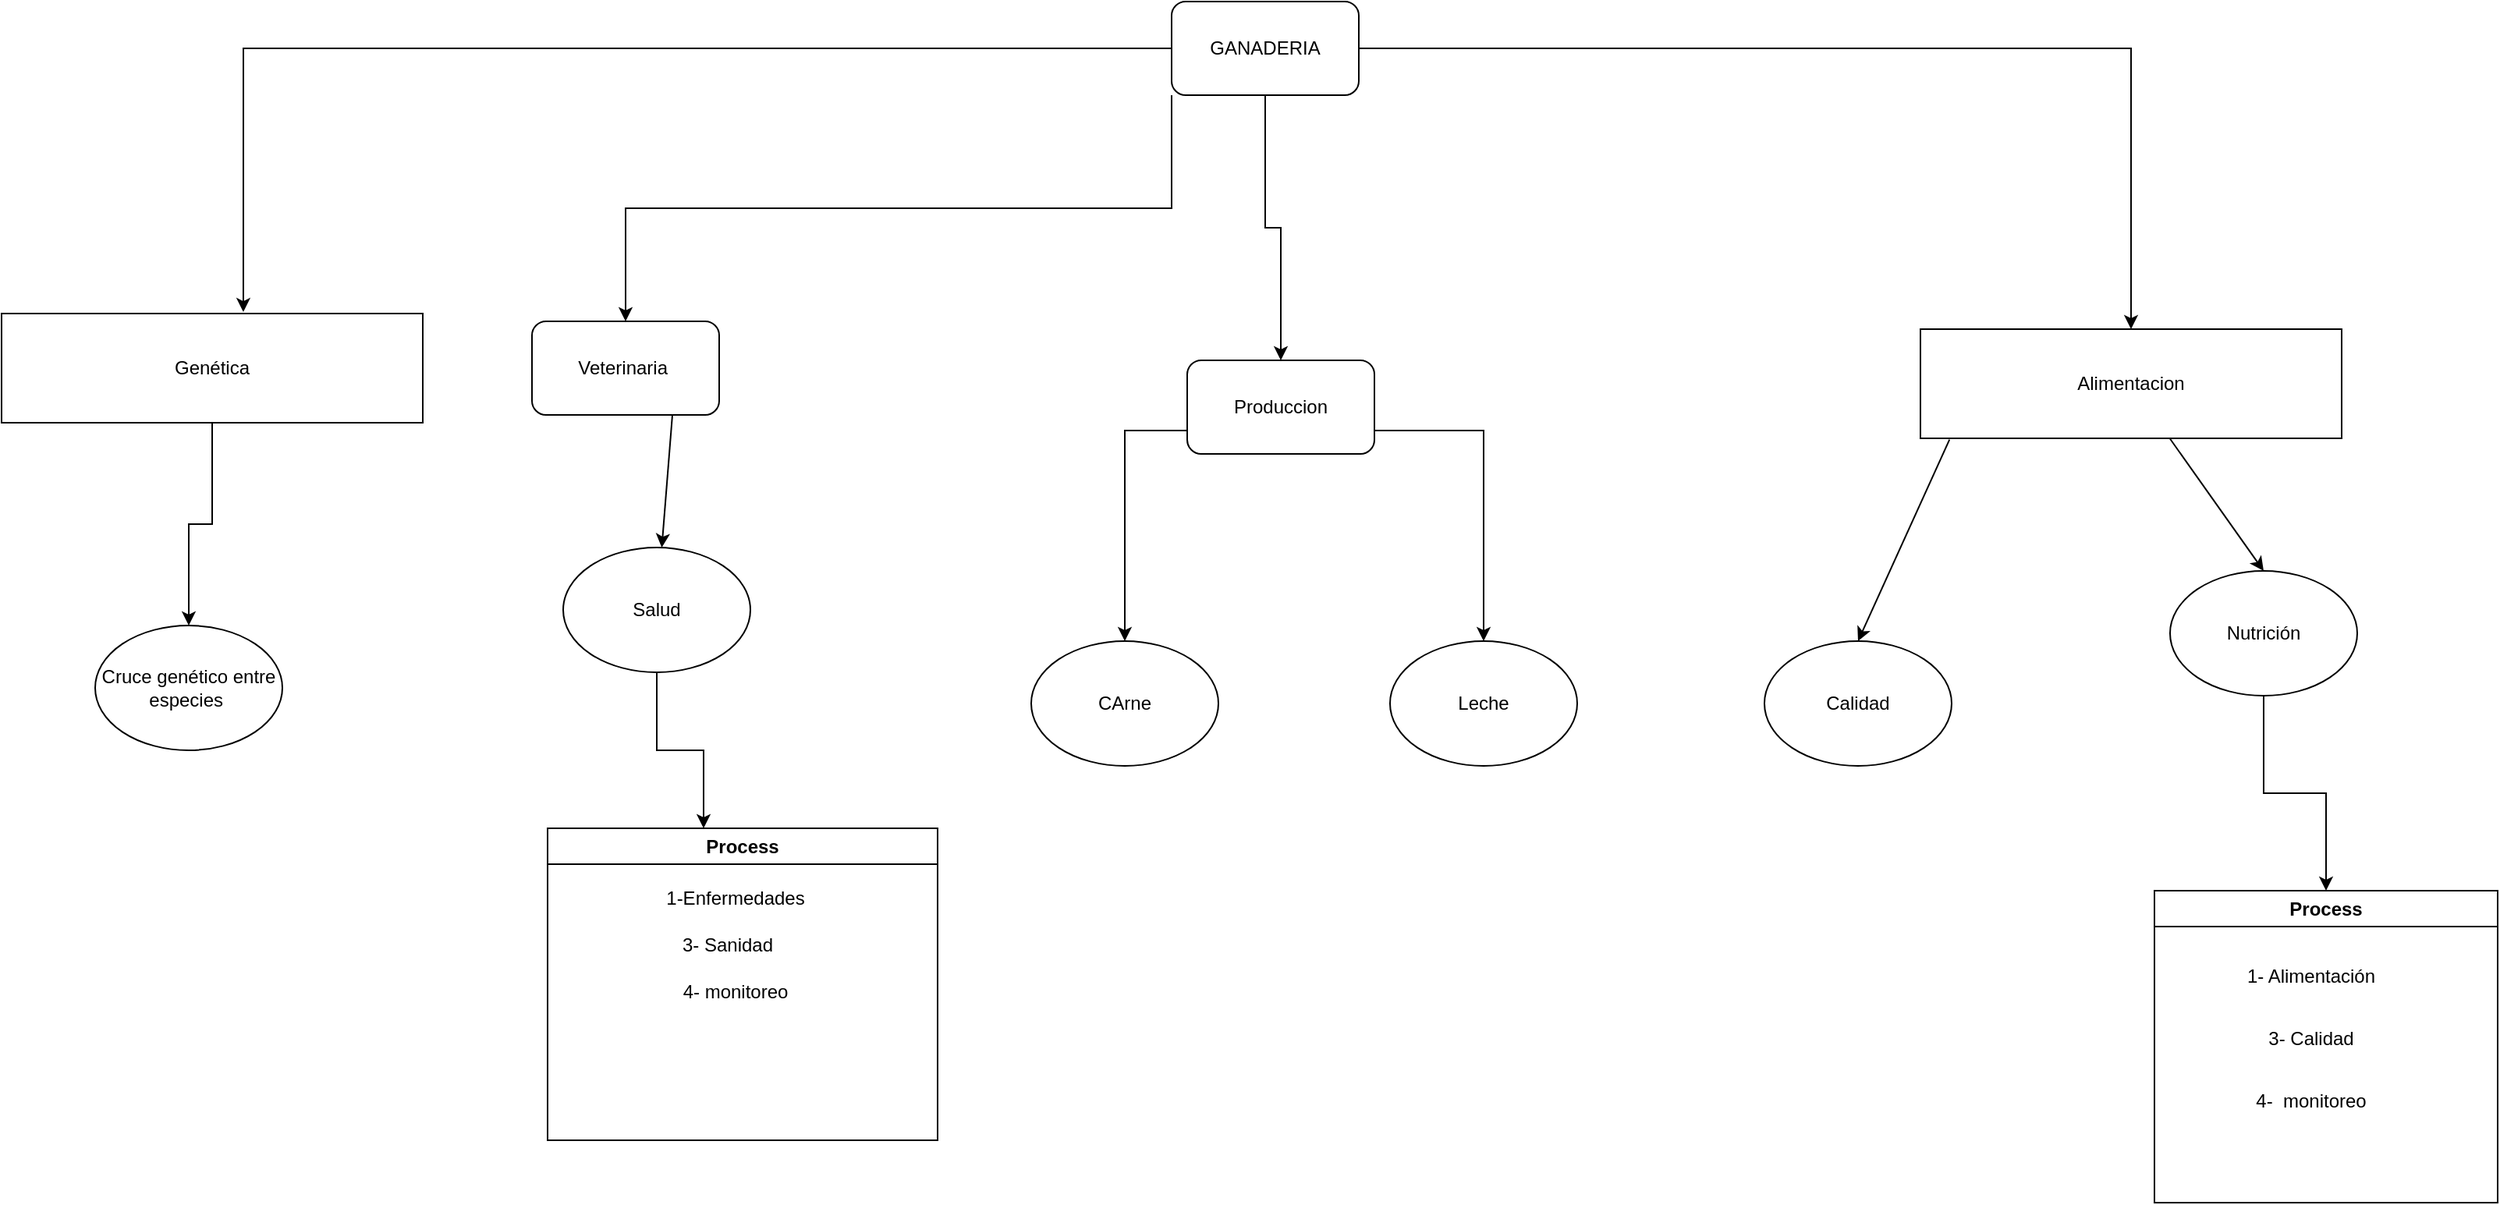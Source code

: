 <mxfile pages="9">
    <diagram name="Página-1" id="kw6LGrllEttydATpZXre">
        <mxGraphModel dx="1840" dy="791" grid="1" gridSize="10" guides="1" tooltips="1" connect="1" arrows="1" fold="1" page="1" pageScale="1" pageWidth="827" pageHeight="1169" math="0" shadow="0">
            <root>
                <mxCell id="0"/>
                <mxCell id="1" parent="0"/>
                <mxCell id="DS5F3lI7mvh-98hqH6DW-27" style="edgeStyle=orthogonalEdgeStyle;rounded=0;orthogonalLoop=1;jettySize=auto;html=1;exitX=0.5;exitY=1;exitDx=0;exitDy=0;entryX=0.5;entryY=0;entryDx=0;entryDy=0;" parent="1" source="DS5F3lI7mvh-98hqH6DW-1" target="DS5F3lI7mvh-98hqH6DW-25" edge="1">
                    <mxGeometry relative="1" as="geometry"/>
                </mxCell>
                <mxCell id="DS5F3lI7mvh-98hqH6DW-1" value="Nutrición" style="ellipse;whiteSpace=wrap;html=1;" parent="1" vertex="1">
                    <mxGeometry x="750" y="405" width="120" height="80" as="geometry"/>
                </mxCell>
                <mxCell id="DS5F3lI7mvh-98hqH6DW-28" style="edgeStyle=orthogonalEdgeStyle;rounded=0;orthogonalLoop=1;jettySize=auto;html=1;entryX=0.4;entryY=0;entryDx=0;entryDy=0;entryPerimeter=0;" parent="1" source="DS5F3lI7mvh-98hqH6DW-2" target="DS5F3lI7mvh-98hqH6DW-24" edge="1">
                    <mxGeometry relative="1" as="geometry"/>
                </mxCell>
                <mxCell id="DS5F3lI7mvh-98hqH6DW-2" value="Salud" style="ellipse;whiteSpace=wrap;html=1;" parent="1" vertex="1">
                    <mxGeometry x="-280" y="390" width="120" height="80" as="geometry"/>
                </mxCell>
                <mxCell id="DS5F3lI7mvh-98hqH6DW-3" value="Cruce genético entre especies&amp;nbsp;" style="ellipse;whiteSpace=wrap;html=1;" parent="1" vertex="1">
                    <mxGeometry x="-580" y="440" width="120" height="80" as="geometry"/>
                </mxCell>
                <mxCell id="DS5F3lI7mvh-98hqH6DW-4" value="Calidad" style="ellipse;whiteSpace=wrap;html=1;" parent="1" vertex="1">
                    <mxGeometry x="490" y="450" width="120" height="80" as="geometry"/>
                </mxCell>
                <mxCell id="DS5F3lI7mvh-98hqH6DW-15" value="" style="edgeStyle=orthogonalEdgeStyle;rounded=0;orthogonalLoop=1;jettySize=auto;html=1;" parent="1" source="DS5F3lI7mvh-98hqH6DW-5" target="DS5F3lI7mvh-98hqH6DW-3" edge="1">
                    <mxGeometry relative="1" as="geometry">
                        <mxPoint x="-460" y="360" as="sourcePoint"/>
                    </mxGeometry>
                </mxCell>
                <mxCell id="DS5F3lI7mvh-98hqH6DW-5" value="Genética" style="rounded=0;whiteSpace=wrap;html=1;" parent="1" vertex="1">
                    <mxGeometry x="-640" y="240" width="270" height="70" as="geometry"/>
                </mxCell>
                <mxCell id="jU2--9B7SyIbQsxuPHgM-12" style="edgeStyle=orthogonalEdgeStyle;rounded=0;orthogonalLoop=1;jettySize=auto;html=1;exitX=0;exitY=0.75;exitDx=0;exitDy=0;" parent="1" source="jU2--9B7SyIbQsxuPHgM-14" target="jU2--9B7SyIbQsxuPHgM-15" edge="1">
                    <mxGeometry relative="1" as="geometry">
                        <mxPoint x="137.574" y="328.284" as="sourcePoint"/>
                        <mxPoint x="35" y="410" as="targetPoint"/>
                    </mxGeometry>
                </mxCell>
                <mxCell id="jU2--9B7SyIbQsxuPHgM-13" style="edgeStyle=orthogonalEdgeStyle;rounded=0;orthogonalLoop=1;jettySize=auto;html=1;exitX=1;exitY=0.75;exitDx=0;exitDy=0;entryX=0.5;entryY=0;entryDx=0;entryDy=0;" parent="1" source="jU2--9B7SyIbQsxuPHgM-14" target="jU2--9B7SyIbQsxuPHgM-16" edge="1">
                    <mxGeometry relative="1" as="geometry">
                        <mxPoint x="222.426" y="328.284" as="sourcePoint"/>
                        <mxPoint x="345" y="420" as="targetPoint"/>
                    </mxGeometry>
                </mxCell>
                <mxCell id="DS5F3lI7mvh-98hqH6DW-10" value="" style="endArrow=classic;html=1;rounded=0;entryX=0.5;entryY=0;entryDx=0;entryDy=0;" parent="1" source="DS5F3lI7mvh-98hqH6DW-18" target="DS5F3lI7mvh-98hqH6DW-1" edge="1">
                    <mxGeometry width="50" height="50" relative="1" as="geometry">
                        <mxPoint x="460" y="370" as="sourcePoint"/>
                        <mxPoint x="-520" y="500" as="targetPoint"/>
                        <Array as="points"/>
                    </mxGeometry>
                </mxCell>
                <mxCell id="DS5F3lI7mvh-98hqH6DW-12" value="" style="endArrow=classic;html=1;rounded=0;exitX=0.069;exitY=1.011;exitDx=0;exitDy=0;entryX=0.5;entryY=0;entryDx=0;entryDy=0;exitPerimeter=0;" parent="1" source="DS5F3lI7mvh-98hqH6DW-18" target="DS5F3lI7mvh-98hqH6DW-4" edge="1">
                    <mxGeometry width="50" height="50" relative="1" as="geometry">
                        <mxPoint x="-494" y="416" as="sourcePoint"/>
                        <mxPoint x="-650" y="510" as="targetPoint"/>
                        <Array as="points"/>
                    </mxGeometry>
                </mxCell>
                <mxCell id="DS5F3lI7mvh-98hqH6DW-14" value="" style="endArrow=classic;html=1;rounded=0;exitX=0.75;exitY=1;exitDx=0;exitDy=0;" parent="1" source="jU2--9B7SyIbQsxuPHgM-7" target="DS5F3lI7mvh-98hqH6DW-2" edge="1">
                    <mxGeometry width="50" height="50" relative="1" as="geometry">
                        <mxPoint x="-280" y="330" as="sourcePoint"/>
                        <mxPoint x="-280" y="430" as="targetPoint"/>
                        <Array as="points"/>
                    </mxGeometry>
                </mxCell>
                <mxCell id="DS5F3lI7mvh-98hqH6DW-18" value="Alimentacion" style="rounded=0;whiteSpace=wrap;html=1;" parent="1" vertex="1">
                    <mxGeometry x="590" y="250" width="270" height="70" as="geometry"/>
                </mxCell>
                <mxCell id="DS5F3lI7mvh-98hqH6DW-20" style="edgeStyle=orthogonalEdgeStyle;rounded=0;orthogonalLoop=1;jettySize=auto;html=1;entryX=0.574;entryY=-0.014;entryDx=0;entryDy=0;entryPerimeter=0;" parent="1" source="DS5F3lI7mvh-98hqH6DW-19" target="DS5F3lI7mvh-98hqH6DW-5" edge="1">
                    <mxGeometry relative="1" as="geometry"/>
                </mxCell>
                <mxCell id="DS5F3lI7mvh-98hqH6DW-23" style="edgeStyle=orthogonalEdgeStyle;rounded=0;orthogonalLoop=1;jettySize=auto;html=1;exitX=1;exitY=0.5;exitDx=0;exitDy=0;entryX=0.5;entryY=0;entryDx=0;entryDy=0;" parent="1" source="DS5F3lI7mvh-98hqH6DW-19" target="DS5F3lI7mvh-98hqH6DW-18" edge="1">
                    <mxGeometry relative="1" as="geometry"/>
                </mxCell>
                <mxCell id="jU2--9B7SyIbQsxuPHgM-9" style="edgeStyle=orthogonalEdgeStyle;rounded=0;orthogonalLoop=1;jettySize=auto;html=1;exitX=0;exitY=1;exitDx=0;exitDy=0;entryX=0.5;entryY=0;entryDx=0;entryDy=0;" parent="1" source="DS5F3lI7mvh-98hqH6DW-19" target="jU2--9B7SyIbQsxuPHgM-7" edge="1">
                    <mxGeometry relative="1" as="geometry"/>
                </mxCell>
                <mxCell id="jU2--9B7SyIbQsxuPHgM-11" style="edgeStyle=orthogonalEdgeStyle;rounded=0;orthogonalLoop=1;jettySize=auto;html=1;exitX=0.5;exitY=1;exitDx=0;exitDy=0;entryX=0.5;entryY=0;entryDx=0;entryDy=0;" parent="1" source="DS5F3lI7mvh-98hqH6DW-19" target="jU2--9B7SyIbQsxuPHgM-14" edge="1">
                    <mxGeometry relative="1" as="geometry">
                        <mxPoint x="180" y="260" as="targetPoint"/>
                    </mxGeometry>
                </mxCell>
                <mxCell id="DS5F3lI7mvh-98hqH6DW-19" value="GANADERIA" style="rounded=1;whiteSpace=wrap;html=1;" parent="1" vertex="1">
                    <mxGeometry x="110" y="40" width="120" height="60" as="geometry"/>
                </mxCell>
                <mxCell id="DS5F3lI7mvh-98hqH6DW-24" value="Process" style="swimlane;whiteSpace=wrap;html=1;" parent="1" vertex="1">
                    <mxGeometry x="-290" y="570" width="250" height="200" as="geometry">
                        <mxRectangle x="-350" y="700" width="90" height="30" as="alternateBounds"/>
                    </mxGeometry>
                </mxCell>
                <mxCell id="DS5F3lI7mvh-98hqH6DW-33" value="1-Enfermedades" style="text;html=1;align=center;verticalAlign=middle;resizable=0;points=[];autosize=1;strokeColor=none;fillColor=none;" parent="DS5F3lI7mvh-98hqH6DW-24" vertex="1">
                    <mxGeometry x="65" y="30" width="110" height="30" as="geometry"/>
                </mxCell>
                <mxCell id="DS5F3lI7mvh-98hqH6DW-35" value="3- Sanidad" style="text;html=1;align=center;verticalAlign=middle;resizable=0;points=[];autosize=1;strokeColor=none;fillColor=none;" parent="DS5F3lI7mvh-98hqH6DW-24" vertex="1">
                    <mxGeometry x="75" y="60" width="80" height="30" as="geometry"/>
                </mxCell>
                <mxCell id="DS5F3lI7mvh-98hqH6DW-40" value="4- monitoreo" style="text;html=1;align=center;verticalAlign=middle;resizable=0;points=[];autosize=1;strokeColor=none;fillColor=none;" parent="DS5F3lI7mvh-98hqH6DW-24" vertex="1">
                    <mxGeometry x="75" y="90" width="90" height="30" as="geometry"/>
                </mxCell>
                <mxCell id="DS5F3lI7mvh-98hqH6DW-25" value="Process" style="swimlane;whiteSpace=wrap;html=1;" parent="1" vertex="1">
                    <mxGeometry x="740" y="610" width="220" height="200" as="geometry"/>
                </mxCell>
                <mxCell id="DS5F3lI7mvh-98hqH6DW-36" value="1- Alimentación" style="text;html=1;align=center;verticalAlign=middle;resizable=0;points=[];autosize=1;strokeColor=none;fillColor=none;" parent="DS5F3lI7mvh-98hqH6DW-25" vertex="1">
                    <mxGeometry x="45" y="40" width="110" height="30" as="geometry"/>
                </mxCell>
                <mxCell id="DS5F3lI7mvh-98hqH6DW-39" value="3- Calidad" style="text;html=1;align=center;verticalAlign=middle;resizable=0;points=[];autosize=1;strokeColor=none;fillColor=none;" parent="DS5F3lI7mvh-98hqH6DW-25" vertex="1">
                    <mxGeometry x="60" y="80" width="80" height="30" as="geometry"/>
                </mxCell>
                <mxCell id="DS5F3lI7mvh-98hqH6DW-41" value="4-&amp;nbsp; monitoreo" style="text;html=1;align=center;verticalAlign=middle;resizable=0;points=[];autosize=1;strokeColor=none;fillColor=none;" parent="DS5F3lI7mvh-98hqH6DW-25" vertex="1">
                    <mxGeometry x="55" y="120" width="90" height="30" as="geometry"/>
                </mxCell>
                <mxCell id="jU2--9B7SyIbQsxuPHgM-7" value="Veterinaria&amp;nbsp;" style="rounded=1;whiteSpace=wrap;html=1;" parent="1" vertex="1">
                    <mxGeometry x="-300" y="245" width="120" height="60" as="geometry"/>
                </mxCell>
                <mxCell id="jU2--9B7SyIbQsxuPHgM-14" value="Produccion" style="rounded=1;whiteSpace=wrap;html=1;" parent="1" vertex="1">
                    <mxGeometry x="120" y="270" width="120" height="60" as="geometry"/>
                </mxCell>
                <mxCell id="jU2--9B7SyIbQsxuPHgM-15" value="CArne" style="ellipse;whiteSpace=wrap;html=1;" parent="1" vertex="1">
                    <mxGeometry x="20" y="450" width="120" height="80" as="geometry"/>
                </mxCell>
                <mxCell id="jU2--9B7SyIbQsxuPHgM-16" value="Leche" style="ellipse;whiteSpace=wrap;html=1;" parent="1" vertex="1">
                    <mxGeometry x="250" y="450" width="120" height="80" as="geometry"/>
                </mxCell>
            </root>
        </mxGraphModel>
    </diagram>
    <diagram name="Copia de Página-1" id="98WDd1E8XFSwIbbo3ir-">
        <mxGraphModel dx="1848" dy="953" grid="1" gridSize="10" guides="1" tooltips="1" connect="1" arrows="1" fold="1" page="0" pageScale="1" pageWidth="827" pageHeight="1169" math="0" shadow="0">
            <root>
                <mxCell id="ZX43-cehoplRf6Fw_QcZ-0"/>
                <mxCell id="ZX43-cehoplRf6Fw_QcZ-1" parent="ZX43-cehoplRf6Fw_QcZ-0"/>
                <mxCell id="2vaKebhwyMIOaKR94Z0Q-0" style="edgeStyle=orthogonalEdgeStyle;rounded=0;orthogonalLoop=1;jettySize=auto;html=1;exitX=0.5;exitY=1;exitDx=0;exitDy=0;strokeColor=default;sketch=1;curveFitting=1;jiggle=2;shadow=0;" parent="ZX43-cehoplRf6Fw_QcZ-1" source="ZX43-cehoplRf6Fw_QcZ-3" target="gljetCI5GzsrZ8ugmiZw-11" edge="1">
                    <mxGeometry relative="1" as="geometry"/>
                </mxCell>
                <mxCell id="ZX43-cehoplRf6Fw_QcZ-3" value="Nutrición&lt;br&gt;&amp;lt;Contexto&amp;gt;" style="ellipse;whiteSpace=wrap;html=1;rounded=0;sketch=1;curveFitting=1;jiggle=2;fillColor=#e3c800;fontColor=#000000;strokeColor=#B09500;" parent="ZX43-cehoplRf6Fw_QcZ-1" vertex="1">
                    <mxGeometry x="680" y="400" width="120" height="80" as="geometry"/>
                </mxCell>
                <mxCell id="gljetCI5GzsrZ8ugmiZw-13" style="edgeStyle=orthogonalEdgeStyle;rounded=0;sketch=1;orthogonalLoop=1;jettySize=auto;html=1;entryX=0.369;entryY=0.027;entryDx=0;entryDy=0;fontSize=11;entryPerimeter=0;" parent="ZX43-cehoplRf6Fw_QcZ-1" source="ZX43-cehoplRf6Fw_QcZ-5" target="gljetCI5GzsrZ8ugmiZw-7" edge="1">
                    <mxGeometry relative="1" as="geometry"/>
                </mxCell>
                <mxCell id="ZX43-cehoplRf6Fw_QcZ-5" value="Salud&lt;br&gt;&amp;lt;Contexto&amp;gt;" style="ellipse;whiteSpace=wrap;html=1;rounded=0;sketch=1;curveFitting=1;jiggle=2;fillColor=#e3c800;fontColor=#000000;strokeColor=#B09500;" parent="ZX43-cehoplRf6Fw_QcZ-1" vertex="1">
                    <mxGeometry x="-290" y="400" width="120" height="80" as="geometry"/>
                </mxCell>
                <mxCell id="gljetCI5GzsrZ8ugmiZw-12" style="edgeStyle=orthogonalEdgeStyle;rounded=0;orthogonalLoop=1;jettySize=auto;html=1;entryX=0.5;entryY=0;entryDx=0;entryDy=0;fontSize=11;sketch=1;curveFitting=1;jiggle=2;" parent="ZX43-cehoplRf6Fw_QcZ-1" source="ZX43-cehoplRf6Fw_QcZ-6" target="gljetCI5GzsrZ8ugmiZw-6" edge="1">
                    <mxGeometry relative="1" as="geometry"/>
                </mxCell>
                <mxCell id="ZX43-cehoplRf6Fw_QcZ-6" value="Cruce genético entre especies&amp;nbsp;&lt;br&gt;&amp;lt;Contexto&amp;gt;" style="ellipse;whiteSpace=wrap;html=1;rounded=0;sketch=1;curveFitting=1;jiggle=2;fillColor=#e3c800;fontColor=#000000;strokeColor=#B09500;" parent="ZX43-cehoplRf6Fw_QcZ-1" vertex="1">
                    <mxGeometry x="-590" y="400" width="120" height="80" as="geometry"/>
                </mxCell>
                <mxCell id="gljetCI5GzsrZ8ugmiZw-16" style="edgeStyle=orthogonalEdgeStyle;rounded=0;sketch=1;orthogonalLoop=1;jettySize=auto;html=1;exitX=0;exitY=1;exitDx=0;exitDy=0;entryX=0.403;entryY=-0.012;entryDx=0;entryDy=0;entryPerimeter=0;fontSize=11;" parent="ZX43-cehoplRf6Fw_QcZ-1" source="ZX43-cehoplRf6Fw_QcZ-7" target="gljetCI5GzsrZ8ugmiZw-10" edge="1">
                    <mxGeometry relative="1" as="geometry"/>
                </mxCell>
                <mxCell id="ZX43-cehoplRf6Fw_QcZ-7" value="Calidad&lt;br&gt;&amp;lt;Contexto&amp;gt;" style="ellipse;whiteSpace=wrap;html=1;rounded=0;sketch=1;curveFitting=1;jiggle=2;fillColor=#e3c800;fontColor=#000000;strokeColor=#B09500;" parent="ZX43-cehoplRf6Fw_QcZ-1" vertex="1">
                    <mxGeometry x="370" y="400" width="120" height="80" as="geometry"/>
                </mxCell>
                <mxCell id="ZX43-cehoplRf6Fw_QcZ-8" value="" style="edgeStyle=orthogonalEdgeStyle;rounded=0;orthogonalLoop=1;jettySize=auto;html=1;sketch=1;curveFitting=1;jiggle=2;" parent="ZX43-cehoplRf6Fw_QcZ-1" source="ZX43-cehoplRf6Fw_QcZ-9" target="ZX43-cehoplRf6Fw_QcZ-6" edge="1">
                    <mxGeometry relative="1" as="geometry">
                        <mxPoint x="-460" y="360" as="sourcePoint"/>
                    </mxGeometry>
                </mxCell>
                <mxCell id="ZX43-cehoplRf6Fw_QcZ-9" value="Genética&lt;br&gt;&amp;lt;Subdominio&amp;gt;&lt;br&gt;" style="rounded=0;whiteSpace=wrap;html=1;sketch=1;curveFitting=1;jiggle=2;fillColor=#fa6800;fontColor=#000000;strokeColor=#C73500;" parent="ZX43-cehoplRf6Fw_QcZ-1" vertex="1">
                    <mxGeometry x="-640" y="240" width="270" height="70" as="geometry"/>
                </mxCell>
                <mxCell id="ZX43-cehoplRf6Fw_QcZ-10" style="edgeStyle=orthogonalEdgeStyle;rounded=0;orthogonalLoop=1;jettySize=auto;html=1;exitX=0;exitY=0.75;exitDx=0;exitDy=0;sketch=1;curveFitting=1;jiggle=2;" parent="ZX43-cehoplRf6Fw_QcZ-1" source="ZX43-cehoplRf6Fw_QcZ-30" target="ZX43-cehoplRf6Fw_QcZ-31" edge="1">
                    <mxGeometry relative="1" as="geometry">
                        <mxPoint x="27.574" y="298.284" as="sourcePoint"/>
                        <mxPoint x="-75" y="380" as="targetPoint"/>
                    </mxGeometry>
                </mxCell>
                <mxCell id="ZX43-cehoplRf6Fw_QcZ-11" style="edgeStyle=orthogonalEdgeStyle;rounded=0;orthogonalLoop=1;jettySize=auto;html=1;exitX=1;exitY=0.75;exitDx=0;exitDy=0;entryX=0.5;entryY=0;entryDx=0;entryDy=0;sketch=1;curveFitting=1;jiggle=2;" parent="ZX43-cehoplRf6Fw_QcZ-1" source="ZX43-cehoplRf6Fw_QcZ-30" target="ZX43-cehoplRf6Fw_QcZ-32" edge="1">
                    <mxGeometry relative="1" as="geometry">
                        <mxPoint x="112.426" y="298.284" as="sourcePoint"/>
                        <mxPoint x="235" y="390" as="targetPoint"/>
                    </mxGeometry>
                </mxCell>
                <mxCell id="ZX43-cehoplRf6Fw_QcZ-12" value="" style="endArrow=classic;html=1;rounded=0;entryX=0.5;entryY=0;entryDx=0;entryDy=0;sketch=1;curveFitting=1;jiggle=2;exitX=0.919;exitY=1.007;exitDx=0;exitDy=0;exitPerimeter=0;" parent="ZX43-cehoplRf6Fw_QcZ-1" source="ZX43-cehoplRf6Fw_QcZ-15" target="ZX43-cehoplRf6Fw_QcZ-3" edge="1">
                    <mxGeometry width="50" height="50" relative="1" as="geometry">
                        <mxPoint x="460" y="370" as="sourcePoint"/>
                        <mxPoint x="-520" y="500" as="targetPoint"/>
                        <Array as="points"/>
                    </mxGeometry>
                </mxCell>
                <mxCell id="ZX43-cehoplRf6Fw_QcZ-13" value="" style="endArrow=classic;html=1;rounded=0;exitX=0.069;exitY=1.011;exitDx=0;exitDy=0;entryX=0.5;entryY=0;entryDx=0;entryDy=0;exitPerimeter=0;sketch=1;curveFitting=1;jiggle=2;" parent="ZX43-cehoplRf6Fw_QcZ-1" source="ZX43-cehoplRf6Fw_QcZ-15" target="ZX43-cehoplRf6Fw_QcZ-7" edge="1">
                    <mxGeometry width="50" height="50" relative="1" as="geometry">
                        <mxPoint x="-494" y="416" as="sourcePoint"/>
                        <mxPoint x="-650" y="510" as="targetPoint"/>
                        <Array as="points"/>
                    </mxGeometry>
                </mxCell>
                <mxCell id="ZX43-cehoplRf6Fw_QcZ-14" value="" style="endArrow=classic;html=1;rounded=0;exitX=0.625;exitY=0.981;exitDx=0;exitDy=0;sketch=1;curveFitting=1;jiggle=2;exitPerimeter=0;" parent="ZX43-cehoplRf6Fw_QcZ-1" source="ZX43-cehoplRf6Fw_QcZ-29" target="ZX43-cehoplRf6Fw_QcZ-5" edge="1">
                    <mxGeometry width="50" height="50" relative="1" as="geometry">
                        <mxPoint x="-280" y="330" as="sourcePoint"/>
                        <mxPoint x="-280" y="430" as="targetPoint"/>
                        <Array as="points"/>
                    </mxGeometry>
                </mxCell>
                <mxCell id="ZX43-cehoplRf6Fw_QcZ-15" value="Alimentación&lt;br&gt;&amp;lt;Subdominio&amp;gt;" style="rounded=0;whiteSpace=wrap;html=1;sketch=1;curveFitting=1;jiggle=2;fillColor=#fa6800;fontColor=#000000;strokeColor=#C73500;" parent="ZX43-cehoplRf6Fw_QcZ-1" vertex="1">
                    <mxGeometry x="450" y="240" width="270" height="70" as="geometry"/>
                </mxCell>
                <mxCell id="ZX43-cehoplRf6Fw_QcZ-16" style="edgeStyle=orthogonalEdgeStyle;rounded=0;orthogonalLoop=1;jettySize=auto;html=1;entryX=0.574;entryY=-0.014;entryDx=0;entryDy=0;entryPerimeter=0;sketch=1;curveFitting=1;jiggle=2;" parent="ZX43-cehoplRf6Fw_QcZ-1" source="ZX43-cehoplRf6Fw_QcZ-20" target="ZX43-cehoplRf6Fw_QcZ-9" edge="1">
                    <mxGeometry relative="1" as="geometry"/>
                </mxCell>
                <mxCell id="ZX43-cehoplRf6Fw_QcZ-17" style="edgeStyle=orthogonalEdgeStyle;rounded=0;orthogonalLoop=1;jettySize=auto;html=1;exitX=1;exitY=0.5;exitDx=0;exitDy=0;entryX=0.5;entryY=0;entryDx=0;entryDy=0;sketch=1;curveFitting=1;jiggle=2;" parent="ZX43-cehoplRf6Fw_QcZ-1" source="ZX43-cehoplRf6Fw_QcZ-20" target="ZX43-cehoplRf6Fw_QcZ-15" edge="1">
                    <mxGeometry relative="1" as="geometry"/>
                </mxCell>
                <mxCell id="ZX43-cehoplRf6Fw_QcZ-18" style="edgeStyle=orthogonalEdgeStyle;rounded=0;orthogonalLoop=1;jettySize=auto;html=1;exitX=0.25;exitY=1;exitDx=0;exitDy=0;entryX=0.5;entryY=0;entryDx=0;entryDy=0;sketch=1;curveFitting=1;jiggle=2;" parent="ZX43-cehoplRf6Fw_QcZ-1" source="ZX43-cehoplRf6Fw_QcZ-20" target="ZX43-cehoplRf6Fw_QcZ-29" edge="1">
                    <mxGeometry relative="1" as="geometry"/>
                </mxCell>
                <mxCell id="ZX43-cehoplRf6Fw_QcZ-19" style="edgeStyle=orthogonalEdgeStyle;rounded=0;orthogonalLoop=1;jettySize=auto;html=1;exitX=0.5;exitY=1;exitDx=0;exitDy=0;entryX=0.5;entryY=0;entryDx=0;entryDy=0;sketch=1;curveFitting=1;jiggle=2;" parent="ZX43-cehoplRf6Fw_QcZ-1" source="ZX43-cehoplRf6Fw_QcZ-20" target="ZX43-cehoplRf6Fw_QcZ-30" edge="1">
                    <mxGeometry relative="1" as="geometry">
                        <mxPoint x="180" y="260" as="targetPoint"/>
                    </mxGeometry>
                </mxCell>
                <mxCell id="ZX43-cehoplRf6Fw_QcZ-20" value="GANADERIA&lt;br&gt;&amp;lt;Dominio Core&amp;gt;" style="rounded=0;whiteSpace=wrap;html=1;sketch=1;curveFitting=1;jiggle=2;fillColor=#b1ddf0;strokeColor=#10739e;" parent="ZX43-cehoplRf6Fw_QcZ-1" vertex="1">
                    <mxGeometry x="-80" y="30" width="120" height="60" as="geometry"/>
                </mxCell>
                <mxCell id="ZX43-cehoplRf6Fw_QcZ-29" value="Veterinaria&amp;nbsp;&lt;br&gt;&amp;lt;Subdominio&amp;gt;" style="rounded=0;whiteSpace=wrap;html=1;sketch=1;curveFitting=1;jiggle=2;fillColor=#fa6800;fontColor=#000000;strokeColor=#C73500;" parent="ZX43-cehoplRf6Fw_QcZ-1" vertex="1">
                    <mxGeometry x="-300" y="245" width="120" height="60" as="geometry"/>
                </mxCell>
                <mxCell id="ZX43-cehoplRf6Fw_QcZ-30" value="Producción&lt;br&gt;&amp;lt;Subdominio&amp;gt;" style="rounded=0;whiteSpace=wrap;html=1;sketch=1;curveFitting=1;jiggle=2;fillColor=#fa6800;fontColor=#000000;strokeColor=#C73500;" parent="ZX43-cehoplRf6Fw_QcZ-1" vertex="1">
                    <mxGeometry y="210" width="120" height="60" as="geometry"/>
                </mxCell>
                <mxCell id="gljetCI5GzsrZ8ugmiZw-14" style="edgeStyle=orthogonalEdgeStyle;rounded=0;sketch=1;orthogonalLoop=1;jettySize=auto;html=1;entryX=0.27;entryY=0.035;entryDx=0;entryDy=0;entryPerimeter=0;fontSize=11;" parent="ZX43-cehoplRf6Fw_QcZ-1" source="ZX43-cehoplRf6Fw_QcZ-31" target="gljetCI5GzsrZ8ugmiZw-8" edge="1">
                    <mxGeometry relative="1" as="geometry"/>
                </mxCell>
                <mxCell id="ZX43-cehoplRf6Fw_QcZ-31" value="Carne&lt;br&gt;&amp;lt;Contexto&amp;gt;" style="ellipse;whiteSpace=wrap;html=1;rounded=0;sketch=1;curveFitting=1;jiggle=2;fillColor=#e3c800;fontColor=#000000;strokeColor=#B09500;" parent="ZX43-cehoplRf6Fw_QcZ-1" vertex="1">
                    <mxGeometry x="-90" y="400" width="120" height="80" as="geometry"/>
                </mxCell>
                <mxCell id="gljetCI5GzsrZ8ugmiZw-15" style="edgeStyle=orthogonalEdgeStyle;rounded=0;sketch=1;orthogonalLoop=1;jettySize=auto;html=1;exitX=0;exitY=1;exitDx=0;exitDy=0;fontSize=11;" parent="ZX43-cehoplRf6Fw_QcZ-1" source="ZX43-cehoplRf6Fw_QcZ-32" target="gljetCI5GzsrZ8ugmiZw-9" edge="1">
                    <mxGeometry relative="1" as="geometry"/>
                </mxCell>
                <mxCell id="ZX43-cehoplRf6Fw_QcZ-32" value="Leche&lt;br&gt;&amp;lt;Contexto&amp;gt;" style="ellipse;whiteSpace=wrap;html=1;rounded=0;sketch=1;curveFitting=1;jiggle=2;fillColor=#e3c800;fontColor=#000000;strokeColor=#B09500;" parent="ZX43-cehoplRf6Fw_QcZ-1" vertex="1">
                    <mxGeometry x="130" y="400" width="120" height="80" as="geometry"/>
                </mxCell>
                <mxCell id="kFaA7Ec-J6DIpjNjkzGI-0" value="Transporte&lt;br&gt;&amp;lt;Dominio&amp;gt;" style="rounded=0;whiteSpace=wrap;html=1;sketch=1;curveFitting=1;jiggle=2;fillColor=#b1ddf0;strokeColor=#10739e;" parent="ZX43-cehoplRf6Fw_QcZ-1" vertex="1">
                    <mxGeometry x="680" y="40" width="120" height="60" as="geometry"/>
                </mxCell>
                <mxCell id="kFaA7Ec-J6DIpjNjkzGI-1" value="Mantenimiento&lt;br&gt;&amp;lt;Dominio&amp;gt;" style="rounded=0;whiteSpace=wrap;html=1;sketch=1;curveFitting=1;jiggle=2;fillColor=#b1ddf0;strokeColor=#10739e;" parent="ZX43-cehoplRf6Fw_QcZ-1" vertex="1">
                    <mxGeometry x="930" y="40" width="120" height="60" as="geometry"/>
                </mxCell>
                <mxCell id="kFaA7Ec-J6DIpjNjkzGI-2" value="Recursos Humanos&lt;br&gt;&amp;lt;Dominio&amp;gt;" style="rounded=0;whiteSpace=wrap;html=1;sketch=1;curveFitting=1;jiggle=2;fillColor=#b1ddf0;strokeColor=#10739e;" parent="ZX43-cehoplRf6Fw_QcZ-1" vertex="1">
                    <mxGeometry x="1121" y="40" width="120" height="60" as="geometry"/>
                </mxCell>
                <mxCell id="kFaA7Ec-J6DIpjNjkzGI-4" style="edgeStyle=orthogonalEdgeStyle;rounded=0;orthogonalLoop=1;jettySize=auto;html=1;exitX=0.25;exitY=1;exitDx=0;exitDy=0;entryX=0.5;entryY=0;entryDx=0;entryDy=0;sketch=1;curveFitting=1;jiggle=2;" parent="ZX43-cehoplRf6Fw_QcZ-1" source="kFaA7Ec-J6DIpjNjkzGI-3" target="ZX43-cehoplRf6Fw_QcZ-20" edge="1">
                    <mxGeometry relative="1" as="geometry"/>
                </mxCell>
                <mxCell id="kFaA7Ec-J6DIpjNjkzGI-5" style="edgeStyle=orthogonalEdgeStyle;rounded=0;orthogonalLoop=1;jettySize=auto;html=1;sketch=1;curveFitting=1;jiggle=2;entryX=0.244;entryY=-0.023;entryDx=0;entryDy=0;entryPerimeter=0;" parent="ZX43-cehoplRf6Fw_QcZ-1" target="kFaA7Ec-J6DIpjNjkzGI-2" edge="1">
                    <mxGeometry relative="1" as="geometry">
                        <mxPoint x="608" y="-290" as="sourcePoint"/>
                        <mxPoint x="1150" y="30" as="targetPoint"/>
                        <Array as="points">
                            <mxPoint x="608" y="-170"/>
                            <mxPoint x="1150" y="-170"/>
                        </Array>
                    </mxGeometry>
                </mxCell>
                <mxCell id="kFaA7Ec-J6DIpjNjkzGI-7" style="edgeStyle=orthogonalEdgeStyle;rounded=0;orthogonalLoop=1;jettySize=auto;html=1;exitX=0.441;exitY=1;exitDx=0;exitDy=0;entryX=0.5;entryY=0;entryDx=0;entryDy=0;sketch=1;curveFitting=1;jiggle=2;exitPerimeter=0;" parent="ZX43-cehoplRf6Fw_QcZ-1" source="kFaA7Ec-J6DIpjNjkzGI-3" target="kFaA7Ec-J6DIpjNjkzGI-0" edge="1">
                    <mxGeometry relative="1" as="geometry">
                        <Array as="points">
                            <mxPoint x="523" y="-40"/>
                            <mxPoint x="740" y="-40"/>
                        </Array>
                    </mxGeometry>
                </mxCell>
                <mxCell id="kFaA7Ec-J6DIpjNjkzGI-19" style="edgeStyle=orthogonalEdgeStyle;rounded=0;sketch=1;hachureGap=4;jiggle=2;curveFitting=1;orthogonalLoop=1;jettySize=auto;html=1;exitX=0.75;exitY=1;exitDx=0;exitDy=0;fontFamily=Architects Daughter;fontSource=https%3A%2F%2Ffonts.googleapis.com%2Fcss%3Ffamily%3DArchitects%2BDaughter;fontSize=16;entryX=0.5;entryY=0;entryDx=0;entryDy=0;" parent="ZX43-cehoplRf6Fw_QcZ-1" source="kFaA7Ec-J6DIpjNjkzGI-3" target="kFaA7Ec-J6DIpjNjkzGI-1" edge="1">
                    <mxGeometry relative="1" as="geometry">
                        <mxPoint x="1000" y="20" as="targetPoint"/>
                        <Array as="points">
                            <mxPoint x="560" y="-290"/>
                            <mxPoint x="560" y="-80"/>
                            <mxPoint x="990" y="-80"/>
                        </Array>
                    </mxGeometry>
                </mxCell>
                <mxCell id="kFaA7Ec-J6DIpjNjkzGI-3" value="Juanes's Farm&lt;br&gt;&amp;lt;Business&amp;gt;" style="rounded=0;whiteSpace=wrap;html=1;sketch=1;curveFitting=1;jiggle=2;fillColor=#f8cecc;strokeColor=#b85450;gradientColor=#ea6b66;" parent="ZX43-cehoplRf6Fw_QcZ-1" vertex="1">
                    <mxGeometry x="430" y="-350" width="210" height="60" as="geometry"/>
                </mxCell>
                <mxCell id="gljetCI5GzsrZ8ugmiZw-20" style="edgeStyle=orthogonalEdgeStyle;rounded=0;sketch=1;orthogonalLoop=1;jettySize=auto;html=1;exitX=0;exitY=1;exitDx=0;exitDy=0;fontSize=11;" parent="ZX43-cehoplRf6Fw_QcZ-1" source="gljetCI5GzsrZ8ugmiZw-6" target="gljetCI5GzsrZ8ugmiZw-19" edge="1">
                    <mxGeometry relative="1" as="geometry"/>
                </mxCell>
                <mxCell id="-jl202j6i53_2SzlOMZu-1" style="edgeStyle=orthogonalEdgeStyle;rounded=0;orthogonalLoop=1;jettySize=auto;html=1;exitX=1;exitY=1;exitDx=0;exitDy=0;" parent="ZX43-cehoplRf6Fw_QcZ-1" source="gljetCI5GzsrZ8ugmiZw-6" target="-jl202j6i53_2SzlOMZu-0" edge="1">
                    <mxGeometry relative="1" as="geometry"/>
                </mxCell>
                <mxCell id="gljetCI5GzsrZ8ugmiZw-6" value="&lt;font style=&quot;font-size: 11px;&quot;&gt;Razas&lt;br&gt;&amp;lt;Agregado Root&amp;gt;&lt;/font&gt;" style="ellipse;whiteSpace=wrap;html=1;aspect=fixed;fillColor=#e1d5e7;strokeColor=#6600CC;sketch=1;curveFitting=1;jiggle=2;" parent="ZX43-cehoplRf6Fw_QcZ-1" vertex="1">
                    <mxGeometry x="-590" y="535" width="90" height="90" as="geometry"/>
                </mxCell>
                <mxCell id="2vaKebhwyMIOaKR94Z0Q-2" style="edgeStyle=orthogonalEdgeStyle;rounded=0;orthogonalLoop=1;jettySize=auto;html=1;entryX=0;entryY=0;entryDx=0;entryDy=0;fontColor=#330000;" parent="ZX43-cehoplRf6Fw_QcZ-1" source="gljetCI5GzsrZ8ugmiZw-7" target="2vaKebhwyMIOaKR94Z0Q-1" edge="1">
                    <mxGeometry relative="1" as="geometry"/>
                </mxCell>
                <mxCell id="gljetCI5GzsrZ8ugmiZw-7" value="Prevención&lt;br&gt;&amp;lt;Agregado Root&amp;gt;" style="ellipse;whiteSpace=wrap;html=1;aspect=fixed;fillColor=#e1d5e7;strokeColor=#6600CC;sketch=1;curveFitting=1;jiggle=2;" parent="ZX43-cehoplRf6Fw_QcZ-1" vertex="1">
                    <mxGeometry x="-280" y="530" width="100" height="100" as="geometry"/>
                </mxCell>
                <mxCell id="2vaKebhwyMIOaKR94Z0Q-6" style="edgeStyle=orthogonalEdgeStyle;rounded=0;orthogonalLoop=1;jettySize=auto;html=1;entryX=0.333;entryY=0;entryDx=0;entryDy=0;entryPerimeter=0;fontColor=#330000;" parent="ZX43-cehoplRf6Fw_QcZ-1" source="gljetCI5GzsrZ8ugmiZw-8" target="2vaKebhwyMIOaKR94Z0Q-5" edge="1">
                    <mxGeometry relative="1" as="geometry"/>
                </mxCell>
                <mxCell id="gljetCI5GzsrZ8ugmiZw-8" value="Alimentacion&lt;br&gt;&amp;lt;Agregado Root&amp;gt;" style="ellipse;whiteSpace=wrap;html=1;aspect=fixed;fillColor=#e1d5e7;strokeColor=#6600CC;sketch=1;curveFitting=1;jiggle=2;" parent="ZX43-cehoplRf6Fw_QcZ-1" vertex="1">
                    <mxGeometry x="-90" y="530" width="100" height="100" as="geometry"/>
                </mxCell>
                <mxCell id="2vaKebhwyMIOaKR94Z0Q-4" style="edgeStyle=orthogonalEdgeStyle;rounded=0;orthogonalLoop=1;jettySize=auto;html=1;entryX=0.333;entryY=0;entryDx=0;entryDy=0;entryPerimeter=0;fontColor=#330000;" parent="ZX43-cehoplRf6Fw_QcZ-1" source="gljetCI5GzsrZ8ugmiZw-9" target="2vaKebhwyMIOaKR94Z0Q-3" edge="1">
                    <mxGeometry relative="1" as="geometry"/>
                </mxCell>
                <mxCell id="gljetCI5GzsrZ8ugmiZw-9" value="Alimentación&lt;br&gt;&amp;lt;Agregado Root&amp;gt;" style="ellipse;whiteSpace=wrap;html=1;aspect=fixed;fillColor=#e1d5e7;strokeColor=#6600CC;sketch=1;curveFitting=1;jiggle=2;" parent="ZX43-cehoplRf6Fw_QcZ-1" vertex="1">
                    <mxGeometry x="100" y="530" width="100" height="100" as="geometry"/>
                </mxCell>
                <mxCell id="2vaKebhwyMIOaKR94Z0Q-14" style="edgeStyle=orthogonalEdgeStyle;rounded=0;sketch=1;orthogonalLoop=1;jettySize=auto;html=1;exitX=0;exitY=1;exitDx=0;exitDy=0;entryX=0.298;entryY=0.07;entryDx=0;entryDy=0;entryPerimeter=0;fontColor=#330000;" parent="ZX43-cehoplRf6Fw_QcZ-1" source="gljetCI5GzsrZ8ugmiZw-10" target="2vaKebhwyMIOaKR94Z0Q-13" edge="1">
                    <mxGeometry relative="1" as="geometry"/>
                </mxCell>
                <mxCell id="gljetCI5GzsrZ8ugmiZw-10" value="nutrición balanceada&lt;br&gt;&amp;lt;Agregado Root&amp;gt;" style="ellipse;whiteSpace=wrap;html=1;aspect=fixed;fillColor=#e1d5e7;strokeColor=#6600CC;sketch=1;curveFitting=1;jiggle=2;" parent="ZX43-cehoplRf6Fw_QcZ-1" vertex="1">
                    <mxGeometry x="360" y="520" width="120" height="120" as="geometry"/>
                </mxCell>
                <mxCell id="2vaKebhwyMIOaKR94Z0Q-10" style="edgeStyle=orthogonalEdgeStyle;rounded=0;orthogonalLoop=1;jettySize=auto;html=1;entryX=0.5;entryY=0;entryDx=0;entryDy=0;fontColor=#330000;sketch=1;curveFitting=1;jiggle=2;" parent="ZX43-cehoplRf6Fw_QcZ-1" source="gljetCI5GzsrZ8ugmiZw-11" target="2vaKebhwyMIOaKR94Z0Q-7" edge="1">
                    <mxGeometry relative="1" as="geometry"/>
                </mxCell>
                <mxCell id="2vaKebhwyMIOaKR94Z0Q-11" style="edgeStyle=orthogonalEdgeStyle;rounded=0;orthogonalLoop=1;jettySize=auto;html=1;entryX=0.592;entryY=-0.042;entryDx=0;entryDy=0;entryPerimeter=0;fontColor=#330000;sketch=1;curveFitting=1;jiggle=2;" parent="ZX43-cehoplRf6Fw_QcZ-1" source="gljetCI5GzsrZ8ugmiZw-11" target="2vaKebhwyMIOaKR94Z0Q-8" edge="1">
                    <mxGeometry relative="1" as="geometry"/>
                </mxCell>
                <mxCell id="2vaKebhwyMIOaKR94Z0Q-12" style="edgeStyle=orthogonalEdgeStyle;rounded=0;orthogonalLoop=1;jettySize=auto;html=1;entryX=0.586;entryY=-0.042;entryDx=0;entryDy=0;entryPerimeter=0;fontColor=#330000;sketch=1;curveFitting=1;jiggle=2;" parent="ZX43-cehoplRf6Fw_QcZ-1" source="gljetCI5GzsrZ8ugmiZw-11" target="2vaKebhwyMIOaKR94Z0Q-9" edge="1">
                    <mxGeometry relative="1" as="geometry"/>
                </mxCell>
                <mxCell id="gljetCI5GzsrZ8ugmiZw-11" value="Forraje&lt;br&gt;&amp;lt;Agregado Root&amp;gt;" style="ellipse;whiteSpace=wrap;html=1;aspect=fixed;fillColor=#e1d5e7;strokeColor=#6600CC;sketch=1;curveFitting=1;jiggle=2;" parent="ZX43-cehoplRf6Fw_QcZ-1" vertex="1">
                    <mxGeometry x="820" y="530" width="100" height="100" as="geometry"/>
                </mxCell>
                <mxCell id="gljetCI5GzsrZ8ugmiZw-19" value="Vigor Hibrido&lt;br&gt;&amp;lt;Entity&amp;gt;" style="ellipse;whiteSpace=wrap;html=1;fontSize=11;fillColor=#9DAB9C;strokeColor=#486338;labelBackgroundColor=none;labelBorderColor=none;sketch=1;curveFitting=1;jiggle=2;" parent="ZX43-cehoplRf6Fw_QcZ-1" vertex="1">
                    <mxGeometry x="-690" y="710" width="110" height="65" as="geometry"/>
                </mxCell>
                <mxCell id="2vaKebhwyMIOaKR94Z0Q-1" value="Bioseguridad&lt;br&gt;&amp;lt;Entity&amp;gt;" style="ellipse;whiteSpace=wrap;html=1;labelBackgroundColor=none;labelBorderColor=none;sketch=1;strokeColor=#486338;fontColor=#330000;fillColor=#9DAB9C;" parent="ZX43-cehoplRf6Fw_QcZ-1" vertex="1">
                    <mxGeometry x="-300" y="725" width="100" height="70" as="geometry"/>
                </mxCell>
                <mxCell id="2vaKebhwyMIOaKR94Z0Q-3" value="Genética&lt;br&gt;&amp;lt;Entity&amp;gt;" style="ellipse;whiteSpace=wrap;html=1;labelBackgroundColor=none;labelBorderColor=none;sketch=1;strokeColor=#486338;fontColor=#330000;fillColor=#9DAB9C;" parent="ZX43-cehoplRf6Fw_QcZ-1" vertex="1">
                    <mxGeometry x="100" y="720" width="120" height="80" as="geometry"/>
                </mxCell>
                <mxCell id="2vaKebhwyMIOaKR94Z0Q-5" value="Manejo Sanitario&lt;br&gt;&amp;lt;Entity&amp;gt;" style="ellipse;whiteSpace=wrap;html=1;labelBackgroundColor=none;labelBorderColor=none;sketch=1;strokeColor=#486338;fontColor=#330000;fillColor=#9DAB9C;" parent="ZX43-cehoplRf6Fw_QcZ-1" vertex="1">
                    <mxGeometry x="-110" y="720" width="120" height="80" as="geometry"/>
                </mxCell>
                <mxCell id="2vaKebhwyMIOaKR94Z0Q-7" value="Minerales&lt;br&gt;&amp;lt;Entity&amp;gt;" style="ellipse;whiteSpace=wrap;html=1;labelBackgroundColor=none;labelBorderColor=none;sketch=1;strokeColor=#486338;fontColor=#330000;fillColor=#9DAB9C;" parent="ZX43-cehoplRf6Fw_QcZ-1" vertex="1">
                    <mxGeometry x="620" y="720" width="120" height="80" as="geometry"/>
                </mxCell>
                <mxCell id="2vaKebhwyMIOaKR94Z0Q-8" value="Proteína&lt;br&gt;&amp;lt;Entity&amp;gt;" style="ellipse;whiteSpace=wrap;html=1;labelBackgroundColor=none;labelBorderColor=none;sketch=1;strokeColor=#486338;fontColor=#330000;fillColor=#9DAB9C;" parent="ZX43-cehoplRf6Fw_QcZ-1" vertex="1">
                    <mxGeometry x="800" y="720" width="120" height="80" as="geometry"/>
                </mxCell>
                <mxCell id="2vaKebhwyMIOaKR94Z0Q-9" value="Vitaminas&lt;br&gt;&amp;lt;Entity&amp;gt;" style="ellipse;whiteSpace=wrap;html=1;labelBackgroundColor=none;labelBorderColor=none;sketch=1;strokeColor=#486338;fontColor=#330000;fillColor=#9DAB9C;" parent="ZX43-cehoplRf6Fw_QcZ-1" vertex="1">
                    <mxGeometry x="970" y="720" width="120" height="80" as="geometry"/>
                </mxCell>
                <mxCell id="2vaKebhwyMIOaKR94Z0Q-13" value="Contenido de nutrientes&lt;br&gt;&amp;lt;Entity&amp;gt;" style="ellipse;whiteSpace=wrap;html=1;labelBackgroundColor=none;labelBorderColor=none;sketch=1;strokeColor=#486338;fontColor=#330000;fillColor=#9DAB9C;" parent="ZX43-cehoplRf6Fw_QcZ-1" vertex="1">
                    <mxGeometry x="350" y="720" width="120" height="80" as="geometry"/>
                </mxCell>
                <mxCell id="-jl202j6i53_2SzlOMZu-0" value="Alimentacion&lt;br&gt;&amp;lt;Entity&amp;gt;" style="ellipse;whiteSpace=wrap;html=1;fontSize=11;fillColor=#9DAB9C;strokeColor=#486338;labelBackgroundColor=none;labelBorderColor=none;sketch=1;curveFitting=1;jiggle=2;" parent="ZX43-cehoplRf6Fw_QcZ-1" vertex="1">
                    <mxGeometry x="-530" y="710" width="110" height="65" as="geometry"/>
                </mxCell>
            </root>
        </mxGraphModel>
    </diagram>
    <diagram id="9Hfl_4H0klXHVy17WGv4" name="Razas &lt;AR&gt;">
        <mxGraphModel dx="1448" dy="553" grid="1" gridSize="10" guides="1" tooltips="1" connect="1" arrows="1" fold="1" page="0" pageScale="1" pageWidth="827" pageHeight="1169" math="0" shadow="0">
            <root>
                <mxCell id="0"/>
                <mxCell id="1" parent="0"/>
                <mxCell id="fk3y8u_itSADWE9DSxVs-7" style="edgeStyle=orthogonalEdgeStyle;rounded=0;sketch=1;orthogonalLoop=1;jettySize=auto;html=1;exitX=0.5;exitY=0;exitDx=0;exitDy=0;entryX=0;entryY=0.25;entryDx=0;entryDy=0;" parent="1" source="WrEYuKKqtOH682C6a85q-14" target="fk3y8u_itSADWE9DSxVs-2" edge="1">
                    <mxGeometry relative="1" as="geometry"/>
                </mxCell>
                <mxCell id="WrEYuKKqtOH682C6a85q-14" value="Raza[AR]" style="shape=table;startSize=30;container=1;collapsible=1;childLayout=tableLayout;fixedRows=1;rowLines=0;fontStyle=1;align=center;resizeLast=1;labelBackgroundColor=none;labelBorderColor=none;sketch=1;strokeColor=#6c8ebf;fillColor=#dae8fc;" parent="1" vertex="1">
                    <mxGeometry x="360" y="180" width="240" height="280" as="geometry"/>
                </mxCell>
                <mxCell id="WrEYuKKqtOH682C6a85q-15" value="" style="shape=tableRow;horizontal=0;startSize=0;swimlaneHead=0;swimlaneBody=0;fillColor=none;collapsible=0;dropTarget=0;points=[[0,0.5],[1,0.5]];portConstraint=eastwest;top=0;left=0;right=0;bottom=1;labelBackgroundColor=none;labelBorderColor=none;sketch=1;strokeColor=#000000;fontColor=#330000;" parent="WrEYuKKqtOH682C6a85q-14" vertex="1">
                    <mxGeometry y="30" width="240" height="30" as="geometry"/>
                </mxCell>
                <mxCell id="WrEYuKKqtOH682C6a85q-16" value="ID" style="shape=partialRectangle;connectable=0;fillColor=none;top=0;left=0;bottom=0;right=0;fontStyle=1;overflow=hidden;labelBackgroundColor=none;labelBorderColor=none;sketch=1;strokeColor=#000000;fontColor=#330000;" parent="WrEYuKKqtOH682C6a85q-15" vertex="1">
                    <mxGeometry width="30" height="30" as="geometry">
                        <mxRectangle width="30" height="30" as="alternateBounds"/>
                    </mxGeometry>
                </mxCell>
                <mxCell id="WrEYuKKqtOH682C6a85q-17" value="RazaID &lt;UUID&gt;" style="shape=partialRectangle;connectable=0;fillColor=none;top=0;left=0;bottom=0;right=0;align=left;spacingLeft=6;fontStyle=5;overflow=hidden;labelBackgroundColor=none;labelBorderColor=none;sketch=1;strokeColor=#000000;fontColor=#330000;" parent="WrEYuKKqtOH682C6a85q-15" vertex="1">
                    <mxGeometry x="30" width="210" height="30" as="geometry">
                        <mxRectangle width="210" height="30" as="alternateBounds"/>
                    </mxGeometry>
                </mxCell>
                <mxCell id="WrEYuKKqtOH682C6a85q-18" value="" style="shape=tableRow;horizontal=0;startSize=0;swimlaneHead=0;swimlaneBody=0;fillColor=none;collapsible=0;dropTarget=0;points=[[0,0.5],[1,0.5]];portConstraint=eastwest;top=0;left=0;right=0;bottom=0;labelBackgroundColor=none;labelBorderColor=none;sketch=1;strokeColor=#000000;fontColor=#330000;" parent="WrEYuKKqtOH682C6a85q-14" vertex="1">
                    <mxGeometry y="60" width="240" height="20" as="geometry"/>
                </mxCell>
                <mxCell id="WrEYuKKqtOH682C6a85q-19" value="E" style="shape=partialRectangle;connectable=0;fillColor=none;top=0;left=0;bottom=0;right=0;editable=1;overflow=hidden;labelBackgroundColor=none;labelBorderColor=none;sketch=1;strokeColor=#000000;fontColor=#330000;" parent="WrEYuKKqtOH682C6a85q-18" vertex="1">
                    <mxGeometry width="30" height="20" as="geometry">
                        <mxRectangle width="30" height="20" as="alternateBounds"/>
                    </mxGeometry>
                </mxCell>
                <mxCell id="WrEYuKKqtOH682C6a85q-20" value="HybridVigor" style="shape=partialRectangle;connectable=0;fillColor=none;top=0;left=0;bottom=0;right=0;align=left;spacingLeft=6;overflow=hidden;labelBackgroundColor=none;labelBorderColor=none;sketch=1;strokeColor=#000000;fontColor=#330000;" parent="WrEYuKKqtOH682C6a85q-18" vertex="1">
                    <mxGeometry x="30" width="210" height="20" as="geometry">
                        <mxRectangle width="210" height="20" as="alternateBounds"/>
                    </mxGeometry>
                </mxCell>
                <mxCell id="WrEYuKKqtOH682C6a85q-21" value="" style="shape=tableRow;horizontal=0;startSize=0;swimlaneHead=0;swimlaneBody=0;fillColor=none;collapsible=0;dropTarget=0;points=[[0,0.5],[1,0.5]];portConstraint=eastwest;top=0;left=0;right=0;bottom=0;labelBackgroundColor=none;labelBorderColor=none;sketch=1;strokeColor=#000000;fontColor=#330000;" parent="WrEYuKKqtOH682C6a85q-14" vertex="1">
                    <mxGeometry y="80" width="240" height="30" as="geometry"/>
                </mxCell>
                <mxCell id="WrEYuKKqtOH682C6a85q-22" value="OV" style="shape=partialRectangle;connectable=0;fillColor=none;top=0;left=0;bottom=0;right=0;editable=1;overflow=hidden;labelBackgroundColor=none;labelBorderColor=none;sketch=1;strokeColor=#000000;fontColor=#330000;" parent="WrEYuKKqtOH682C6a85q-21" vertex="1">
                    <mxGeometry width="30" height="30" as="geometry">
                        <mxRectangle width="30" height="30" as="alternateBounds"/>
                    </mxGeometry>
                </mxCell>
                <mxCell id="WrEYuKKqtOH682C6a85q-23" value="+ averageMinimumAge &lt;Number&gt;" style="shape=partialRectangle;connectable=0;fillColor=none;top=0;left=0;bottom=0;right=0;align=left;spacingLeft=6;overflow=hidden;labelBackgroundColor=none;labelBorderColor=none;sketch=1;strokeColor=#000000;fontColor=#330000;" parent="WrEYuKKqtOH682C6a85q-21" vertex="1">
                    <mxGeometry x="30" width="210" height="30" as="geometry">
                        <mxRectangle width="210" height="30" as="alternateBounds"/>
                    </mxGeometry>
                </mxCell>
                <mxCell id="WrEYuKKqtOH682C6a85q-24" value="" style="shape=tableRow;horizontal=0;startSize=0;swimlaneHead=0;swimlaneBody=0;fillColor=none;collapsible=0;dropTarget=0;points=[[0,0.5],[1,0.5]];portConstraint=eastwest;top=0;left=0;right=0;bottom=0;labelBackgroundColor=none;labelBorderColor=none;sketch=1;strokeColor=#000000;fontColor=#330000;" parent="WrEYuKKqtOH682C6a85q-14" vertex="1">
                    <mxGeometry y="110" width="240" height="30" as="geometry"/>
                </mxCell>
                <mxCell id="WrEYuKKqtOH682C6a85q-25" value="OV" style="shape=partialRectangle;connectable=0;fillColor=none;top=0;left=0;bottom=0;right=0;editable=1;overflow=hidden;labelBackgroundColor=none;labelBorderColor=none;sketch=1;strokeColor=#000000;fontColor=#330000;" parent="WrEYuKKqtOH682C6a85q-24" vertex="1">
                    <mxGeometry width="30" height="30" as="geometry">
                        <mxRectangle width="30" height="30" as="alternateBounds"/>
                    </mxGeometry>
                </mxCell>
                <mxCell id="WrEYuKKqtOH682C6a85q-26" value="+ description&lt;String&gt;" style="shape=partialRectangle;connectable=0;fillColor=none;top=0;left=0;bottom=0;right=0;align=left;spacingLeft=6;overflow=hidden;labelBackgroundColor=none;labelBorderColor=none;sketch=1;strokeColor=#000000;fontColor=#330000;" parent="WrEYuKKqtOH682C6a85q-24" vertex="1">
                    <mxGeometry x="30" width="210" height="30" as="geometry">
                        <mxRectangle width="210" height="30" as="alternateBounds"/>
                    </mxGeometry>
                </mxCell>
                <mxCell id="wCnXBmCmY216SC0_rHpJ-14" value="" style="shape=tableRow;horizontal=0;startSize=0;swimlaneHead=0;swimlaneBody=0;fillColor=none;collapsible=0;dropTarget=0;points=[[0,0.5],[1,0.5]];portConstraint=eastwest;top=0;left=0;right=0;bottom=0;labelBackgroundColor=none;labelBorderColor=none;sketch=1;strokeColor=#000000;fontColor=#330000;" parent="WrEYuKKqtOH682C6a85q-14" vertex="1">
                    <mxGeometry y="140" width="240" height="20" as="geometry"/>
                </mxCell>
                <mxCell id="wCnXBmCmY216SC0_rHpJ-15" value="OV" style="shape=partialRectangle;connectable=0;fillColor=none;top=0;left=0;bottom=0;right=0;editable=1;overflow=hidden;labelBackgroundColor=none;labelBorderColor=none;sketch=1;strokeColor=#000000;fontColor=#330000;" parent="wCnXBmCmY216SC0_rHpJ-14" vertex="1">
                    <mxGeometry width="30" height="20" as="geometry">
                        <mxRectangle width="30" height="20" as="alternateBounds"/>
                    </mxGeometry>
                </mxCell>
                <mxCell id="wCnXBmCmY216SC0_rHpJ-16" value="+ maximumAverageAge  &lt;Number&gt; " style="shape=partialRectangle;connectable=0;fillColor=none;top=0;left=0;bottom=0;right=0;align=left;spacingLeft=6;overflow=hidden;labelBackgroundColor=none;labelBorderColor=none;sketch=1;strokeColor=#000000;fontColor=#330000;" parent="wCnXBmCmY216SC0_rHpJ-14" vertex="1">
                    <mxGeometry x="30" width="210" height="20" as="geometry">
                        <mxRectangle width="210" height="20" as="alternateBounds"/>
                    </mxGeometry>
                </mxCell>
                <mxCell id="wCnXBmCmY216SC0_rHpJ-17" value="" style="shape=tableRow;horizontal=0;startSize=0;swimlaneHead=0;swimlaneBody=0;fillColor=none;collapsible=0;dropTarget=0;points=[[0,0.5],[1,0.5]];portConstraint=eastwest;top=0;left=0;right=0;bottom=0;labelBackgroundColor=none;labelBorderColor=none;sketch=1;strokeColor=#000000;fontColor=#330000;" parent="WrEYuKKqtOH682C6a85q-14" vertex="1">
                    <mxGeometry y="160" width="240" height="30" as="geometry"/>
                </mxCell>
                <mxCell id="wCnXBmCmY216SC0_rHpJ-18" value="E" style="shape=partialRectangle;connectable=0;fillColor=none;top=0;left=0;bottom=0;right=0;editable=1;overflow=hidden;labelBackgroundColor=none;labelBorderColor=none;sketch=1;strokeColor=#000000;fontColor=#330000;" parent="wCnXBmCmY216SC0_rHpJ-17" vertex="1">
                    <mxGeometry width="30" height="30" as="geometry">
                        <mxRectangle width="30" height="30" as="alternateBounds"/>
                    </mxGeometry>
                </mxCell>
                <mxCell id="wCnXBmCmY216SC0_rHpJ-19" value="feeding" style="shape=partialRectangle;connectable=0;fillColor=none;top=0;left=0;bottom=0;right=0;align=left;spacingLeft=6;overflow=hidden;labelBackgroundColor=none;labelBorderColor=none;sketch=1;strokeColor=#000000;fontColor=#330000;" parent="wCnXBmCmY216SC0_rHpJ-17" vertex="1">
                    <mxGeometry x="30" width="210" height="30" as="geometry">
                        <mxRectangle width="210" height="30" as="alternateBounds"/>
                    </mxGeometry>
                </mxCell>
                <mxCell id="tf08CVjQ3itGF7oxA9AA-5" value="" style="endArrow=none;html=1;rounded=0;sketch=1;exitX=0.006;exitY=0.094;exitDx=0;exitDy=0;exitPerimeter=0;entryX=1.016;entryY=0.094;entryDx=0;entryDy=0;entryPerimeter=0;" parent="WrEYuKKqtOH682C6a85q-14" source="tf08CVjQ3itGF7oxA9AA-2" target="tf08CVjQ3itGF7oxA9AA-2" edge="1">
                    <mxGeometry relative="1" as="geometry">
                        <mxPoint x="10" y="200" as="sourcePoint"/>
                        <mxPoint x="180" y="203" as="targetPoint"/>
                    </mxGeometry>
                </mxCell>
                <mxCell id="tf08CVjQ3itGF7oxA9AA-2" value="" style="shape=tableRow;horizontal=0;startSize=0;swimlaneHead=0;swimlaneBody=0;fillColor=none;collapsible=0;dropTarget=0;points=[[0,0.5],[1,0.5]];portConstraint=eastwest;top=0;left=0;right=0;bottom=0;labelBackgroundColor=none;labelBorderColor=none;sketch=1;strokeColor=#000000;fontColor=#330000;" parent="WrEYuKKqtOH682C6a85q-14" vertex="1">
                    <mxGeometry y="190" width="240" height="90" as="geometry"/>
                </mxCell>
                <mxCell id="tf08CVjQ3itGF7oxA9AA-3" value="" style="shape=partialRectangle;connectable=0;fillColor=none;top=0;left=0;bottom=0;right=0;editable=1;overflow=hidden;labelBackgroundColor=none;labelBorderColor=none;sketch=1;strokeColor=#000000;fontColor=#330000;" parent="tf08CVjQ3itGF7oxA9AA-2" vertex="1">
                    <mxGeometry width="30" height="90" as="geometry">
                        <mxRectangle width="30" height="90" as="alternateBounds"/>
                    </mxGeometry>
                </mxCell>
                <mxCell id="tf08CVjQ3itGF7oxA9AA-4" value="" style="shape=partialRectangle;connectable=0;fillColor=none;top=0;left=0;bottom=0;right=0;align=left;spacingLeft=6;overflow=hidden;labelBackgroundColor=none;labelBorderColor=none;sketch=1;strokeColor=#000000;fontColor=#330000;" parent="tf08CVjQ3itGF7oxA9AA-2" vertex="1">
                    <mxGeometry x="30" width="210" height="90" as="geometry">
                        <mxRectangle width="210" height="90" as="alternateBounds"/>
                    </mxGeometry>
                </mxCell>
                <mxCell id="7mry7_tSvz2zmmhMNnEQ-11" style="edgeStyle=orthogonalEdgeStyle;rounded=0;orthogonalLoop=1;jettySize=auto;html=1;exitX=0;exitY=0.5;exitDx=0;exitDy=0;entryX=0.997;entryY=0.067;entryDx=0;entryDy=0;entryPerimeter=0;sketch=1;curveFitting=1;jiggle=2;" parent="1" source="Nvfb_vwyzedmdCPUwWUE-100" target="7mry7_tSvz2zmmhMNnEQ-9" edge="1">
                    <mxGeometry relative="1" as="geometry">
                        <mxPoint x="145" y="110" as="sourcePoint"/>
                    </mxGeometry>
                </mxCell>
                <mxCell id="i9jyHlpG-rLUmK3q8UnC-1" value="Name [OV]" style="swimlane;childLayout=stackLayout;horizontal=1;startSize=30;horizontalStack=0;rounded=1;fontSize=14;fontStyle=0;strokeWidth=2;resizeParent=0;resizeLast=1;shadow=0;dashed=0;align=center;fillColor=#f8cecc;strokeColor=#b85450;sketch=1;curveFitting=1;jiggle=2;" parent="1" vertex="1">
                    <mxGeometry x="-130" y="190" width="160" height="120" as="geometry"/>
                </mxCell>
                <mxCell id="i9jyHlpG-rLUmK3q8UnC-2" value="+ value&lt;number&gt;&#10;&#10;&#10;- ValidationLength()" style="align=left;strokeColor=none;fillColor=none;spacingLeft=4;fontSize=12;verticalAlign=top;resizable=0;rotatable=0;part=1;" parent="i9jyHlpG-rLUmK3q8UnC-1" vertex="1">
                    <mxGeometry y="30" width="160" height="90" as="geometry"/>
                </mxCell>
                <mxCell id="tf08CVjQ3itGF7oxA9AA-1" value="" style="endArrow=none;html=1;rounded=0;sketch=1;" parent="i9jyHlpG-rLUmK3q8UnC-1" edge="1">
                    <mxGeometry relative="1" as="geometry">
                        <mxPoint y="75" as="sourcePoint"/>
                        <mxPoint x="160" y="75" as="targetPoint"/>
                    </mxGeometry>
                </mxCell>
                <mxCell id="i9jyHlpG-rLUmK3q8UnC-3" style="edgeStyle=orthogonalEdgeStyle;rounded=0;orthogonalLoop=1;jettySize=auto;html=1;exitX=-0.002;exitY=0.722;exitDx=0;exitDy=0;entryX=0.5;entryY=0;entryDx=0;entryDy=0;sketch=1;curveFitting=1;jiggle=2;exitPerimeter=0;" parent="1" source="Nvfb_vwyzedmdCPUwWUE-103" target="i9jyHlpG-rLUmK3q8UnC-1" edge="1">
                    <mxGeometry relative="1" as="geometry">
                        <mxPoint x="103.88" y="184.8" as="sourcePoint"/>
                    </mxGeometry>
                </mxCell>
                <mxCell id="fk3y8u_itSADWE9DSxVs-1" value="&#10;maximumAverageAge [OV]" style="swimlane;childLayout=stackLayout;horizontal=1;startSize=50;horizontalStack=0;rounded=1;fontSize=14;fontStyle=0;strokeWidth=2;resizeParent=0;resizeLast=1;shadow=0;dashed=0;align=center;labelBackgroundColor=none;labelBorderColor=none;sketch=1;strokeColor=#b85450;fillColor=#f8cecc;" parent="1" vertex="1">
                    <mxGeometry x="750" y="40" width="230" height="165" as="geometry"/>
                </mxCell>
                <mxCell id="fk3y8u_itSADWE9DSxVs-2" value="+ value&lt;UUID&gt;&#10;+age&#10;&#10;&#10;&#10;+ agevalidation()" style="align=left;strokeColor=none;fillColor=none;spacingLeft=4;fontSize=12;verticalAlign=top;resizable=0;rotatable=0;part=1;labelBackgroundColor=none;labelBorderColor=none;sketch=1;fontColor=#330000;" parent="fk3y8u_itSADWE9DSxVs-1" vertex="1">
                    <mxGeometry y="50" width="230" height="115" as="geometry"/>
                </mxCell>
                <mxCell id="fk3y8u_itSADWE9DSxVs-3" value="" style="endArrow=none;html=1;rounded=0;sketch=1;entryX=1.022;entryY=0.435;entryDx=0;entryDy=0;entryPerimeter=0;" parent="fk3y8u_itSADWE9DSxVs-1" target="fk3y8u_itSADWE9DSxVs-2" edge="1">
                    <mxGeometry relative="1" as="geometry">
                        <mxPoint y="100" as="sourcePoint"/>
                        <mxPoint x="160" y="100" as="targetPoint"/>
                    </mxGeometry>
                </mxCell>
                <mxCell id="8vjjXcum0fEEH5n5VYz8-7" style="edgeStyle=orthogonalEdgeStyle;rounded=0;sketch=1;orthogonalLoop=1;jettySize=auto;html=1;exitX=0;exitY=0.5;exitDx=0;exitDy=0;endArrow=ERmany;endFill=0;" parent="1" source="WrEYuKKqtOH682C6a85q-24" target="Nvfb_vwyzedmdCPUwWUE-8" edge="1">
                    <mxGeometry relative="1" as="geometry">
                        <mxPoint x="270" y="465" as="targetPoint"/>
                    </mxGeometry>
                </mxCell>
                <mxCell id="7mry7_tSvz2zmmhMNnEQ-2" value="Weight [OV]" style="swimlane;childLayout=stackLayout;horizontal=1;startSize=30;horizontalStack=0;rounded=1;fontSize=14;fontStyle=0;strokeWidth=2;resizeParent=0;resizeLast=1;shadow=0;dashed=0;align=center;fillColor=#f8cecc;strokeColor=#b85450;sketch=1;curveFitting=1;jiggle=2;" parent="1" vertex="1">
                    <mxGeometry x="-140" y="325" width="160" height="120" as="geometry"/>
                </mxCell>
                <mxCell id="7mry7_tSvz2zmmhMNnEQ-3" value="+ value&lt;number&gt;&#10;&#10;&#10;- ValidationLength()" style="align=left;strokeColor=none;fillColor=none;spacingLeft=4;fontSize=12;verticalAlign=top;resizable=0;rotatable=0;part=1;" parent="7mry7_tSvz2zmmhMNnEQ-2" vertex="1">
                    <mxGeometry y="30" width="160" height="90" as="geometry"/>
                </mxCell>
                <mxCell id="7mry7_tSvz2zmmhMNnEQ-4" value="" style="endArrow=none;html=1;rounded=0;sketch=1;" parent="7mry7_tSvz2zmmhMNnEQ-2" edge="1">
                    <mxGeometry relative="1" as="geometry">
                        <mxPoint y="75" as="sourcePoint"/>
                        <mxPoint x="160" y="75" as="targetPoint"/>
                    </mxGeometry>
                </mxCell>
                <mxCell id="7mry7_tSvz2zmmhMNnEQ-8" value="Age [OV]" style="swimlane;childLayout=stackLayout;horizontal=1;startSize=30;horizontalStack=0;rounded=1;fontSize=14;fontStyle=0;strokeWidth=2;resizeParent=0;resizeLast=1;shadow=0;dashed=0;align=center;fillColor=#f8cecc;strokeColor=#b85450;sketch=1;curveFitting=1;jiggle=2;" parent="1" vertex="1">
                    <mxGeometry x="-145" y="10" width="160" height="120" as="geometry"/>
                </mxCell>
                <mxCell id="7mry7_tSvz2zmmhMNnEQ-9" value="+ value&lt;number&gt;&#10;&#10;&#10;- ValidationLength()" style="align=left;strokeColor=none;fillColor=none;spacingLeft=4;fontSize=12;verticalAlign=top;resizable=0;rotatable=0;part=1;" parent="7mry7_tSvz2zmmhMNnEQ-8" vertex="1">
                    <mxGeometry y="30" width="160" height="90" as="geometry"/>
                </mxCell>
                <mxCell id="7mry7_tSvz2zmmhMNnEQ-10" value="" style="endArrow=none;html=1;rounded=0;sketch=1;" parent="7mry7_tSvz2zmmhMNnEQ-8" edge="1">
                    <mxGeometry relative="1" as="geometry">
                        <mxPoint y="75" as="sourcePoint"/>
                        <mxPoint x="160" y="75" as="targetPoint"/>
                    </mxGeometry>
                </mxCell>
                <mxCell id="7mry7_tSvz2zmmhMNnEQ-12" style="edgeStyle=orthogonalEdgeStyle;rounded=0;orthogonalLoop=1;jettySize=auto;html=1;exitX=0;exitY=0.226;exitDx=0;exitDy=0;entryX=1.003;entryY=0.175;entryDx=0;entryDy=0;entryPerimeter=0;sketch=1;curveFitting=1;jiggle=2;exitPerimeter=0;" parent="1" source="Nvfb_vwyzedmdCPUwWUE-109" target="7mry7_tSvz2zmmhMNnEQ-2" edge="1">
                    <mxGeometry relative="1" as="geometry">
                        <mxPoint x="106.6" y="273.7" as="sourcePoint"/>
                    </mxGeometry>
                </mxCell>
                <mxCell id="7mry7_tSvz2zmmhMNnEQ-13" value="+ RegisterRaza()" style="text;html=1;strokeColor=none;fillColor=none;align=center;verticalAlign=middle;whiteSpace=wrap;rounded=0;" parent="1" vertex="1">
                    <mxGeometry x="380" y="390" width="140" height="30" as="geometry"/>
                </mxCell>
                <mxCell id="Nvfb_vwyzedmdCPUwWUE-1" value="Alimentacion [E]" style="shape=table;startSize=30;container=1;collapsible=1;childLayout=tableLayout;fixedRows=1;rowLines=0;fontStyle=1;align=center;resizeLast=1;labelBackgroundColor=none;labelBorderColor=none;sketch=1;strokeColor=#82b366;fillColor=#d5e8d4;rounded=1;" parent="1" vertex="1">
                    <mxGeometry x="105" y="445" width="190" height="230" as="geometry"/>
                </mxCell>
                <mxCell id="Nvfb_vwyzedmdCPUwWUE-5" value="" style="shape=tableRow;horizontal=0;startSize=0;swimlaneHead=0;swimlaneBody=0;fillColor=none;collapsible=0;dropTarget=0;points=[[0,0.5],[1,0.5]];portConstraint=eastwest;top=0;left=0;right=0;bottom=0;labelBackgroundColor=none;labelBorderColor=none;sketch=1;strokeColor=#000000;fontColor=#330000;" parent="Nvfb_vwyzedmdCPUwWUE-1" vertex="1">
                    <mxGeometry y="30" width="190" height="20" as="geometry"/>
                </mxCell>
                <mxCell id="Nvfb_vwyzedmdCPUwWUE-6" value="OV" style="shape=partialRectangle;connectable=0;fillColor=none;top=0;left=0;bottom=0;right=0;editable=1;overflow=hidden;labelBackgroundColor=none;labelBorderColor=none;sketch=1;strokeColor=#000000;fontColor=#330000;" parent="Nvfb_vwyzedmdCPUwWUE-5" vertex="1">
                    <mxGeometry width="30" height="20" as="geometry">
                        <mxRectangle width="30" height="20" as="alternateBounds"/>
                    </mxGeometry>
                </mxCell>
                <mxCell id="Nvfb_vwyzedmdCPUwWUE-7" value="+  permitido &lt;Boolean&gt;" style="shape=partialRectangle;connectable=0;fillColor=none;top=0;left=0;bottom=0;right=0;align=left;spacingLeft=6;overflow=hidden;labelBackgroundColor=none;labelBorderColor=none;sketch=1;strokeColor=#000000;fontColor=#330000;" parent="Nvfb_vwyzedmdCPUwWUE-5" vertex="1">
                    <mxGeometry x="30" width="160" height="20" as="geometry">
                        <mxRectangle width="160" height="20" as="alternateBounds"/>
                    </mxGeometry>
                </mxCell>
                <mxCell id="Nvfb_vwyzedmdCPUwWUE-8" value="" style="shape=tableRow;horizontal=0;startSize=0;swimlaneHead=0;swimlaneBody=0;fillColor=none;collapsible=0;dropTarget=0;points=[[0,0.5],[1,0.5]];portConstraint=eastwest;top=0;left=0;right=0;bottom=0;labelBackgroundColor=none;labelBorderColor=none;sketch=1;strokeColor=#000000;fontColor=#330000;" parent="Nvfb_vwyzedmdCPUwWUE-1" vertex="1">
                    <mxGeometry y="50" width="190" height="20" as="geometry"/>
                </mxCell>
                <mxCell id="Nvfb_vwyzedmdCPUwWUE-9" value="ID" style="shape=partialRectangle;connectable=0;fillColor=none;top=0;left=0;bottom=0;right=0;editable=1;overflow=hidden;labelBackgroundColor=none;labelBorderColor=none;sketch=1;strokeColor=#000000;fontColor=#330000;" parent="Nvfb_vwyzedmdCPUwWUE-8" vertex="1">
                    <mxGeometry width="30" height="20" as="geometry">
                        <mxRectangle width="30" height="20" as="alternateBounds"/>
                    </mxGeometry>
                </mxCell>
                <mxCell id="Nvfb_vwyzedmdCPUwWUE-10" value="+ alimentacionId" style="shape=partialRectangle;connectable=0;fillColor=none;top=0;left=0;bottom=0;right=0;align=left;spacingLeft=6;overflow=hidden;labelBackgroundColor=none;labelBorderColor=none;sketch=1;strokeColor=#000000;fontColor=#330000;" parent="Nvfb_vwyzedmdCPUwWUE-8" vertex="1">
                    <mxGeometry x="30" width="160" height="20" as="geometry">
                        <mxRectangle width="160" height="20" as="alternateBounds"/>
                    </mxGeometry>
                </mxCell>
                <mxCell id="Nvfb_vwyzedmdCPUwWUE-11" value="" style="shape=tableRow;horizontal=0;startSize=0;swimlaneHead=0;swimlaneBody=0;fillColor=none;collapsible=0;dropTarget=0;points=[[0,0.5],[1,0.5]];portConstraint=eastwest;top=0;left=0;right=0;bottom=0;labelBackgroundColor=none;labelBorderColor=none;sketch=1;strokeColor=#000000;fontColor=#330000;" parent="Nvfb_vwyzedmdCPUwWUE-1" vertex="1">
                    <mxGeometry y="70" width="190" height="30" as="geometry"/>
                </mxCell>
                <mxCell id="Nvfb_vwyzedmdCPUwWUE-12" value="" style="shape=partialRectangle;connectable=0;fillColor=none;top=0;left=0;bottom=0;right=0;editable=1;overflow=hidden;labelBackgroundColor=none;labelBorderColor=none;sketch=1;strokeColor=#000000;fontColor=#330000;" parent="Nvfb_vwyzedmdCPUwWUE-11" vertex="1">
                    <mxGeometry width="30" height="30" as="geometry">
                        <mxRectangle width="30" height="30" as="alternateBounds"/>
                    </mxGeometry>
                </mxCell>
                <mxCell id="Nvfb_vwyzedmdCPUwWUE-13" value="+ namefood" style="shape=partialRectangle;connectable=0;fillColor=none;top=0;left=0;bottom=0;right=0;align=left;spacingLeft=6;overflow=hidden;labelBackgroundColor=none;labelBorderColor=none;sketch=1;strokeColor=#000000;fontColor=#330000;" parent="Nvfb_vwyzedmdCPUwWUE-11" vertex="1">
                    <mxGeometry x="30" width="160" height="30" as="geometry">
                        <mxRectangle width="160" height="30" as="alternateBounds"/>
                    </mxGeometry>
                </mxCell>
                <mxCell id="Nvfb_vwyzedmdCPUwWUE-14" value="" style="shape=tableRow;horizontal=0;startSize=0;swimlaneHead=0;swimlaneBody=0;fillColor=none;collapsible=0;dropTarget=0;points=[[0,0.5],[1,0.5]];portConstraint=eastwest;top=0;left=0;right=0;bottom=0;labelBackgroundColor=none;labelBorderColor=none;sketch=1;strokeColor=#000000;fontColor=#330000;" parent="Nvfb_vwyzedmdCPUwWUE-1" vertex="1">
                    <mxGeometry y="100" width="190" height="20" as="geometry"/>
                </mxCell>
                <mxCell id="Nvfb_vwyzedmdCPUwWUE-15" value="OV" style="shape=partialRectangle;connectable=0;fillColor=none;top=0;left=0;bottom=0;right=0;editable=1;overflow=hidden;labelBackgroundColor=none;labelBorderColor=none;sketch=1;strokeColor=#000000;fontColor=#330000;" parent="Nvfb_vwyzedmdCPUwWUE-14" vertex="1">
                    <mxGeometry width="30" height="20" as="geometry">
                        <mxRectangle width="30" height="20" as="alternateBounds"/>
                    </mxGeometry>
                </mxCell>
                <mxCell id="Nvfb_vwyzedmdCPUwWUE-16" value="+ porcionalimento" style="shape=partialRectangle;connectable=0;fillColor=none;top=0;left=0;bottom=0;right=0;align=left;spacingLeft=6;overflow=hidden;labelBackgroundColor=none;labelBorderColor=none;sketch=1;strokeColor=#000000;fontColor=#330000;" parent="Nvfb_vwyzedmdCPUwWUE-14" vertex="1">
                    <mxGeometry x="30" width="160" height="20" as="geometry">
                        <mxRectangle width="160" height="20" as="alternateBounds"/>
                    </mxGeometry>
                </mxCell>
                <mxCell id="Nvfb_vwyzedmdCPUwWUE-17" value="" style="shape=tableRow;horizontal=0;startSize=0;swimlaneHead=0;swimlaneBody=0;fillColor=none;collapsible=0;dropTarget=0;points=[[0,0.5],[1,0.5]];portConstraint=eastwest;top=0;left=0;right=0;bottom=0;labelBackgroundColor=none;labelBorderColor=none;sketch=1;strokeColor=#000000;fontColor=#330000;" parent="Nvfb_vwyzedmdCPUwWUE-1" vertex="1">
                    <mxGeometry y="120" width="190" height="50" as="geometry"/>
                </mxCell>
                <mxCell id="Nvfb_vwyzedmdCPUwWUE-18" value="OV" style="shape=partialRectangle;connectable=0;fillColor=none;top=0;left=0;bottom=0;right=0;editable=1;overflow=hidden;labelBackgroundColor=none;labelBorderColor=none;sketch=1;strokeColor=#000000;fontColor=#330000;" parent="Nvfb_vwyzedmdCPUwWUE-17" vertex="1">
                    <mxGeometry width="30" height="50" as="geometry">
                        <mxRectangle width="30" height="50" as="alternateBounds"/>
                    </mxGeometry>
                </mxCell>
                <mxCell id="Nvfb_vwyzedmdCPUwWUE-19" value="- description" style="shape=partialRectangle;connectable=0;fillColor=none;top=0;left=0;bottom=0;right=0;align=left;spacingLeft=6;overflow=hidden;labelBackgroundColor=none;labelBorderColor=none;sketch=1;strokeColor=#000000;fontColor=#330000;" parent="Nvfb_vwyzedmdCPUwWUE-17" vertex="1">
                    <mxGeometry x="30" width="160" height="50" as="geometry">
                        <mxRectangle width="160" height="50" as="alternateBounds"/>
                    </mxGeometry>
                </mxCell>
                <mxCell id="Nvfb_vwyzedmdCPUwWUE-20" value="" style="endArrow=none;html=1;rounded=0;sketch=1;exitX=0.006;exitY=0.094;exitDx=0;exitDy=0;exitPerimeter=0;entryX=1.016;entryY=0.094;entryDx=0;entryDy=0;entryPerimeter=0;" parent="Nvfb_vwyzedmdCPUwWUE-1" source="Nvfb_vwyzedmdCPUwWUE-21" target="Nvfb_vwyzedmdCPUwWUE-21" edge="1">
                    <mxGeometry relative="1" as="geometry">
                        <mxPoint x="10" y="200" as="sourcePoint"/>
                        <mxPoint x="180" y="203" as="targetPoint"/>
                    </mxGeometry>
                </mxCell>
                <mxCell id="Nvfb_vwyzedmdCPUwWUE-21" value="" style="shape=tableRow;horizontal=0;startSize=0;swimlaneHead=0;swimlaneBody=0;fillColor=none;collapsible=0;dropTarget=0;points=[[0,0.5],[1,0.5]];portConstraint=eastwest;top=0;left=0;right=0;bottom=0;labelBackgroundColor=none;labelBorderColor=none;sketch=1;strokeColor=#000000;fontColor=#330000;" parent="Nvfb_vwyzedmdCPUwWUE-1" vertex="1">
                    <mxGeometry y="170" width="190" height="60" as="geometry"/>
                </mxCell>
                <mxCell id="Nvfb_vwyzedmdCPUwWUE-22" value="" style="shape=partialRectangle;connectable=0;fillColor=none;top=0;left=0;bottom=0;right=0;editable=1;overflow=hidden;labelBackgroundColor=none;labelBorderColor=none;sketch=1;strokeColor=#000000;fontColor=#330000;" parent="Nvfb_vwyzedmdCPUwWUE-21" vertex="1">
                    <mxGeometry width="30" height="60" as="geometry">
                        <mxRectangle width="30" height="60" as="alternateBounds"/>
                    </mxGeometry>
                </mxCell>
                <mxCell id="Nvfb_vwyzedmdCPUwWUE-23" value="validationFood()" style="shape=partialRectangle;connectable=0;fillColor=none;top=0;left=0;bottom=0;right=0;align=left;spacingLeft=6;overflow=hidden;labelBackgroundColor=none;labelBorderColor=none;sketch=1;strokeColor=#000000;fontColor=#330000;" parent="Nvfb_vwyzedmdCPUwWUE-21" vertex="1">
                    <mxGeometry x="30" width="160" height="60" as="geometry">
                        <mxRectangle width="160" height="60" as="alternateBounds"/>
                    </mxGeometry>
                </mxCell>
                <mxCell id="Nvfb_vwyzedmdCPUwWUE-24" style="edgeStyle=orthogonalEdgeStyle;rounded=0;orthogonalLoop=1;jettySize=auto;html=1;exitX=1;exitY=0.5;exitDx=0;exitDy=0;sketch=1;curveFitting=1;jiggle=2;entryX=0.5;entryY=0;entryDx=0;entryDy=0;" parent="1" source="tf08CVjQ3itGF7oxA9AA-2" target="Nvfb_vwyzedmdCPUwWUE-68" edge="1">
                    <mxGeometry relative="1" as="geometry"/>
                </mxCell>
                <mxCell id="Nvfb_vwyzedmdCPUwWUE-25" style="edgeStyle=orthogonalEdgeStyle;rounded=0;sketch=1;orthogonalLoop=1;jettySize=auto;html=1;exitX=0;exitY=0.5;exitDx=0;exitDy=0;endArrow=ERmany;endFill=0;entryX=0.998;entryY=0.273;entryDx=0;entryDy=0;entryPerimeter=0;" parent="1" source="WrEYuKKqtOH682C6a85q-15" target="Nvfb_vwyzedmdCPUwWUE-106" edge="1">
                    <mxGeometry relative="1" as="geometry">
                        <mxPoint x="340" y="157" as="targetPoint"/>
                    </mxGeometry>
                </mxCell>
                <mxCell id="Nvfb_vwyzedmdCPUwWUE-26" value="Description [OV]" style="shape=table;startSize=30;container=1;collapsible=1;childLayout=tableLayout;fixedRows=1;rowLines=0;fontStyle=1;align=center;resizeLast=1;labelBackgroundColor=none;labelBorderColor=none;sketch=1;strokeColor=#b85450;fillColor=#f8cecc;rounded=1;" parent="1" vertex="1">
                    <mxGeometry x="-160" y="580" width="190" height="210" as="geometry"/>
                </mxCell>
                <mxCell id="Nvfb_vwyzedmdCPUwWUE-27" value="" style="shape=tableRow;horizontal=0;startSize=0;swimlaneHead=0;swimlaneBody=0;fillColor=none;collapsible=0;dropTarget=0;points=[[0,0.5],[1,0.5]];portConstraint=eastwest;top=0;left=0;right=0;bottom=0;labelBackgroundColor=none;labelBorderColor=none;sketch=1;strokeColor=#000000;fontColor=#330000;" parent="Nvfb_vwyzedmdCPUwWUE-26" vertex="1">
                    <mxGeometry y="30" width="190" height="20" as="geometry"/>
                </mxCell>
                <mxCell id="Nvfb_vwyzedmdCPUwWUE-28" value="+" style="shape=partialRectangle;connectable=0;fillColor=none;top=0;left=0;bottom=0;right=0;editable=1;overflow=hidden;labelBackgroundColor=none;labelBorderColor=none;sketch=1;strokeColor=#000000;fontColor=#330000;" parent="Nvfb_vwyzedmdCPUwWUE-27" vertex="1">
                    <mxGeometry width="30" height="20" as="geometry">
                        <mxRectangle width="30" height="20" as="alternateBounds"/>
                    </mxGeometry>
                </mxCell>
                <mxCell id="Nvfb_vwyzedmdCPUwWUE-29" value="tipoAlimento ()" style="shape=partialRectangle;connectable=0;fillColor=none;top=0;left=0;bottom=0;right=0;align=left;spacingLeft=6;overflow=hidden;labelBackgroundColor=none;labelBorderColor=none;sketch=1;strokeColor=#000000;fontColor=#330000;" parent="Nvfb_vwyzedmdCPUwWUE-27" vertex="1">
                    <mxGeometry x="30" width="160" height="20" as="geometry">
                        <mxRectangle width="160" height="20" as="alternateBounds"/>
                    </mxGeometry>
                </mxCell>
                <mxCell id="Nvfb_vwyzedmdCPUwWUE-30" value="" style="shape=tableRow;horizontal=0;startSize=0;swimlaneHead=0;swimlaneBody=0;fillColor=none;collapsible=0;dropTarget=0;points=[[0,0.5],[1,0.5]];portConstraint=eastwest;top=0;left=0;right=0;bottom=0;labelBackgroundColor=none;labelBorderColor=none;sketch=1;strokeColor=#000000;fontColor=#330000;" parent="Nvfb_vwyzedmdCPUwWUE-26" vertex="1">
                    <mxGeometry y="50" width="190" height="30" as="geometry"/>
                </mxCell>
                <mxCell id="Nvfb_vwyzedmdCPUwWUE-31" value="+" style="shape=partialRectangle;connectable=0;fillColor=none;top=0;left=0;bottom=0;right=0;editable=1;overflow=hidden;labelBackgroundColor=none;labelBorderColor=none;sketch=1;strokeColor=#000000;fontColor=#330000;" parent="Nvfb_vwyzedmdCPUwWUE-30" vertex="1">
                    <mxGeometry width="30" height="30" as="geometry">
                        <mxRectangle width="30" height="30" as="alternateBounds"/>
                    </mxGeometry>
                </mxCell>
                <mxCell id="Nvfb_vwyzedmdCPUwWUE-32" value="concentradoDelAlimento()" style="shape=partialRectangle;connectable=0;fillColor=none;top=0;left=0;bottom=0;right=0;align=left;spacingLeft=6;overflow=hidden;labelBackgroundColor=none;labelBorderColor=none;sketch=1;strokeColor=#000000;fontColor=#330000;" parent="Nvfb_vwyzedmdCPUwWUE-30" vertex="1">
                    <mxGeometry x="30" width="160" height="30" as="geometry">
                        <mxRectangle width="160" height="30" as="alternateBounds"/>
                    </mxGeometry>
                </mxCell>
                <mxCell id="Nvfb_vwyzedmdCPUwWUE-33" value="" style="shape=tableRow;horizontal=0;startSize=0;swimlaneHead=0;swimlaneBody=0;fillColor=none;collapsible=0;dropTarget=0;points=[[0,0.5],[1,0.5]];portConstraint=eastwest;top=0;left=0;right=0;bottom=0;labelBackgroundColor=none;labelBorderColor=none;sketch=1;strokeColor=#000000;fontColor=#330000;" parent="Nvfb_vwyzedmdCPUwWUE-26" vertex="1">
                    <mxGeometry y="80" width="190" height="30" as="geometry"/>
                </mxCell>
                <mxCell id="Nvfb_vwyzedmdCPUwWUE-34" value="+" style="shape=partialRectangle;connectable=0;fillColor=none;top=0;left=0;bottom=0;right=0;editable=1;overflow=hidden;labelBackgroundColor=none;labelBorderColor=none;sketch=1;strokeColor=#000000;fontColor=#330000;" parent="Nvfb_vwyzedmdCPUwWUE-33" vertex="1">
                    <mxGeometry width="30" height="30" as="geometry">
                        <mxRectangle width="30" height="30" as="alternateBounds"/>
                    </mxGeometry>
                </mxCell>
                <mxCell id="Nvfb_vwyzedmdCPUwWUE-35" value="CalidadAlimento ()" style="shape=partialRectangle;connectable=0;fillColor=none;top=0;left=0;bottom=0;right=0;align=left;spacingLeft=6;overflow=hidden;labelBackgroundColor=none;labelBorderColor=none;sketch=1;strokeColor=#000000;fontColor=#330000;" parent="Nvfb_vwyzedmdCPUwWUE-33" vertex="1">
                    <mxGeometry x="30" width="160" height="30" as="geometry">
                        <mxRectangle width="160" height="30" as="alternateBounds"/>
                    </mxGeometry>
                </mxCell>
                <mxCell id="Nvfb_vwyzedmdCPUwWUE-36" value="" style="shape=tableRow;horizontal=0;startSize=0;swimlaneHead=0;swimlaneBody=0;fillColor=none;collapsible=0;dropTarget=0;points=[[0,0.5],[1,0.5]];portConstraint=eastwest;top=0;left=0;right=0;bottom=0;labelBackgroundColor=none;labelBorderColor=none;sketch=1;strokeColor=#000000;fontColor=#330000;" parent="Nvfb_vwyzedmdCPUwWUE-26" vertex="1">
                    <mxGeometry y="110" width="190" height="20" as="geometry"/>
                </mxCell>
                <mxCell id="Nvfb_vwyzedmdCPUwWUE-37" value="+" style="shape=partialRectangle;connectable=0;fillColor=none;top=0;left=0;bottom=0;right=0;editable=1;overflow=hidden;labelBackgroundColor=none;labelBorderColor=none;sketch=1;strokeColor=#000000;fontColor=#330000;" parent="Nvfb_vwyzedmdCPUwWUE-36" vertex="1">
                    <mxGeometry width="30" height="20" as="geometry">
                        <mxRectangle width="30" height="20" as="alternateBounds"/>
                    </mxGeometry>
                </mxCell>
                <mxCell id="Nvfb_vwyzedmdCPUwWUE-38" value="porcionAlimento ()" style="shape=partialRectangle;connectable=0;fillColor=none;top=0;left=0;bottom=0;right=0;align=left;spacingLeft=6;overflow=hidden;labelBackgroundColor=none;labelBorderColor=none;sketch=1;strokeColor=#000000;fontColor=#330000;" parent="Nvfb_vwyzedmdCPUwWUE-36" vertex="1">
                    <mxGeometry x="30" width="160" height="20" as="geometry">
                        <mxRectangle width="160" height="20" as="alternateBounds"/>
                    </mxGeometry>
                </mxCell>
                <mxCell id="Nvfb_vwyzedmdCPUwWUE-39" value="" style="shape=tableRow;horizontal=0;startSize=0;swimlaneHead=0;swimlaneBody=0;fillColor=none;collapsible=0;dropTarget=0;points=[[0,0.5],[1,0.5]];portConstraint=eastwest;top=0;left=0;right=0;bottom=0;labelBackgroundColor=none;labelBorderColor=none;sketch=1;strokeColor=#000000;fontColor=#330000;" parent="Nvfb_vwyzedmdCPUwWUE-26" vertex="1">
                    <mxGeometry y="130" width="190" height="20" as="geometry"/>
                </mxCell>
                <mxCell id="Nvfb_vwyzedmdCPUwWUE-40" value="" style="shape=partialRectangle;connectable=0;fillColor=none;top=0;left=0;bottom=0;right=0;editable=1;overflow=hidden;labelBackgroundColor=none;labelBorderColor=none;sketch=1;strokeColor=#000000;fontColor=#330000;" parent="Nvfb_vwyzedmdCPUwWUE-39" vertex="1">
                    <mxGeometry width="30" height="20" as="geometry">
                        <mxRectangle width="30" height="20" as="alternateBounds"/>
                    </mxGeometry>
                </mxCell>
                <mxCell id="Nvfb_vwyzedmdCPUwWUE-41" value="" style="shape=partialRectangle;connectable=0;fillColor=none;top=0;left=0;bottom=0;right=0;align=left;spacingLeft=6;overflow=hidden;labelBackgroundColor=none;labelBorderColor=none;sketch=1;strokeColor=#000000;fontColor=#330000;" parent="Nvfb_vwyzedmdCPUwWUE-39" vertex="1">
                    <mxGeometry x="30" width="160" height="20" as="geometry">
                        <mxRectangle width="160" height="20" as="alternateBounds"/>
                    </mxGeometry>
                </mxCell>
                <mxCell id="Nvfb_vwyzedmdCPUwWUE-42" value="" style="endArrow=none;html=1;rounded=0;sketch=1;exitX=0.006;exitY=0.094;exitDx=0;exitDy=0;exitPerimeter=0;entryX=1.016;entryY=0.094;entryDx=0;entryDy=0;entryPerimeter=0;" parent="Nvfb_vwyzedmdCPUwWUE-26" source="Nvfb_vwyzedmdCPUwWUE-43" target="Nvfb_vwyzedmdCPUwWUE-43" edge="1">
                    <mxGeometry relative="1" as="geometry">
                        <mxPoint x="10" y="200" as="sourcePoint"/>
                        <mxPoint x="180" y="203" as="targetPoint"/>
                    </mxGeometry>
                </mxCell>
                <mxCell id="Nvfb_vwyzedmdCPUwWUE-43" value="" style="shape=tableRow;horizontal=0;startSize=0;swimlaneHead=0;swimlaneBody=0;fillColor=none;collapsible=0;dropTarget=0;points=[[0,0.5],[1,0.5]];portConstraint=eastwest;top=0;left=0;right=0;bottom=0;labelBackgroundColor=none;labelBorderColor=none;sketch=1;strokeColor=#000000;fontColor=#330000;" parent="Nvfb_vwyzedmdCPUwWUE-26" vertex="1">
                    <mxGeometry y="150" width="190" height="60" as="geometry"/>
                </mxCell>
                <mxCell id="Nvfb_vwyzedmdCPUwWUE-44" value="" style="shape=partialRectangle;connectable=0;fillColor=none;top=0;left=0;bottom=0;right=0;editable=1;overflow=hidden;labelBackgroundColor=none;labelBorderColor=none;sketch=1;strokeColor=#000000;fontColor=#330000;" parent="Nvfb_vwyzedmdCPUwWUE-43" vertex="1">
                    <mxGeometry width="30" height="60" as="geometry">
                        <mxRectangle width="30" height="60" as="alternateBounds"/>
                    </mxGeometry>
                </mxCell>
                <mxCell id="Nvfb_vwyzedmdCPUwWUE-45" value="validationFood()" style="shape=partialRectangle;connectable=0;fillColor=none;top=0;left=0;bottom=0;right=0;align=left;spacingLeft=6;overflow=hidden;labelBackgroundColor=none;labelBorderColor=none;sketch=1;strokeColor=#000000;fontColor=#330000;" parent="Nvfb_vwyzedmdCPUwWUE-43" vertex="1">
                    <mxGeometry x="30" width="160" height="60" as="geometry">
                        <mxRectangle width="160" height="60" as="alternateBounds"/>
                    </mxGeometry>
                </mxCell>
                <mxCell id="Nvfb_vwyzedmdCPUwWUE-46" style="edgeStyle=orthogonalEdgeStyle;rounded=0;sketch=1;orthogonalLoop=1;jettySize=auto;html=1;exitX=0;exitY=0.5;exitDx=0;exitDy=0;entryX=0.561;entryY=-0.003;entryDx=0;entryDy=0;entryPerimeter=0;endArrow=block;endFill=1;" parent="1" source="Nvfb_vwyzedmdCPUwWUE-17" target="Nvfb_vwyzedmdCPUwWUE-26" edge="1">
                    <mxGeometry relative="1" as="geometry"/>
                </mxCell>
                <mxCell id="Nvfb_vwyzedmdCPUwWUE-47" value="Description [OV]" style="shape=table;startSize=30;container=1;collapsible=1;childLayout=tableLayout;fixedRows=1;rowLines=0;fontStyle=1;align=center;resizeLast=1;labelBackgroundColor=none;labelBorderColor=none;sketch=1;strokeColor=#b85450;fillColor=#f8cecc;rounded=1;" parent="1" vertex="1">
                    <mxGeometry x="820" y="270" width="190" height="240" as="geometry"/>
                </mxCell>
                <mxCell id="Nvfb_vwyzedmdCPUwWUE-48" value="" style="shape=tableRow;horizontal=0;startSize=0;swimlaneHead=0;swimlaneBody=0;fillColor=none;collapsible=0;dropTarget=0;points=[[0,0.5],[1,0.5]];portConstraint=eastwest;top=0;left=0;right=0;bottom=0;labelBackgroundColor=none;labelBorderColor=none;sketch=1;strokeColor=#000000;fontColor=#330000;" parent="Nvfb_vwyzedmdCPUwWUE-47" vertex="1">
                    <mxGeometry y="30" width="190" height="20" as="geometry"/>
                </mxCell>
                <mxCell id="Nvfb_vwyzedmdCPUwWUE-49" value="+" style="shape=partialRectangle;connectable=0;fillColor=none;top=0;left=0;bottom=0;right=0;editable=1;overflow=hidden;labelBackgroundColor=none;labelBorderColor=none;sketch=1;strokeColor=#000000;fontColor=#330000;" parent="Nvfb_vwyzedmdCPUwWUE-48" vertex="1">
                    <mxGeometry width="30" height="20" as="geometry">
                        <mxRectangle width="30" height="20" as="alternateBounds"/>
                    </mxGeometry>
                </mxCell>
                <mxCell id="Nvfb_vwyzedmdCPUwWUE-50" value="Ambiente()" style="shape=partialRectangle;connectable=0;fillColor=none;top=0;left=0;bottom=0;right=0;align=left;spacingLeft=6;overflow=hidden;labelBackgroundColor=none;labelBorderColor=none;sketch=1;strokeColor=#000000;fontColor=#330000;" parent="Nvfb_vwyzedmdCPUwWUE-48" vertex="1">
                    <mxGeometry x="30" width="160" height="20" as="geometry">
                        <mxRectangle width="160" height="20" as="alternateBounds"/>
                    </mxGeometry>
                </mxCell>
                <mxCell id="Nvfb_vwyzedmdCPUwWUE-51" value="" style="shape=tableRow;horizontal=0;startSize=0;swimlaneHead=0;swimlaneBody=0;fillColor=none;collapsible=0;dropTarget=0;points=[[0,0.5],[1,0.5]];portConstraint=eastwest;top=0;left=0;right=0;bottom=0;labelBackgroundColor=none;labelBorderColor=none;sketch=1;strokeColor=#000000;fontColor=#330000;" parent="Nvfb_vwyzedmdCPUwWUE-47" vertex="1">
                    <mxGeometry y="50" width="190" height="30" as="geometry"/>
                </mxCell>
                <mxCell id="Nvfb_vwyzedmdCPUwWUE-52" value="+" style="shape=partialRectangle;connectable=0;fillColor=none;top=0;left=0;bottom=0;right=0;editable=1;overflow=hidden;labelBackgroundColor=none;labelBorderColor=none;sketch=1;strokeColor=#000000;fontColor=#330000;" parent="Nvfb_vwyzedmdCPUwWUE-51" vertex="1">
                    <mxGeometry width="30" height="30" as="geometry">
                        <mxRectangle width="30" height="30" as="alternateBounds"/>
                    </mxGeometry>
                </mxCell>
                <mxCell id="Nvfb_vwyzedmdCPUwWUE-53" value="pureza ()" style="shape=partialRectangle;connectable=0;fillColor=none;top=0;left=0;bottom=0;right=0;align=left;spacingLeft=6;overflow=hidden;labelBackgroundColor=none;labelBorderColor=none;sketch=1;strokeColor=#000000;fontColor=#330000;" parent="Nvfb_vwyzedmdCPUwWUE-51" vertex="1">
                    <mxGeometry x="30" width="160" height="30" as="geometry">
                        <mxRectangle width="160" height="30" as="alternateBounds"/>
                    </mxGeometry>
                </mxCell>
                <mxCell id="Nvfb_vwyzedmdCPUwWUE-54" value="" style="shape=tableRow;horizontal=0;startSize=0;swimlaneHead=0;swimlaneBody=0;fillColor=none;collapsible=0;dropTarget=0;points=[[0,0.5],[1,0.5]];portConstraint=eastwest;top=0;left=0;right=0;bottom=0;labelBackgroundColor=none;labelBorderColor=none;sketch=1;strokeColor=#000000;fontColor=#330000;" parent="Nvfb_vwyzedmdCPUwWUE-47" vertex="1">
                    <mxGeometry y="80" width="190" height="30" as="geometry"/>
                </mxCell>
                <mxCell id="Nvfb_vwyzedmdCPUwWUE-55" value="+" style="shape=partialRectangle;connectable=0;fillColor=none;top=0;left=0;bottom=0;right=0;editable=1;overflow=hidden;labelBackgroundColor=none;labelBorderColor=none;sketch=1;strokeColor=#000000;fontColor=#330000;" parent="Nvfb_vwyzedmdCPUwWUE-54" vertex="1">
                    <mxGeometry width="30" height="30" as="geometry">
                        <mxRectangle width="30" height="30" as="alternateBounds"/>
                    </mxGeometry>
                </mxCell>
                <mxCell id="Nvfb_vwyzedmdCPUwWUE-56" value="tipoDeRaza ()" style="shape=partialRectangle;connectable=0;fillColor=none;top=0;left=0;bottom=0;right=0;align=left;spacingLeft=6;overflow=hidden;labelBackgroundColor=none;labelBorderColor=none;sketch=1;strokeColor=#000000;fontColor=#330000;" parent="Nvfb_vwyzedmdCPUwWUE-54" vertex="1">
                    <mxGeometry x="30" width="160" height="30" as="geometry">
                        <mxRectangle width="160" height="30" as="alternateBounds"/>
                    </mxGeometry>
                </mxCell>
                <mxCell id="Nvfb_vwyzedmdCPUwWUE-57" value="" style="shape=tableRow;horizontal=0;startSize=0;swimlaneHead=0;swimlaneBody=0;fillColor=none;collapsible=0;dropTarget=0;points=[[0,0.5],[1,0.5]];portConstraint=eastwest;top=0;left=0;right=0;bottom=0;labelBackgroundColor=none;labelBorderColor=none;sketch=1;strokeColor=#000000;fontColor=#330000;" parent="Nvfb_vwyzedmdCPUwWUE-47" vertex="1">
                    <mxGeometry y="110" width="190" height="20" as="geometry"/>
                </mxCell>
                <mxCell id="Nvfb_vwyzedmdCPUwWUE-58" value="+" style="shape=partialRectangle;connectable=0;fillColor=none;top=0;left=0;bottom=0;right=0;editable=1;overflow=hidden;labelBackgroundColor=none;labelBorderColor=none;sketch=1;strokeColor=#000000;fontColor=#330000;" parent="Nvfb_vwyzedmdCPUwWUE-57" vertex="1">
                    <mxGeometry width="30" height="20" as="geometry">
                        <mxRectangle width="30" height="20" as="alternateBounds"/>
                    </mxGeometry>
                </mxCell>
                <mxCell id="Nvfb_vwyzedmdCPUwWUE-59" value="porcionAlimento ()" style="shape=partialRectangle;connectable=0;fillColor=none;top=0;left=0;bottom=0;right=0;align=left;spacingLeft=6;overflow=hidden;labelBackgroundColor=none;labelBorderColor=none;sketch=1;strokeColor=#000000;fontColor=#330000;" parent="Nvfb_vwyzedmdCPUwWUE-57" vertex="1">
                    <mxGeometry x="30" width="160" height="20" as="geometry">
                        <mxRectangle width="160" height="20" as="alternateBounds"/>
                    </mxGeometry>
                </mxCell>
                <mxCell id="Nvfb_vwyzedmdCPUwWUE-60" value="" style="shape=tableRow;horizontal=0;startSize=0;swimlaneHead=0;swimlaneBody=0;fillColor=none;collapsible=0;dropTarget=0;points=[[0,0.5],[1,0.5]];portConstraint=eastwest;top=0;left=0;right=0;bottom=0;labelBackgroundColor=none;labelBorderColor=none;sketch=1;strokeColor=#000000;fontColor=#330000;" parent="Nvfb_vwyzedmdCPUwWUE-47" vertex="1">
                    <mxGeometry y="130" width="190" height="50" as="geometry"/>
                </mxCell>
                <mxCell id="Nvfb_vwyzedmdCPUwWUE-61" value="" style="shape=partialRectangle;connectable=0;fillColor=none;top=0;left=0;bottom=0;right=0;editable=1;overflow=hidden;labelBackgroundColor=none;labelBorderColor=none;sketch=1;strokeColor=#000000;fontColor=#330000;" parent="Nvfb_vwyzedmdCPUwWUE-60" vertex="1">
                    <mxGeometry width="30" height="50" as="geometry">
                        <mxRectangle width="30" height="50" as="alternateBounds"/>
                    </mxGeometry>
                </mxCell>
                <mxCell id="Nvfb_vwyzedmdCPUwWUE-62" value="" style="shape=partialRectangle;connectable=0;fillColor=none;top=0;left=0;bottom=0;right=0;align=left;spacingLeft=6;overflow=hidden;labelBackgroundColor=none;labelBorderColor=none;sketch=1;strokeColor=#000000;fontColor=#330000;" parent="Nvfb_vwyzedmdCPUwWUE-60" vertex="1">
                    <mxGeometry x="30" width="160" height="50" as="geometry">
                        <mxRectangle width="160" height="50" as="alternateBounds"/>
                    </mxGeometry>
                </mxCell>
                <mxCell id="Nvfb_vwyzedmdCPUwWUE-63" value="" style="endArrow=none;html=1;rounded=0;sketch=1;exitX=0.006;exitY=0.094;exitDx=0;exitDy=0;exitPerimeter=0;entryX=1.016;entryY=0.094;entryDx=0;entryDy=0;entryPerimeter=0;" parent="Nvfb_vwyzedmdCPUwWUE-47" source="Nvfb_vwyzedmdCPUwWUE-64" target="Nvfb_vwyzedmdCPUwWUE-64" edge="1">
                    <mxGeometry relative="1" as="geometry">
                        <mxPoint x="10" y="200" as="sourcePoint"/>
                        <mxPoint x="180" y="203" as="targetPoint"/>
                    </mxGeometry>
                </mxCell>
                <mxCell id="Nvfb_vwyzedmdCPUwWUE-64" value="" style="shape=tableRow;horizontal=0;startSize=0;swimlaneHead=0;swimlaneBody=0;fillColor=none;collapsible=0;dropTarget=0;points=[[0,0.5],[1,0.5]];portConstraint=eastwest;top=0;left=0;right=0;bottom=0;labelBackgroundColor=none;labelBorderColor=none;sketch=1;strokeColor=#000000;fontColor=#330000;" parent="Nvfb_vwyzedmdCPUwWUE-47" vertex="1">
                    <mxGeometry y="180" width="190" height="60" as="geometry"/>
                </mxCell>
                <mxCell id="Nvfb_vwyzedmdCPUwWUE-65" value="" style="shape=partialRectangle;connectable=0;fillColor=none;top=0;left=0;bottom=0;right=0;editable=1;overflow=hidden;labelBackgroundColor=none;labelBorderColor=none;sketch=1;strokeColor=#000000;fontColor=#330000;" parent="Nvfb_vwyzedmdCPUwWUE-64" vertex="1">
                    <mxGeometry width="30" height="60" as="geometry">
                        <mxRectangle width="30" height="60" as="alternateBounds"/>
                    </mxGeometry>
                </mxCell>
                <mxCell id="Nvfb_vwyzedmdCPUwWUE-66" value="validationFood()" style="shape=partialRectangle;connectable=0;fillColor=none;top=0;left=0;bottom=0;right=0;align=left;spacingLeft=6;overflow=hidden;labelBackgroundColor=none;labelBorderColor=none;sketch=1;strokeColor=#000000;fontColor=#330000;" parent="Nvfb_vwyzedmdCPUwWUE-64" vertex="1">
                    <mxGeometry x="30" width="160" height="60" as="geometry">
                        <mxRectangle width="160" height="60" as="alternateBounds"/>
                    </mxGeometry>
                </mxCell>
                <mxCell id="Nvfb_vwyzedmdCPUwWUE-67" style="edgeStyle=orthogonalEdgeStyle;rounded=0;sketch=1;orthogonalLoop=1;jettySize=auto;html=1;exitX=1;exitY=0.5;exitDx=0;exitDy=0;entryX=0;entryY=0.5;entryDx=0;entryDy=0;endArrow=block;endFill=1;" parent="1" source="WrEYuKKqtOH682C6a85q-24" target="Nvfb_vwyzedmdCPUwWUE-57" edge="1">
                    <mxGeometry relative="1" as="geometry"/>
                </mxCell>
                <mxCell id="Nvfb_vwyzedmdCPUwWUE-68" value="&#10;averageMinimumAge[OV]" style="shape=table;startSize=40;container=1;collapsible=1;childLayout=tableLayout;fixedRows=1;rowLines=0;fontStyle=1;align=center;resizeLast=1;labelBackgroundColor=none;labelBorderColor=none;sketch=1;strokeColor=#b85450;fillColor=#f8cecc;rounded=1;" parent="1" vertex="1">
                    <mxGeometry x="610" y="520" width="190" height="150" as="geometry"/>
                </mxCell>
                <mxCell id="Nvfb_vwyzedmdCPUwWUE-69" value="" style="shape=tableRow;horizontal=0;startSize=0;swimlaneHead=0;swimlaneBody=0;fillColor=none;collapsible=0;dropTarget=0;points=[[0,0.5],[1,0.5]];portConstraint=eastwest;top=0;left=0;right=0;bottom=0;labelBackgroundColor=none;labelBorderColor=none;sketch=1;strokeColor=#000000;fontColor=#330000;" parent="Nvfb_vwyzedmdCPUwWUE-68" vertex="1">
                    <mxGeometry y="40" width="190" height="20" as="geometry"/>
                </mxCell>
                <mxCell id="Nvfb_vwyzedmdCPUwWUE-70" value="+" style="shape=partialRectangle;connectable=0;fillColor=none;top=0;left=0;bottom=0;right=0;editable=1;overflow=hidden;labelBackgroundColor=none;labelBorderColor=none;sketch=1;strokeColor=#000000;fontColor=#330000;" parent="Nvfb_vwyzedmdCPUwWUE-69" vertex="1">
                    <mxGeometry width="30" height="20" as="geometry">
                        <mxRectangle width="30" height="20" as="alternateBounds"/>
                    </mxGeometry>
                </mxCell>
                <mxCell id="Nvfb_vwyzedmdCPUwWUE-71" value="value &lt;UUID&gt;" style="shape=partialRectangle;connectable=0;fillColor=none;top=0;left=0;bottom=0;right=0;align=left;spacingLeft=6;overflow=hidden;labelBackgroundColor=none;labelBorderColor=none;sketch=1;strokeColor=#000000;fontColor=#330000;" parent="Nvfb_vwyzedmdCPUwWUE-69" vertex="1">
                    <mxGeometry x="30" width="160" height="20" as="geometry">
                        <mxRectangle width="160" height="20" as="alternateBounds"/>
                    </mxGeometry>
                </mxCell>
                <mxCell id="Nvfb_vwyzedmdCPUwWUE-75" value="" style="shape=tableRow;horizontal=0;startSize=0;swimlaneHead=0;swimlaneBody=0;fillColor=none;collapsible=0;dropTarget=0;points=[[0,0.5],[1,0.5]];portConstraint=eastwest;top=0;left=0;right=0;bottom=0;labelBackgroundColor=none;labelBorderColor=none;sketch=1;strokeColor=#000000;fontColor=#330000;" parent="Nvfb_vwyzedmdCPUwWUE-68" vertex="1">
                    <mxGeometry y="60" width="190" height="30" as="geometry"/>
                </mxCell>
                <mxCell id="Nvfb_vwyzedmdCPUwWUE-76" value="" style="shape=partialRectangle;connectable=0;fillColor=none;top=0;left=0;bottom=0;right=0;editable=1;overflow=hidden;labelBackgroundColor=none;labelBorderColor=none;sketch=1;strokeColor=#000000;fontColor=#330000;" parent="Nvfb_vwyzedmdCPUwWUE-75" vertex="1">
                    <mxGeometry width="30" height="30" as="geometry">
                        <mxRectangle width="30" height="30" as="alternateBounds"/>
                    </mxGeometry>
                </mxCell>
                <mxCell id="Nvfb_vwyzedmdCPUwWUE-77" value="" style="shape=partialRectangle;connectable=0;fillColor=none;top=0;left=0;bottom=0;right=0;align=left;spacingLeft=6;overflow=hidden;labelBackgroundColor=none;labelBorderColor=none;sketch=1;strokeColor=#000000;fontColor=#330000;" parent="Nvfb_vwyzedmdCPUwWUE-75" vertex="1">
                    <mxGeometry x="30" width="160" height="30" as="geometry">
                        <mxRectangle width="160" height="30" as="alternateBounds"/>
                    </mxGeometry>
                </mxCell>
                <mxCell id="Nvfb_vwyzedmdCPUwWUE-78" value="" style="shape=tableRow;horizontal=0;startSize=0;swimlaneHead=0;swimlaneBody=0;fillColor=none;collapsible=0;dropTarget=0;points=[[0,0.5],[1,0.5]];portConstraint=eastwest;top=0;left=0;right=0;bottom=0;labelBackgroundColor=none;labelBorderColor=none;sketch=1;strokeColor=#000000;fontColor=#330000;" parent="Nvfb_vwyzedmdCPUwWUE-68" vertex="1">
                    <mxGeometry y="90" width="190" height="20" as="geometry"/>
                </mxCell>
                <mxCell id="Nvfb_vwyzedmdCPUwWUE-79" value="" style="shape=partialRectangle;connectable=0;fillColor=none;top=0;left=0;bottom=0;right=0;editable=1;overflow=hidden;labelBackgroundColor=none;labelBorderColor=none;sketch=1;strokeColor=#000000;fontColor=#330000;" parent="Nvfb_vwyzedmdCPUwWUE-78" vertex="1">
                    <mxGeometry width="30" height="20" as="geometry">
                        <mxRectangle width="30" height="20" as="alternateBounds"/>
                    </mxGeometry>
                </mxCell>
                <mxCell id="Nvfb_vwyzedmdCPUwWUE-80" value="" style="shape=partialRectangle;connectable=0;fillColor=none;top=0;left=0;bottom=0;right=0;align=left;spacingLeft=6;overflow=hidden;labelBackgroundColor=none;labelBorderColor=none;sketch=1;strokeColor=#000000;fontColor=#330000;" parent="Nvfb_vwyzedmdCPUwWUE-78" vertex="1">
                    <mxGeometry x="30" width="160" height="20" as="geometry">
                        <mxRectangle width="160" height="20" as="alternateBounds"/>
                    </mxGeometry>
                </mxCell>
                <mxCell id="Nvfb_vwyzedmdCPUwWUE-85" value="" style="shape=tableRow;horizontal=0;startSize=0;swimlaneHead=0;swimlaneBody=0;fillColor=none;collapsible=0;dropTarget=0;points=[[0,0.5],[1,0.5]];portConstraint=eastwest;top=0;left=0;right=0;bottom=0;labelBackgroundColor=none;labelBorderColor=none;sketch=1;strokeColor=#000000;fontColor=#330000;" parent="Nvfb_vwyzedmdCPUwWUE-68" vertex="1">
                    <mxGeometry y="110" width="190" height="20" as="geometry"/>
                </mxCell>
                <mxCell id="Nvfb_vwyzedmdCPUwWUE-86" value="" style="shape=partialRectangle;connectable=0;fillColor=none;top=0;left=0;bottom=0;right=0;editable=1;overflow=hidden;labelBackgroundColor=none;labelBorderColor=none;sketch=1;strokeColor=#000000;fontColor=#330000;" parent="Nvfb_vwyzedmdCPUwWUE-85" vertex="1">
                    <mxGeometry width="30" height="20" as="geometry">
                        <mxRectangle width="30" height="20" as="alternateBounds"/>
                    </mxGeometry>
                </mxCell>
                <mxCell id="Nvfb_vwyzedmdCPUwWUE-87" value="validarEstructura()" style="shape=partialRectangle;connectable=0;fillColor=none;top=0;left=0;bottom=0;right=0;align=left;spacingLeft=6;overflow=hidden;labelBackgroundColor=none;labelBorderColor=none;sketch=1;strokeColor=#000000;fontColor=#330000;" parent="Nvfb_vwyzedmdCPUwWUE-85" vertex="1">
                    <mxGeometry x="30" width="160" height="20" as="geometry">
                        <mxRectangle width="160" height="20" as="alternateBounds"/>
                    </mxGeometry>
                </mxCell>
                <mxCell id="Nvfb_vwyzedmdCPUwWUE-81" value="" style="shape=tableRow;horizontal=0;startSize=0;swimlaneHead=0;swimlaneBody=0;fillColor=none;collapsible=0;dropTarget=0;points=[[0,0.5],[1,0.5]];portConstraint=eastwest;top=0;left=0;right=0;bottom=0;labelBackgroundColor=none;labelBorderColor=none;sketch=1;strokeColor=#000000;fontColor=#330000;" parent="Nvfb_vwyzedmdCPUwWUE-68" vertex="1">
                    <mxGeometry y="130" width="190" height="20" as="geometry"/>
                </mxCell>
                <mxCell id="Nvfb_vwyzedmdCPUwWUE-82" value="" style="shape=partialRectangle;connectable=0;fillColor=none;top=0;left=0;bottom=0;right=0;editable=1;overflow=hidden;labelBackgroundColor=none;labelBorderColor=none;sketch=1;strokeColor=#000000;fontColor=#330000;" parent="Nvfb_vwyzedmdCPUwWUE-81" vertex="1">
                    <mxGeometry width="30" height="20" as="geometry">
                        <mxRectangle width="30" height="20" as="alternateBounds"/>
                    </mxGeometry>
                </mxCell>
                <mxCell id="Nvfb_vwyzedmdCPUwWUE-83" value="" style="shape=partialRectangle;connectable=0;fillColor=none;top=0;left=0;bottom=0;right=0;align=left;spacingLeft=6;overflow=hidden;labelBackgroundColor=none;labelBorderColor=none;sketch=1;strokeColor=#000000;fontColor=#330000;" parent="Nvfb_vwyzedmdCPUwWUE-81" vertex="1">
                    <mxGeometry x="30" width="160" height="20" as="geometry">
                        <mxRectangle width="160" height="20" as="alternateBounds"/>
                    </mxGeometry>
                </mxCell>
                <mxCell id="Nvfb_vwyzedmdCPUwWUE-84" value="" style="endArrow=none;html=1;rounded=0;sketch=1;exitX=0.009;exitY=-0.014;exitDx=0;exitDy=0;exitPerimeter=0;entryX=0.99;entryY=0;entryDx=0;entryDy=0;entryPerimeter=0;" parent="Nvfb_vwyzedmdCPUwWUE-68" source="Nvfb_vwyzedmdCPUwWUE-78" target="Nvfb_vwyzedmdCPUwWUE-78" edge="1">
                    <mxGeometry relative="1" as="geometry">
                        <mxPoint x="10" y="200" as="sourcePoint"/>
                        <mxPoint x="180" y="203" as="targetPoint"/>
                    </mxGeometry>
                </mxCell>
                <mxCell id="Nvfb_vwyzedmdCPUwWUE-88" value="actions" style="swimlane;fontStyle=0;childLayout=stackLayout;horizontal=1;startSize=26;horizontalStack=0;resizeParent=1;resizeParentMax=0;resizeLast=0;collapsible=1;marginBottom=0;align=center;fontSize=14;rounded=1;" parent="1" vertex="1">
                    <mxGeometry x="400" y="780" width="160" height="116" as="geometry"/>
                </mxCell>
                <mxCell id="Nvfb_vwyzedmdCPUwWUE-89" value="Item 1" style="text;strokeColor=none;fillColor=none;spacingLeft=4;spacingRight=4;overflow=hidden;rotatable=0;points=[[0,0.5],[1,0.5]];portConstraint=eastwest;fontSize=12;" parent="Nvfb_vwyzedmdCPUwWUE-88" vertex="1">
                    <mxGeometry y="26" width="160" height="30" as="geometry"/>
                </mxCell>
                <mxCell id="Nvfb_vwyzedmdCPUwWUE-90" value="Item 2" style="text;strokeColor=none;fillColor=none;spacingLeft=4;spacingRight=4;overflow=hidden;rotatable=0;points=[[0,0.5],[1,0.5]];portConstraint=eastwest;fontSize=12;" parent="Nvfb_vwyzedmdCPUwWUE-88" vertex="1">
                    <mxGeometry y="56" width="160" height="30" as="geometry"/>
                </mxCell>
                <mxCell id="Nvfb_vwyzedmdCPUwWUE-91" value="Item 3" style="text;strokeColor=none;fillColor=none;spacingLeft=4;spacingRight=4;overflow=hidden;rotatable=0;points=[[0,0.5],[1,0.5]];portConstraint=eastwest;fontSize=12;" parent="Nvfb_vwyzedmdCPUwWUE-88" vertex="1">
                    <mxGeometry y="86" width="160" height="30" as="geometry"/>
                </mxCell>
                <mxCell id="Nvfb_vwyzedmdCPUwWUE-92" value="events" style="swimlane;fontStyle=0;childLayout=stackLayout;horizontal=1;startSize=26;horizontalStack=0;resizeParent=1;resizeParentMax=0;resizeLast=0;collapsible=1;marginBottom=0;align=center;fontSize=14;rounded=1;" parent="1" vertex="1">
                    <mxGeometry x="650" y="780" width="160" height="116" as="geometry"/>
                </mxCell>
                <mxCell id="Nvfb_vwyzedmdCPUwWUE-93" value="Item 1" style="text;strokeColor=none;fillColor=none;spacingLeft=4;spacingRight=4;overflow=hidden;rotatable=0;points=[[0,0.5],[1,0.5]];portConstraint=eastwest;fontSize=12;" parent="Nvfb_vwyzedmdCPUwWUE-92" vertex="1">
                    <mxGeometry y="26" width="160" height="30" as="geometry"/>
                </mxCell>
                <mxCell id="Nvfb_vwyzedmdCPUwWUE-94" value="Item 2" style="text;strokeColor=none;fillColor=none;spacingLeft=4;spacingRight=4;overflow=hidden;rotatable=0;points=[[0,0.5],[1,0.5]];portConstraint=eastwest;fontSize=12;" parent="Nvfb_vwyzedmdCPUwWUE-92" vertex="1">
                    <mxGeometry y="56" width="160" height="30" as="geometry"/>
                </mxCell>
                <mxCell id="Nvfb_vwyzedmdCPUwWUE-95" value="Item 3" style="text;strokeColor=none;fillColor=none;spacingLeft=4;spacingRight=4;overflow=hidden;rotatable=0;points=[[0,0.5],[1,0.5]];portConstraint=eastwest;fontSize=12;" parent="Nvfb_vwyzedmdCPUwWUE-92" vertex="1">
                    <mxGeometry y="86" width="160" height="30" as="geometry"/>
                </mxCell>
                <mxCell id="Nvfb_vwyzedmdCPUwWUE-96" value="HybridVigor [E]" style="shape=table;startSize=30;container=1;collapsible=1;childLayout=tableLayout;fixedRows=1;rowLines=0;fontStyle=1;align=center;resizeLast=1;labelBackgroundColor=none;labelBorderColor=none;sketch=1;strokeColor=#82b366;fillColor=#d5e8d4;rounded=1;" parent="1" vertex="1">
                    <mxGeometry x="100" y="80" width="190" height="230" as="geometry"/>
                </mxCell>
                <mxCell id="Nvfb_vwyzedmdCPUwWUE-97" value="" style="shape=tableRow;horizontal=0;startSize=0;swimlaneHead=0;swimlaneBody=0;fillColor=none;collapsible=0;dropTarget=0;points=[[0,0.5],[1,0.5]];portConstraint=eastwest;top=0;left=0;right=0;bottom=0;labelBackgroundColor=none;labelBorderColor=none;sketch=1;strokeColor=#000000;fontColor=#330000;" parent="Nvfb_vwyzedmdCPUwWUE-96" vertex="1">
                    <mxGeometry y="30" width="190" height="20" as="geometry"/>
                </mxCell>
                <mxCell id="Nvfb_vwyzedmdCPUwWUE-98" value="ID" style="shape=partialRectangle;connectable=0;fillColor=none;top=0;left=0;bottom=0;right=0;editable=1;overflow=hidden;labelBackgroundColor=none;labelBorderColor=none;sketch=1;strokeColor=#000000;fontColor=#330000;" parent="Nvfb_vwyzedmdCPUwWUE-97" vertex="1">
                    <mxGeometry width="30" height="20" as="geometry">
                        <mxRectangle width="30" height="20" as="alternateBounds"/>
                    </mxGeometry>
                </mxCell>
                <mxCell id="Nvfb_vwyzedmdCPUwWUE-99" value="+ idRaza &gt;UUID&gt;" style="shape=partialRectangle;connectable=0;fillColor=none;top=0;left=0;bottom=0;right=0;align=left;spacingLeft=6;overflow=hidden;labelBackgroundColor=none;labelBorderColor=none;sketch=1;strokeColor=#000000;fontColor=#330000;" parent="Nvfb_vwyzedmdCPUwWUE-97" vertex="1">
                    <mxGeometry x="30" width="160" height="20" as="geometry">
                        <mxRectangle width="160" height="20" as="alternateBounds"/>
                    </mxGeometry>
                </mxCell>
                <mxCell id="Nvfb_vwyzedmdCPUwWUE-100" value="" style="shape=tableRow;horizontal=0;startSize=0;swimlaneHead=0;swimlaneBody=0;fillColor=none;collapsible=0;dropTarget=0;points=[[0,0.5],[1,0.5]];portConstraint=eastwest;top=0;left=0;right=0;bottom=0;labelBackgroundColor=none;labelBorderColor=none;sketch=1;strokeColor=#000000;fontColor=#330000;" parent="Nvfb_vwyzedmdCPUwWUE-96" vertex="1">
                    <mxGeometry y="50" width="190" height="20" as="geometry"/>
                </mxCell>
                <mxCell id="Nvfb_vwyzedmdCPUwWUE-101" value="OV" style="shape=partialRectangle;connectable=0;fillColor=none;top=0;left=0;bottom=0;right=0;editable=1;overflow=hidden;labelBackgroundColor=none;labelBorderColor=none;sketch=1;strokeColor=#000000;fontColor=#330000;" parent="Nvfb_vwyzedmdCPUwWUE-100" vertex="1">
                    <mxGeometry width="30" height="20" as="geometry">
                        <mxRectangle width="30" height="20" as="alternateBounds"/>
                    </mxGeometry>
                </mxCell>
                <mxCell id="Nvfb_vwyzedmdCPUwWUE-102" value="name" style="shape=partialRectangle;connectable=0;fillColor=none;top=0;left=0;bottom=0;right=0;align=left;spacingLeft=6;overflow=hidden;labelBackgroundColor=none;labelBorderColor=none;sketch=1;strokeColor=#000000;fontColor=#330000;" parent="Nvfb_vwyzedmdCPUwWUE-100" vertex="1">
                    <mxGeometry x="30" width="160" height="20" as="geometry">
                        <mxRectangle width="160" height="20" as="alternateBounds"/>
                    </mxGeometry>
                </mxCell>
                <mxCell id="Nvfb_vwyzedmdCPUwWUE-103" value="" style="shape=tableRow;horizontal=0;startSize=0;swimlaneHead=0;swimlaneBody=0;fillColor=none;collapsible=0;dropTarget=0;points=[[0,0.5],[1,0.5]];portConstraint=eastwest;top=0;left=0;right=0;bottom=0;labelBackgroundColor=none;labelBorderColor=none;sketch=1;strokeColor=#000000;fontColor=#330000;" parent="Nvfb_vwyzedmdCPUwWUE-96" vertex="1">
                    <mxGeometry y="70" width="190" height="30" as="geometry"/>
                </mxCell>
                <mxCell id="Nvfb_vwyzedmdCPUwWUE-104" value="OV" style="shape=partialRectangle;connectable=0;fillColor=none;top=0;left=0;bottom=0;right=0;editable=1;overflow=hidden;labelBackgroundColor=none;labelBorderColor=none;sketch=1;strokeColor=#000000;fontColor=#330000;" parent="Nvfb_vwyzedmdCPUwWUE-103" vertex="1">
                    <mxGeometry width="30" height="30" as="geometry">
                        <mxRectangle width="30" height="30" as="alternateBounds"/>
                    </mxGeometry>
                </mxCell>
                <mxCell id="Nvfb_vwyzedmdCPUwWUE-105" value="age" style="shape=partialRectangle;connectable=0;fillColor=none;top=0;left=0;bottom=0;right=0;align=left;spacingLeft=6;overflow=hidden;labelBackgroundColor=none;labelBorderColor=none;sketch=1;strokeColor=#000000;fontColor=#330000;" parent="Nvfb_vwyzedmdCPUwWUE-103" vertex="1">
                    <mxGeometry x="30" width="160" height="30" as="geometry">
                        <mxRectangle width="160" height="30" as="alternateBounds"/>
                    </mxGeometry>
                </mxCell>
                <mxCell id="Nvfb_vwyzedmdCPUwWUE-106" value="" style="shape=tableRow;horizontal=0;startSize=0;swimlaneHead=0;swimlaneBody=0;fillColor=none;collapsible=0;dropTarget=0;points=[[0,0.5],[1,0.5]];portConstraint=eastwest;top=0;left=0;right=0;bottom=0;labelBackgroundColor=none;labelBorderColor=none;sketch=1;strokeColor=#000000;fontColor=#330000;" parent="Nvfb_vwyzedmdCPUwWUE-96" vertex="1">
                    <mxGeometry y="100" width="190" height="20" as="geometry"/>
                </mxCell>
                <mxCell id="Nvfb_vwyzedmdCPUwWUE-107" value="OV" style="shape=partialRectangle;connectable=0;fillColor=none;top=0;left=0;bottom=0;right=0;editable=1;overflow=hidden;labelBackgroundColor=none;labelBorderColor=none;sketch=1;strokeColor=#000000;fontColor=#330000;" parent="Nvfb_vwyzedmdCPUwWUE-106" vertex="1">
                    <mxGeometry width="30" height="20" as="geometry">
                        <mxRectangle width="30" height="20" as="alternateBounds"/>
                    </mxGeometry>
                </mxCell>
                <mxCell id="Nvfb_vwyzedmdCPUwWUE-108" value="weight" style="shape=partialRectangle;connectable=0;fillColor=none;top=0;left=0;bottom=0;right=0;align=left;spacingLeft=6;overflow=hidden;labelBackgroundColor=none;labelBorderColor=none;sketch=1;strokeColor=#000000;fontColor=#330000;" parent="Nvfb_vwyzedmdCPUwWUE-106" vertex="1">
                    <mxGeometry x="30" width="160" height="20" as="geometry">
                        <mxRectangle width="160" height="20" as="alternateBounds"/>
                    </mxGeometry>
                </mxCell>
                <mxCell id="Nvfb_vwyzedmdCPUwWUE-109" value="" style="shape=tableRow;horizontal=0;startSize=0;swimlaneHead=0;swimlaneBody=0;fillColor=none;collapsible=0;dropTarget=0;points=[[0,0.5],[1,0.5]];portConstraint=eastwest;top=0;left=0;right=0;bottom=0;labelBackgroundColor=none;labelBorderColor=none;sketch=1;strokeColor=#000000;fontColor=#330000;" parent="Nvfb_vwyzedmdCPUwWUE-96" vertex="1">
                    <mxGeometry y="120" width="190" height="50" as="geometry"/>
                </mxCell>
                <mxCell id="Nvfb_vwyzedmdCPUwWUE-110" value="" style="shape=partialRectangle;connectable=0;fillColor=none;top=0;left=0;bottom=0;right=0;editable=1;overflow=hidden;labelBackgroundColor=none;labelBorderColor=none;sketch=1;strokeColor=#000000;fontColor=#330000;" parent="Nvfb_vwyzedmdCPUwWUE-109" vertex="1">
                    <mxGeometry width="30" height="50" as="geometry">
                        <mxRectangle width="30" height="50" as="alternateBounds"/>
                    </mxGeometry>
                </mxCell>
                <mxCell id="Nvfb_vwyzedmdCPUwWUE-111" value="" style="shape=partialRectangle;connectable=0;fillColor=none;top=0;left=0;bottom=0;right=0;align=left;spacingLeft=6;overflow=hidden;labelBackgroundColor=none;labelBorderColor=none;sketch=1;strokeColor=#000000;fontColor=#330000;" parent="Nvfb_vwyzedmdCPUwWUE-109" vertex="1">
                    <mxGeometry x="30" width="160" height="50" as="geometry">
                        <mxRectangle width="160" height="50" as="alternateBounds"/>
                    </mxGeometry>
                </mxCell>
                <mxCell id="Nvfb_vwyzedmdCPUwWUE-112" value="" style="endArrow=none;html=1;rounded=0;sketch=1;exitX=0.006;exitY=0.094;exitDx=0;exitDy=0;exitPerimeter=0;entryX=1.016;entryY=0.094;entryDx=0;entryDy=0;entryPerimeter=0;" parent="Nvfb_vwyzedmdCPUwWUE-96" source="Nvfb_vwyzedmdCPUwWUE-113" target="Nvfb_vwyzedmdCPUwWUE-113" edge="1">
                    <mxGeometry relative="1" as="geometry">
                        <mxPoint x="10" y="200" as="sourcePoint"/>
                        <mxPoint x="180" y="203" as="targetPoint"/>
                    </mxGeometry>
                </mxCell>
                <mxCell id="Nvfb_vwyzedmdCPUwWUE-113" value="" style="shape=tableRow;horizontal=0;startSize=0;swimlaneHead=0;swimlaneBody=0;fillColor=none;collapsible=0;dropTarget=0;points=[[0,0.5],[1,0.5]];portConstraint=eastwest;top=0;left=0;right=0;bottom=0;labelBackgroundColor=none;labelBorderColor=none;sketch=1;strokeColor=#000000;fontColor=#330000;" parent="Nvfb_vwyzedmdCPUwWUE-96" vertex="1">
                    <mxGeometry y="170" width="190" height="60" as="geometry"/>
                </mxCell>
                <mxCell id="Nvfb_vwyzedmdCPUwWUE-114" value="" style="shape=partialRectangle;connectable=0;fillColor=none;top=0;left=0;bottom=0;right=0;editable=1;overflow=hidden;labelBackgroundColor=none;labelBorderColor=none;sketch=1;strokeColor=#000000;fontColor=#330000;" parent="Nvfb_vwyzedmdCPUwWUE-113" vertex="1">
                    <mxGeometry width="30" height="60" as="geometry">
                        <mxRectangle width="30" height="60" as="alternateBounds"/>
                    </mxGeometry>
                </mxCell>
                <mxCell id="Nvfb_vwyzedmdCPUwWUE-115" value="validationHybrid()" style="shape=partialRectangle;connectable=0;fillColor=none;top=0;left=0;bottom=0;right=0;align=left;spacingLeft=6;overflow=hidden;labelBackgroundColor=none;labelBorderColor=none;sketch=1;strokeColor=#000000;fontColor=#330000;" parent="Nvfb_vwyzedmdCPUwWUE-113" vertex="1">
                    <mxGeometry x="30" width="160" height="60" as="geometry">
                        <mxRectangle width="160" height="60" as="alternateBounds"/>
                    </mxGeometry>
                </mxCell>
            </root>
        </mxGraphModel>
    </diagram>
    <diagram id="Wg-iUQqWAlYWtnHw4xp1" name="Prevención &lt;AR&gt;">
        <mxGraphModel grid="1" page="0" gridSize="10" guides="1" tooltips="1" connect="1" arrows="1" fold="1" pageScale="1" pageWidth="827" pageHeight="1169" math="0" shadow="0">
            <root>
                <mxCell id="0"/>
                <mxCell id="1" parent="0"/>
                <mxCell id="P2fUH99qV97cahDr1ujS-1" value="Prevención &lt;AR&gt;" style="shape=table;startSize=30;container=1;collapsible=1;childLayout=tableLayout;fixedRows=1;rowLines=0;fontStyle=1;align=center;resizeLast=1;labelBackgroundColor=none;labelBorderColor=none;sketch=1;strokeColor=#000000;fontColor=#330000;fillColor=#9DAB9C;" vertex="1" parent="1">
                    <mxGeometry x="260" y="260" width="180" height="150" as="geometry"/>
                </mxCell>
                <mxCell id="P2fUH99qV97cahDr1ujS-2" value="" style="shape=tableRow;horizontal=0;startSize=0;swimlaneHead=0;swimlaneBody=0;fillColor=none;collapsible=0;dropTarget=0;points=[[0,0.5],[1,0.5]];portConstraint=eastwest;top=0;left=0;right=0;bottom=1;labelBackgroundColor=none;labelBorderColor=none;sketch=1;strokeColor=#000000;fontColor=#330000;" vertex="1" parent="P2fUH99qV97cahDr1ujS-1">
                    <mxGeometry y="30" width="180" height="30" as="geometry"/>
                </mxCell>
                <mxCell id="P2fUH99qV97cahDr1ujS-3" value="PK" style="shape=partialRectangle;connectable=0;fillColor=none;top=0;left=0;bottom=0;right=0;fontStyle=1;overflow=hidden;labelBackgroundColor=none;labelBorderColor=none;sketch=1;strokeColor=#000000;fontColor=#330000;" vertex="1" parent="P2fUH99qV97cahDr1ujS-2">
                    <mxGeometry width="30" height="30" as="geometry">
                        <mxRectangle width="30" height="30" as="alternateBounds"/>
                    </mxGeometry>
                </mxCell>
                <mxCell id="P2fUH99qV97cahDr1ujS-4" value="UniqueID" style="shape=partialRectangle;connectable=0;fillColor=none;top=0;left=0;bottom=0;right=0;align=left;spacingLeft=6;fontStyle=5;overflow=hidden;labelBackgroundColor=none;labelBorderColor=none;sketch=1;strokeColor=#000000;fontColor=#330000;" vertex="1" parent="P2fUH99qV97cahDr1ujS-2">
                    <mxGeometry x="30" width="150" height="30" as="geometry">
                        <mxRectangle width="150" height="30" as="alternateBounds"/>
                    </mxGeometry>
                </mxCell>
                <mxCell id="P2fUH99qV97cahDr1ujS-5" value="" style="shape=tableRow;horizontal=0;startSize=0;swimlaneHead=0;swimlaneBody=0;fillColor=none;collapsible=0;dropTarget=0;points=[[0,0.5],[1,0.5]];portConstraint=eastwest;top=0;left=0;right=0;bottom=0;labelBackgroundColor=none;labelBorderColor=none;sketch=1;strokeColor=#000000;fontColor=#330000;" vertex="1" parent="P2fUH99qV97cahDr1ujS-1">
                    <mxGeometry y="60" width="180" height="30" as="geometry"/>
                </mxCell>
                <mxCell id="P2fUH99qV97cahDr1ujS-6" value="" style="shape=partialRectangle;connectable=0;fillColor=none;top=0;left=0;bottom=0;right=0;editable=1;overflow=hidden;labelBackgroundColor=none;labelBorderColor=none;sketch=1;strokeColor=#000000;fontColor=#330000;" vertex="1" parent="P2fUH99qV97cahDr1ujS-5">
                    <mxGeometry width="30" height="30" as="geometry">
                        <mxRectangle width="30" height="30" as="alternateBounds"/>
                    </mxGeometry>
                </mxCell>
                <mxCell id="P2fUH99qV97cahDr1ujS-7" value="Row 1" style="shape=partialRectangle;connectable=0;fillColor=none;top=0;left=0;bottom=0;right=0;align=left;spacingLeft=6;overflow=hidden;labelBackgroundColor=none;labelBorderColor=none;sketch=1;strokeColor=#000000;fontColor=#330000;" vertex="1" parent="P2fUH99qV97cahDr1ujS-5">
                    <mxGeometry x="30" width="150" height="30" as="geometry">
                        <mxRectangle width="150" height="30" as="alternateBounds"/>
                    </mxGeometry>
                </mxCell>
                <mxCell id="P2fUH99qV97cahDr1ujS-8" value="" style="shape=tableRow;horizontal=0;startSize=0;swimlaneHead=0;swimlaneBody=0;fillColor=none;collapsible=0;dropTarget=0;points=[[0,0.5],[1,0.5]];portConstraint=eastwest;top=0;left=0;right=0;bottom=0;labelBackgroundColor=none;labelBorderColor=none;sketch=1;strokeColor=#000000;fontColor=#330000;" vertex="1" parent="P2fUH99qV97cahDr1ujS-1">
                    <mxGeometry y="90" width="180" height="30" as="geometry"/>
                </mxCell>
                <mxCell id="P2fUH99qV97cahDr1ujS-9" value="" style="shape=partialRectangle;connectable=0;fillColor=none;top=0;left=0;bottom=0;right=0;editable=1;overflow=hidden;labelBackgroundColor=none;labelBorderColor=none;sketch=1;strokeColor=#000000;fontColor=#330000;" vertex="1" parent="P2fUH99qV97cahDr1ujS-8">
                    <mxGeometry width="30" height="30" as="geometry">
                        <mxRectangle width="30" height="30" as="alternateBounds"/>
                    </mxGeometry>
                </mxCell>
                <mxCell id="P2fUH99qV97cahDr1ujS-10" value="Row 2" style="shape=partialRectangle;connectable=0;fillColor=none;top=0;left=0;bottom=0;right=0;align=left;spacingLeft=6;overflow=hidden;labelBackgroundColor=none;labelBorderColor=none;sketch=1;strokeColor=#000000;fontColor=#330000;" vertex="1" parent="P2fUH99qV97cahDr1ujS-8">
                    <mxGeometry x="30" width="150" height="30" as="geometry">
                        <mxRectangle width="150" height="30" as="alternateBounds"/>
                    </mxGeometry>
                </mxCell>
                <mxCell id="P2fUH99qV97cahDr1ujS-11" value="" style="shape=tableRow;horizontal=0;startSize=0;swimlaneHead=0;swimlaneBody=0;fillColor=none;collapsible=0;dropTarget=0;points=[[0,0.5],[1,0.5]];portConstraint=eastwest;top=0;left=0;right=0;bottom=0;labelBackgroundColor=none;labelBorderColor=none;sketch=1;strokeColor=#000000;fontColor=#330000;" vertex="1" parent="P2fUH99qV97cahDr1ujS-1">
                    <mxGeometry y="120" width="180" height="30" as="geometry"/>
                </mxCell>
                <mxCell id="P2fUH99qV97cahDr1ujS-12" value="" style="shape=partialRectangle;connectable=0;fillColor=none;top=0;left=0;bottom=0;right=0;editable=1;overflow=hidden;labelBackgroundColor=none;labelBorderColor=none;sketch=1;strokeColor=#000000;fontColor=#330000;" vertex="1" parent="P2fUH99qV97cahDr1ujS-11">
                    <mxGeometry width="30" height="30" as="geometry">
                        <mxRectangle width="30" height="30" as="alternateBounds"/>
                    </mxGeometry>
                </mxCell>
                <mxCell id="P2fUH99qV97cahDr1ujS-13" value="Row 3" style="shape=partialRectangle;connectable=0;fillColor=none;top=0;left=0;bottom=0;right=0;align=left;spacingLeft=6;overflow=hidden;labelBackgroundColor=none;labelBorderColor=none;sketch=1;strokeColor=#000000;fontColor=#330000;" vertex="1" parent="P2fUH99qV97cahDr1ujS-11">
                    <mxGeometry x="30" width="150" height="30" as="geometry">
                        <mxRectangle width="150" height="30" as="alternateBounds"/>
                    </mxGeometry>
                </mxCell>
            </root>
        </mxGraphModel>
    </diagram>
    <diagram id="-vqIamOd6b1l-02bxEic" name="Alimentación &lt;AR&gt;">
        <mxGraphModel grid="1" page="0" gridSize="10" guides="1" tooltips="1" connect="1" arrows="1" fold="1" pageScale="1" pageWidth="827" pageHeight="1169" math="0" shadow="0">
            <root>
                <mxCell id="0"/>
                <mxCell id="1" parent="0"/>
                <mxCell id="mpPebgLiRD3v7Hio_Ph0-1" value="Alimentación &lt;AR&gt;" style="shape=table;startSize=30;container=1;collapsible=1;childLayout=tableLayout;fixedRows=1;rowLines=0;fontStyle=1;align=center;resizeLast=1;labelBackgroundColor=none;labelBorderColor=none;sketch=1;strokeColor=#000000;fontColor=#330000;fillColor=#9DAB9C;" vertex="1" parent="1">
                    <mxGeometry x="320" y="320" width="180" height="150" as="geometry"/>
                </mxCell>
                <mxCell id="mpPebgLiRD3v7Hio_Ph0-2" value="" style="shape=tableRow;horizontal=0;startSize=0;swimlaneHead=0;swimlaneBody=0;fillColor=none;collapsible=0;dropTarget=0;points=[[0,0.5],[1,0.5]];portConstraint=eastwest;top=0;left=0;right=0;bottom=1;labelBackgroundColor=none;labelBorderColor=none;sketch=1;strokeColor=#000000;fontColor=#330000;" vertex="1" parent="mpPebgLiRD3v7Hio_Ph0-1">
                    <mxGeometry y="30" width="180" height="30" as="geometry"/>
                </mxCell>
                <mxCell id="mpPebgLiRD3v7Hio_Ph0-3" value="PK" style="shape=partialRectangle;connectable=0;fillColor=none;top=0;left=0;bottom=0;right=0;fontStyle=1;overflow=hidden;labelBackgroundColor=none;labelBorderColor=none;sketch=1;strokeColor=#000000;fontColor=#330000;" vertex="1" parent="mpPebgLiRD3v7Hio_Ph0-2">
                    <mxGeometry width="30" height="30" as="geometry">
                        <mxRectangle width="30" height="30" as="alternateBounds"/>
                    </mxGeometry>
                </mxCell>
                <mxCell id="mpPebgLiRD3v7Hio_Ph0-4" value="UniqueID" style="shape=partialRectangle;connectable=0;fillColor=none;top=0;left=0;bottom=0;right=0;align=left;spacingLeft=6;fontStyle=5;overflow=hidden;labelBackgroundColor=none;labelBorderColor=none;sketch=1;strokeColor=#000000;fontColor=#330000;" vertex="1" parent="mpPebgLiRD3v7Hio_Ph0-2">
                    <mxGeometry x="30" width="150" height="30" as="geometry">
                        <mxRectangle width="150" height="30" as="alternateBounds"/>
                    </mxGeometry>
                </mxCell>
                <mxCell id="mpPebgLiRD3v7Hio_Ph0-5" value="" style="shape=tableRow;horizontal=0;startSize=0;swimlaneHead=0;swimlaneBody=0;fillColor=none;collapsible=0;dropTarget=0;points=[[0,0.5],[1,0.5]];portConstraint=eastwest;top=0;left=0;right=0;bottom=0;labelBackgroundColor=none;labelBorderColor=none;sketch=1;strokeColor=#000000;fontColor=#330000;" vertex="1" parent="mpPebgLiRD3v7Hio_Ph0-1">
                    <mxGeometry y="60" width="180" height="30" as="geometry"/>
                </mxCell>
                <mxCell id="mpPebgLiRD3v7Hio_Ph0-6" value="" style="shape=partialRectangle;connectable=0;fillColor=none;top=0;left=0;bottom=0;right=0;editable=1;overflow=hidden;labelBackgroundColor=none;labelBorderColor=none;sketch=1;strokeColor=#000000;fontColor=#330000;" vertex="1" parent="mpPebgLiRD3v7Hio_Ph0-5">
                    <mxGeometry width="30" height="30" as="geometry">
                        <mxRectangle width="30" height="30" as="alternateBounds"/>
                    </mxGeometry>
                </mxCell>
                <mxCell id="mpPebgLiRD3v7Hio_Ph0-7" value="Row 1" style="shape=partialRectangle;connectable=0;fillColor=none;top=0;left=0;bottom=0;right=0;align=left;spacingLeft=6;overflow=hidden;labelBackgroundColor=none;labelBorderColor=none;sketch=1;strokeColor=#000000;fontColor=#330000;" vertex="1" parent="mpPebgLiRD3v7Hio_Ph0-5">
                    <mxGeometry x="30" width="150" height="30" as="geometry">
                        <mxRectangle width="150" height="30" as="alternateBounds"/>
                    </mxGeometry>
                </mxCell>
                <mxCell id="mpPebgLiRD3v7Hio_Ph0-8" value="" style="shape=tableRow;horizontal=0;startSize=0;swimlaneHead=0;swimlaneBody=0;fillColor=none;collapsible=0;dropTarget=0;points=[[0,0.5],[1,0.5]];portConstraint=eastwest;top=0;left=0;right=0;bottom=0;labelBackgroundColor=none;labelBorderColor=none;sketch=1;strokeColor=#000000;fontColor=#330000;" vertex="1" parent="mpPebgLiRD3v7Hio_Ph0-1">
                    <mxGeometry y="90" width="180" height="30" as="geometry"/>
                </mxCell>
                <mxCell id="mpPebgLiRD3v7Hio_Ph0-9" value="" style="shape=partialRectangle;connectable=0;fillColor=none;top=0;left=0;bottom=0;right=0;editable=1;overflow=hidden;labelBackgroundColor=none;labelBorderColor=none;sketch=1;strokeColor=#000000;fontColor=#330000;" vertex="1" parent="mpPebgLiRD3v7Hio_Ph0-8">
                    <mxGeometry width="30" height="30" as="geometry">
                        <mxRectangle width="30" height="30" as="alternateBounds"/>
                    </mxGeometry>
                </mxCell>
                <mxCell id="mpPebgLiRD3v7Hio_Ph0-10" value="Row 2" style="shape=partialRectangle;connectable=0;fillColor=none;top=0;left=0;bottom=0;right=0;align=left;spacingLeft=6;overflow=hidden;labelBackgroundColor=none;labelBorderColor=none;sketch=1;strokeColor=#000000;fontColor=#330000;" vertex="1" parent="mpPebgLiRD3v7Hio_Ph0-8">
                    <mxGeometry x="30" width="150" height="30" as="geometry">
                        <mxRectangle width="150" height="30" as="alternateBounds"/>
                    </mxGeometry>
                </mxCell>
                <mxCell id="mpPebgLiRD3v7Hio_Ph0-11" value="" style="shape=tableRow;horizontal=0;startSize=0;swimlaneHead=0;swimlaneBody=0;fillColor=none;collapsible=0;dropTarget=0;points=[[0,0.5],[1,0.5]];portConstraint=eastwest;top=0;left=0;right=0;bottom=0;labelBackgroundColor=none;labelBorderColor=none;sketch=1;strokeColor=#000000;fontColor=#330000;" vertex="1" parent="mpPebgLiRD3v7Hio_Ph0-1">
                    <mxGeometry y="120" width="180" height="30" as="geometry"/>
                </mxCell>
                <mxCell id="mpPebgLiRD3v7Hio_Ph0-12" value="" style="shape=partialRectangle;connectable=0;fillColor=none;top=0;left=0;bottom=0;right=0;editable=1;overflow=hidden;labelBackgroundColor=none;labelBorderColor=none;sketch=1;strokeColor=#000000;fontColor=#330000;" vertex="1" parent="mpPebgLiRD3v7Hio_Ph0-11">
                    <mxGeometry width="30" height="30" as="geometry">
                        <mxRectangle width="30" height="30" as="alternateBounds"/>
                    </mxGeometry>
                </mxCell>
                <mxCell id="mpPebgLiRD3v7Hio_Ph0-13" value="Row 3" style="shape=partialRectangle;connectable=0;fillColor=none;top=0;left=0;bottom=0;right=0;align=left;spacingLeft=6;overflow=hidden;labelBackgroundColor=none;labelBorderColor=none;sketch=1;strokeColor=#000000;fontColor=#330000;" vertex="1" parent="mpPebgLiRD3v7Hio_Ph0-11">
                    <mxGeometry x="30" width="150" height="30" as="geometry">
                        <mxRectangle width="150" height="30" as="alternateBounds"/>
                    </mxGeometry>
                </mxCell>
            </root>
        </mxGraphModel>
    </diagram>
    <diagram name="Alimentación &lt;AR&gt;" id="45A54MCjpwd4yobSNZsU">
        <mxGraphModel grid="1" page="0" gridSize="10" guides="1" tooltips="1" connect="1" arrows="1" fold="1" pageScale="1" pageWidth="827" pageHeight="1169" math="0" shadow="0">
            <root>
                <mxCell id="hFB5VLq202iu5z-lHksK-0"/>
                <mxCell id="hFB5VLq202iu5z-lHksK-1" parent="hFB5VLq202iu5z-lHksK-0"/>
                <mxCell id="UkYuATBU5s0uCNXoY0cA-0" value="Alimentación &lt;AR&gt;" style="shape=table;startSize=30;container=1;collapsible=1;childLayout=tableLayout;fixedRows=1;rowLines=0;fontStyle=1;align=center;resizeLast=1;labelBackgroundColor=none;labelBorderColor=none;sketch=1;strokeColor=#000000;fontColor=#330000;fillColor=#9DAB9C;" vertex="1" parent="hFB5VLq202iu5z-lHksK-1">
                    <mxGeometry x="320" y="320" width="180" height="150" as="geometry"/>
                </mxCell>
                <mxCell id="UkYuATBU5s0uCNXoY0cA-1" value="" style="shape=tableRow;horizontal=0;startSize=0;swimlaneHead=0;swimlaneBody=0;fillColor=none;collapsible=0;dropTarget=0;points=[[0,0.5],[1,0.5]];portConstraint=eastwest;top=0;left=0;right=0;bottom=1;labelBackgroundColor=none;labelBorderColor=none;sketch=1;strokeColor=#000000;fontColor=#330000;" vertex="1" parent="UkYuATBU5s0uCNXoY0cA-0">
                    <mxGeometry y="30" width="180" height="30" as="geometry"/>
                </mxCell>
                <mxCell id="UkYuATBU5s0uCNXoY0cA-2" value="PK" style="shape=partialRectangle;connectable=0;fillColor=none;top=0;left=0;bottom=0;right=0;fontStyle=1;overflow=hidden;labelBackgroundColor=none;labelBorderColor=none;sketch=1;strokeColor=#000000;fontColor=#330000;" vertex="1" parent="UkYuATBU5s0uCNXoY0cA-1">
                    <mxGeometry width="30" height="30" as="geometry">
                        <mxRectangle width="30" height="30" as="alternateBounds"/>
                    </mxGeometry>
                </mxCell>
                <mxCell id="UkYuATBU5s0uCNXoY0cA-3" value="UniqueID" style="shape=partialRectangle;connectable=0;fillColor=none;top=0;left=0;bottom=0;right=0;align=left;spacingLeft=6;fontStyle=5;overflow=hidden;labelBackgroundColor=none;labelBorderColor=none;sketch=1;strokeColor=#000000;fontColor=#330000;" vertex="1" parent="UkYuATBU5s0uCNXoY0cA-1">
                    <mxGeometry x="30" width="150" height="30" as="geometry">
                        <mxRectangle width="150" height="30" as="alternateBounds"/>
                    </mxGeometry>
                </mxCell>
                <mxCell id="UkYuATBU5s0uCNXoY0cA-4" value="" style="shape=tableRow;horizontal=0;startSize=0;swimlaneHead=0;swimlaneBody=0;fillColor=none;collapsible=0;dropTarget=0;points=[[0,0.5],[1,0.5]];portConstraint=eastwest;top=0;left=0;right=0;bottom=0;labelBackgroundColor=none;labelBorderColor=none;sketch=1;strokeColor=#000000;fontColor=#330000;" vertex="1" parent="UkYuATBU5s0uCNXoY0cA-0">
                    <mxGeometry y="60" width="180" height="30" as="geometry"/>
                </mxCell>
                <mxCell id="UkYuATBU5s0uCNXoY0cA-5" value="" style="shape=partialRectangle;connectable=0;fillColor=none;top=0;left=0;bottom=0;right=0;editable=1;overflow=hidden;labelBackgroundColor=none;labelBorderColor=none;sketch=1;strokeColor=#000000;fontColor=#330000;" vertex="1" parent="UkYuATBU5s0uCNXoY0cA-4">
                    <mxGeometry width="30" height="30" as="geometry">
                        <mxRectangle width="30" height="30" as="alternateBounds"/>
                    </mxGeometry>
                </mxCell>
                <mxCell id="UkYuATBU5s0uCNXoY0cA-6" value="Row 1" style="shape=partialRectangle;connectable=0;fillColor=none;top=0;left=0;bottom=0;right=0;align=left;spacingLeft=6;overflow=hidden;labelBackgroundColor=none;labelBorderColor=none;sketch=1;strokeColor=#000000;fontColor=#330000;" vertex="1" parent="UkYuATBU5s0uCNXoY0cA-4">
                    <mxGeometry x="30" width="150" height="30" as="geometry">
                        <mxRectangle width="150" height="30" as="alternateBounds"/>
                    </mxGeometry>
                </mxCell>
                <mxCell id="UkYuATBU5s0uCNXoY0cA-7" value="" style="shape=tableRow;horizontal=0;startSize=0;swimlaneHead=0;swimlaneBody=0;fillColor=none;collapsible=0;dropTarget=0;points=[[0,0.5],[1,0.5]];portConstraint=eastwest;top=0;left=0;right=0;bottom=0;labelBackgroundColor=none;labelBorderColor=none;sketch=1;strokeColor=#000000;fontColor=#330000;" vertex="1" parent="UkYuATBU5s0uCNXoY0cA-0">
                    <mxGeometry y="90" width="180" height="30" as="geometry"/>
                </mxCell>
                <mxCell id="UkYuATBU5s0uCNXoY0cA-8" value="" style="shape=partialRectangle;connectable=0;fillColor=none;top=0;left=0;bottom=0;right=0;editable=1;overflow=hidden;labelBackgroundColor=none;labelBorderColor=none;sketch=1;strokeColor=#000000;fontColor=#330000;" vertex="1" parent="UkYuATBU5s0uCNXoY0cA-7">
                    <mxGeometry width="30" height="30" as="geometry">
                        <mxRectangle width="30" height="30" as="alternateBounds"/>
                    </mxGeometry>
                </mxCell>
                <mxCell id="UkYuATBU5s0uCNXoY0cA-9" value="Row 2" style="shape=partialRectangle;connectable=0;fillColor=none;top=0;left=0;bottom=0;right=0;align=left;spacingLeft=6;overflow=hidden;labelBackgroundColor=none;labelBorderColor=none;sketch=1;strokeColor=#000000;fontColor=#330000;" vertex="1" parent="UkYuATBU5s0uCNXoY0cA-7">
                    <mxGeometry x="30" width="150" height="30" as="geometry">
                        <mxRectangle width="150" height="30" as="alternateBounds"/>
                    </mxGeometry>
                </mxCell>
                <mxCell id="UkYuATBU5s0uCNXoY0cA-10" value="" style="shape=tableRow;horizontal=0;startSize=0;swimlaneHead=0;swimlaneBody=0;fillColor=none;collapsible=0;dropTarget=0;points=[[0,0.5],[1,0.5]];portConstraint=eastwest;top=0;left=0;right=0;bottom=0;labelBackgroundColor=none;labelBorderColor=none;sketch=1;strokeColor=#000000;fontColor=#330000;" vertex="1" parent="UkYuATBU5s0uCNXoY0cA-0">
                    <mxGeometry y="120" width="180" height="30" as="geometry"/>
                </mxCell>
                <mxCell id="UkYuATBU5s0uCNXoY0cA-11" value="" style="shape=partialRectangle;connectable=0;fillColor=none;top=0;left=0;bottom=0;right=0;editable=1;overflow=hidden;labelBackgroundColor=none;labelBorderColor=none;sketch=1;strokeColor=#000000;fontColor=#330000;" vertex="1" parent="UkYuATBU5s0uCNXoY0cA-10">
                    <mxGeometry width="30" height="30" as="geometry">
                        <mxRectangle width="30" height="30" as="alternateBounds"/>
                    </mxGeometry>
                </mxCell>
                <mxCell id="UkYuATBU5s0uCNXoY0cA-12" value="Row 3" style="shape=partialRectangle;connectable=0;fillColor=none;top=0;left=0;bottom=0;right=0;align=left;spacingLeft=6;overflow=hidden;labelBackgroundColor=none;labelBorderColor=none;sketch=1;strokeColor=#000000;fontColor=#330000;" vertex="1" parent="UkYuATBU5s0uCNXoY0cA-10">
                    <mxGeometry x="30" width="150" height="30" as="geometry">
                        <mxRectangle width="150" height="30" as="alternateBounds"/>
                    </mxGeometry>
                </mxCell>
            </root>
        </mxGraphModel>
    </diagram>
    <diagram id="qi5LhXALqcX4LPC04gDm" name="Nutrición balanceada &lt;AR&gt;">
        <mxGraphModel grid="1" page="1" gridSize="10" guides="1" tooltips="1" connect="1" arrows="1" fold="1" pageScale="1" pageWidth="827" pageHeight="1169" math="0" shadow="0">
            <root>
                <mxCell id="0"/>
                <mxCell id="1" parent="0"/>
                <mxCell id="auINucHpIZwRp1UP95e9-1" value="Nutrición Balanceada &lt;AR&gt;" style="shape=table;startSize=30;container=1;collapsible=1;childLayout=tableLayout;fixedRows=1;rowLines=0;fontStyle=1;align=center;resizeLast=1;labelBackgroundColor=none;labelBorderColor=none;sketch=1;strokeColor=#000000;fontColor=#330000;fillColor=#9DAB9C;" vertex="1" parent="1">
                    <mxGeometry x="320" y="320" width="180" height="150" as="geometry"/>
                </mxCell>
                <mxCell id="auINucHpIZwRp1UP95e9-2" value="" style="shape=tableRow;horizontal=0;startSize=0;swimlaneHead=0;swimlaneBody=0;fillColor=none;collapsible=0;dropTarget=0;points=[[0,0.5],[1,0.5]];portConstraint=eastwest;top=0;left=0;right=0;bottom=1;labelBackgroundColor=none;labelBorderColor=none;sketch=1;strokeColor=#000000;fontColor=#330000;" vertex="1" parent="auINucHpIZwRp1UP95e9-1">
                    <mxGeometry y="30" width="180" height="30" as="geometry"/>
                </mxCell>
                <mxCell id="auINucHpIZwRp1UP95e9-3" value="PK" style="shape=partialRectangle;connectable=0;fillColor=none;top=0;left=0;bottom=0;right=0;fontStyle=1;overflow=hidden;labelBackgroundColor=none;labelBorderColor=none;sketch=1;strokeColor=#000000;fontColor=#330000;" vertex="1" parent="auINucHpIZwRp1UP95e9-2">
                    <mxGeometry width="30" height="30" as="geometry">
                        <mxRectangle width="30" height="30" as="alternateBounds"/>
                    </mxGeometry>
                </mxCell>
                <mxCell id="auINucHpIZwRp1UP95e9-4" value="UniqueID" style="shape=partialRectangle;connectable=0;fillColor=none;top=0;left=0;bottom=0;right=0;align=left;spacingLeft=6;fontStyle=5;overflow=hidden;labelBackgroundColor=none;labelBorderColor=none;sketch=1;strokeColor=#000000;fontColor=#330000;" vertex="1" parent="auINucHpIZwRp1UP95e9-2">
                    <mxGeometry x="30" width="150" height="30" as="geometry">
                        <mxRectangle width="150" height="30" as="alternateBounds"/>
                    </mxGeometry>
                </mxCell>
                <mxCell id="auINucHpIZwRp1UP95e9-5" value="" style="shape=tableRow;horizontal=0;startSize=0;swimlaneHead=0;swimlaneBody=0;fillColor=none;collapsible=0;dropTarget=0;points=[[0,0.5],[1,0.5]];portConstraint=eastwest;top=0;left=0;right=0;bottom=0;labelBackgroundColor=none;labelBorderColor=none;sketch=1;strokeColor=#000000;fontColor=#330000;" vertex="1" parent="auINucHpIZwRp1UP95e9-1">
                    <mxGeometry y="60" width="180" height="30" as="geometry"/>
                </mxCell>
                <mxCell id="auINucHpIZwRp1UP95e9-6" value="" style="shape=partialRectangle;connectable=0;fillColor=none;top=0;left=0;bottom=0;right=0;editable=1;overflow=hidden;labelBackgroundColor=none;labelBorderColor=none;sketch=1;strokeColor=#000000;fontColor=#330000;" vertex="1" parent="auINucHpIZwRp1UP95e9-5">
                    <mxGeometry width="30" height="30" as="geometry">
                        <mxRectangle width="30" height="30" as="alternateBounds"/>
                    </mxGeometry>
                </mxCell>
                <mxCell id="auINucHpIZwRp1UP95e9-7" value="Row 1" style="shape=partialRectangle;connectable=0;fillColor=none;top=0;left=0;bottom=0;right=0;align=left;spacingLeft=6;overflow=hidden;labelBackgroundColor=none;labelBorderColor=none;sketch=1;strokeColor=#000000;fontColor=#330000;" vertex="1" parent="auINucHpIZwRp1UP95e9-5">
                    <mxGeometry x="30" width="150" height="30" as="geometry">
                        <mxRectangle width="150" height="30" as="alternateBounds"/>
                    </mxGeometry>
                </mxCell>
                <mxCell id="auINucHpIZwRp1UP95e9-8" value="" style="shape=tableRow;horizontal=0;startSize=0;swimlaneHead=0;swimlaneBody=0;fillColor=none;collapsible=0;dropTarget=0;points=[[0,0.5],[1,0.5]];portConstraint=eastwest;top=0;left=0;right=0;bottom=0;labelBackgroundColor=none;labelBorderColor=none;sketch=1;strokeColor=#000000;fontColor=#330000;" vertex="1" parent="auINucHpIZwRp1UP95e9-1">
                    <mxGeometry y="90" width="180" height="30" as="geometry"/>
                </mxCell>
                <mxCell id="auINucHpIZwRp1UP95e9-9" value="" style="shape=partialRectangle;connectable=0;fillColor=none;top=0;left=0;bottom=0;right=0;editable=1;overflow=hidden;labelBackgroundColor=none;labelBorderColor=none;sketch=1;strokeColor=#000000;fontColor=#330000;" vertex="1" parent="auINucHpIZwRp1UP95e9-8">
                    <mxGeometry width="30" height="30" as="geometry">
                        <mxRectangle width="30" height="30" as="alternateBounds"/>
                    </mxGeometry>
                </mxCell>
                <mxCell id="auINucHpIZwRp1UP95e9-10" value="Row 2" style="shape=partialRectangle;connectable=0;fillColor=none;top=0;left=0;bottom=0;right=0;align=left;spacingLeft=6;overflow=hidden;labelBackgroundColor=none;labelBorderColor=none;sketch=1;strokeColor=#000000;fontColor=#330000;" vertex="1" parent="auINucHpIZwRp1UP95e9-8">
                    <mxGeometry x="30" width="150" height="30" as="geometry">
                        <mxRectangle width="150" height="30" as="alternateBounds"/>
                    </mxGeometry>
                </mxCell>
                <mxCell id="auINucHpIZwRp1UP95e9-11" value="" style="shape=tableRow;horizontal=0;startSize=0;swimlaneHead=0;swimlaneBody=0;fillColor=none;collapsible=0;dropTarget=0;points=[[0,0.5],[1,0.5]];portConstraint=eastwest;top=0;left=0;right=0;bottom=0;labelBackgroundColor=none;labelBorderColor=none;sketch=1;strokeColor=#000000;fontColor=#330000;" vertex="1" parent="auINucHpIZwRp1UP95e9-1">
                    <mxGeometry y="120" width="180" height="30" as="geometry"/>
                </mxCell>
                <mxCell id="auINucHpIZwRp1UP95e9-12" value="" style="shape=partialRectangle;connectable=0;fillColor=none;top=0;left=0;bottom=0;right=0;editable=1;overflow=hidden;labelBackgroundColor=none;labelBorderColor=none;sketch=1;strokeColor=#000000;fontColor=#330000;" vertex="1" parent="auINucHpIZwRp1UP95e9-11">
                    <mxGeometry width="30" height="30" as="geometry">
                        <mxRectangle width="30" height="30" as="alternateBounds"/>
                    </mxGeometry>
                </mxCell>
                <mxCell id="auINucHpIZwRp1UP95e9-13" value="Row 3" style="shape=partialRectangle;connectable=0;fillColor=none;top=0;left=0;bottom=0;right=0;align=left;spacingLeft=6;overflow=hidden;labelBackgroundColor=none;labelBorderColor=none;sketch=1;strokeColor=#000000;fontColor=#330000;" vertex="1" parent="auINucHpIZwRp1UP95e9-11">
                    <mxGeometry x="30" width="150" height="30" as="geometry">
                        <mxRectangle width="150" height="30" as="alternateBounds"/>
                    </mxGeometry>
                </mxCell>
            </root>
        </mxGraphModel>
    </diagram>
    <diagram id="Ji0VfzwT2zFOlkS4vf6c" name="Forraje &lt;AR&gt;">
        <mxGraphModel grid="1" page="1" gridSize="10" guides="1" tooltips="1" connect="1" arrows="1" fold="1" pageScale="1" pageWidth="827" pageHeight="1169" math="0" shadow="0">
            <root>
                <mxCell id="0"/>
                <mxCell id="1" parent="0"/>
                <mxCell id="FCRMfWb7eYnLq9cg9NZu-1" value="Forraje &lt;AR&gt; " style="shape=table;startSize=30;container=1;collapsible=1;childLayout=tableLayout;fixedRows=1;rowLines=0;fontStyle=1;align=center;resizeLast=1;labelBackgroundColor=none;labelBorderColor=none;sketch=1;strokeColor=#000000;fontColor=#330000;fillColor=#9DAB9C;" vertex="1" parent="1">
                    <mxGeometry x="320" y="320" width="180" height="150" as="geometry"/>
                </mxCell>
                <mxCell id="FCRMfWb7eYnLq9cg9NZu-2" value="" style="shape=tableRow;horizontal=0;startSize=0;swimlaneHead=0;swimlaneBody=0;fillColor=none;collapsible=0;dropTarget=0;points=[[0,0.5],[1,0.5]];portConstraint=eastwest;top=0;left=0;right=0;bottom=1;labelBackgroundColor=none;labelBorderColor=none;sketch=1;strokeColor=#000000;fontColor=#330000;" vertex="1" parent="FCRMfWb7eYnLq9cg9NZu-1">
                    <mxGeometry y="30" width="180" height="30" as="geometry"/>
                </mxCell>
                <mxCell id="FCRMfWb7eYnLq9cg9NZu-3" value="PK" style="shape=partialRectangle;connectable=0;fillColor=none;top=0;left=0;bottom=0;right=0;fontStyle=1;overflow=hidden;labelBackgroundColor=none;labelBorderColor=none;sketch=1;strokeColor=#000000;fontColor=#330000;" vertex="1" parent="FCRMfWb7eYnLq9cg9NZu-2">
                    <mxGeometry width="30" height="30" as="geometry">
                        <mxRectangle width="30" height="30" as="alternateBounds"/>
                    </mxGeometry>
                </mxCell>
                <mxCell id="FCRMfWb7eYnLq9cg9NZu-4" value="UniqueID" style="shape=partialRectangle;connectable=0;fillColor=none;top=0;left=0;bottom=0;right=0;align=left;spacingLeft=6;fontStyle=5;overflow=hidden;labelBackgroundColor=none;labelBorderColor=none;sketch=1;strokeColor=#000000;fontColor=#330000;" vertex="1" parent="FCRMfWb7eYnLq9cg9NZu-2">
                    <mxGeometry x="30" width="150" height="30" as="geometry">
                        <mxRectangle width="150" height="30" as="alternateBounds"/>
                    </mxGeometry>
                </mxCell>
                <mxCell id="FCRMfWb7eYnLq9cg9NZu-5" value="" style="shape=tableRow;horizontal=0;startSize=0;swimlaneHead=0;swimlaneBody=0;fillColor=none;collapsible=0;dropTarget=0;points=[[0,0.5],[1,0.5]];portConstraint=eastwest;top=0;left=0;right=0;bottom=0;labelBackgroundColor=none;labelBorderColor=none;sketch=1;strokeColor=#000000;fontColor=#330000;" vertex="1" parent="FCRMfWb7eYnLq9cg9NZu-1">
                    <mxGeometry y="60" width="180" height="30" as="geometry"/>
                </mxCell>
                <mxCell id="FCRMfWb7eYnLq9cg9NZu-6" value="" style="shape=partialRectangle;connectable=0;fillColor=none;top=0;left=0;bottom=0;right=0;editable=1;overflow=hidden;labelBackgroundColor=none;labelBorderColor=none;sketch=1;strokeColor=#000000;fontColor=#330000;" vertex="1" parent="FCRMfWb7eYnLq9cg9NZu-5">
                    <mxGeometry width="30" height="30" as="geometry">
                        <mxRectangle width="30" height="30" as="alternateBounds"/>
                    </mxGeometry>
                </mxCell>
                <mxCell id="FCRMfWb7eYnLq9cg9NZu-7" value="Row 1" style="shape=partialRectangle;connectable=0;fillColor=none;top=0;left=0;bottom=0;right=0;align=left;spacingLeft=6;overflow=hidden;labelBackgroundColor=none;labelBorderColor=none;sketch=1;strokeColor=#000000;fontColor=#330000;" vertex="1" parent="FCRMfWb7eYnLq9cg9NZu-5">
                    <mxGeometry x="30" width="150" height="30" as="geometry">
                        <mxRectangle width="150" height="30" as="alternateBounds"/>
                    </mxGeometry>
                </mxCell>
                <mxCell id="FCRMfWb7eYnLq9cg9NZu-8" value="" style="shape=tableRow;horizontal=0;startSize=0;swimlaneHead=0;swimlaneBody=0;fillColor=none;collapsible=0;dropTarget=0;points=[[0,0.5],[1,0.5]];portConstraint=eastwest;top=0;left=0;right=0;bottom=0;labelBackgroundColor=none;labelBorderColor=none;sketch=1;strokeColor=#000000;fontColor=#330000;" vertex="1" parent="FCRMfWb7eYnLq9cg9NZu-1">
                    <mxGeometry y="90" width="180" height="30" as="geometry"/>
                </mxCell>
                <mxCell id="FCRMfWb7eYnLq9cg9NZu-9" value="" style="shape=partialRectangle;connectable=0;fillColor=none;top=0;left=0;bottom=0;right=0;editable=1;overflow=hidden;labelBackgroundColor=none;labelBorderColor=none;sketch=1;strokeColor=#000000;fontColor=#330000;" vertex="1" parent="FCRMfWb7eYnLq9cg9NZu-8">
                    <mxGeometry width="30" height="30" as="geometry">
                        <mxRectangle width="30" height="30" as="alternateBounds"/>
                    </mxGeometry>
                </mxCell>
                <mxCell id="FCRMfWb7eYnLq9cg9NZu-10" value="Row 2" style="shape=partialRectangle;connectable=0;fillColor=none;top=0;left=0;bottom=0;right=0;align=left;spacingLeft=6;overflow=hidden;labelBackgroundColor=none;labelBorderColor=none;sketch=1;strokeColor=#000000;fontColor=#330000;" vertex="1" parent="FCRMfWb7eYnLq9cg9NZu-8">
                    <mxGeometry x="30" width="150" height="30" as="geometry">
                        <mxRectangle width="150" height="30" as="alternateBounds"/>
                    </mxGeometry>
                </mxCell>
                <mxCell id="FCRMfWb7eYnLq9cg9NZu-11" value="" style="shape=tableRow;horizontal=0;startSize=0;swimlaneHead=0;swimlaneBody=0;fillColor=none;collapsible=0;dropTarget=0;points=[[0,0.5],[1,0.5]];portConstraint=eastwest;top=0;left=0;right=0;bottom=0;labelBackgroundColor=none;labelBorderColor=none;sketch=1;strokeColor=#000000;fontColor=#330000;" vertex="1" parent="FCRMfWb7eYnLq9cg9NZu-1">
                    <mxGeometry y="120" width="180" height="30" as="geometry"/>
                </mxCell>
                <mxCell id="FCRMfWb7eYnLq9cg9NZu-12" value="" style="shape=partialRectangle;connectable=0;fillColor=none;top=0;left=0;bottom=0;right=0;editable=1;overflow=hidden;labelBackgroundColor=none;labelBorderColor=none;sketch=1;strokeColor=#000000;fontColor=#330000;" vertex="1" parent="FCRMfWb7eYnLq9cg9NZu-11">
                    <mxGeometry width="30" height="30" as="geometry">
                        <mxRectangle width="30" height="30" as="alternateBounds"/>
                    </mxGeometry>
                </mxCell>
                <mxCell id="FCRMfWb7eYnLq9cg9NZu-13" value="Row 3" style="shape=partialRectangle;connectable=0;fillColor=none;top=0;left=0;bottom=0;right=0;align=left;spacingLeft=6;overflow=hidden;labelBackgroundColor=none;labelBorderColor=none;sketch=1;strokeColor=#000000;fontColor=#330000;" vertex="1" parent="FCRMfWb7eYnLq9cg9NZu-11">
                    <mxGeometry x="30" width="150" height="30" as="geometry">
                        <mxRectangle width="150" height="30" as="alternateBounds"/>
                    </mxGeometry>
                </mxCell>
            </root>
        </mxGraphModel>
    </diagram>
    <diagram id="6hkY-5I4P-9uyMMZWCBQ" name="Página-9">
        <mxGraphModel grid="1" page="1" gridSize="10" guides="1" tooltips="1" connect="1" arrows="1" fold="1" pageScale="1" pageWidth="827" pageHeight="1169" math="0" shadow="0">
            <root>
                <mxCell id="0"/>
                <mxCell id="1" parent="0"/>
                <mxCell id="QiJEJBCTnabn5oRUTDzI-1" value="" style="rounded=1;whiteSpace=wrap;html=1;sketch=1;fillStyle=solid;fontSize=16;fillColor=#eeeeee;strokeColor=#36393d;arcSize=2;movable=0;resizable=0;rotatable=0;deletable=0;editable=0;connectable=0;" vertex="1" parent="1">
                    <mxGeometry x="-160" y="-550" width="1430" height="1260" as="geometry"/>
                </mxCell>
                <mxCell id="QiJEJBCTnabn5oRUTDzI-2" style="edgeStyle=orthogonalEdgeStyle;sketch=1;html=1;entryX=0;entryY=0.5;entryDx=0;entryDy=0;fontSize=16;startArrow=classic;startFill=1;strokeColor=#000000;strokeWidth=2;" edge="1" parent="1" source="QiJEJBCTnabn5oRUTDzI-6" target="QiJEJBCTnabn5oRUTDzI-17">
                    <mxGeometry relative="1" as="geometry"/>
                </mxCell>
                <mxCell id="QiJEJBCTnabn5oRUTDzI-3" style="edgeStyle=orthogonalEdgeStyle;sketch=1;html=1;entryX=0;entryY=0.5;entryDx=0;entryDy=0;fontSize=16;startArrow=classic;startFill=1;strokeColor=#000000;strokeWidth=2;" edge="1" parent="1" source="QiJEJBCTnabn5oRUTDzI-6" target="QiJEJBCTnabn5oRUTDzI-19">
                    <mxGeometry relative="1" as="geometry"/>
                </mxCell>
                <mxCell id="QiJEJBCTnabn5oRUTDzI-4" style="edgeStyle=orthogonalEdgeStyle;sketch=1;html=1;entryX=0;entryY=0.5;entryDx=0;entryDy=0;fontSize=16;startArrow=classic;startFill=1;strokeColor=#000000;strokeWidth=2;" edge="1" parent="1" source="QiJEJBCTnabn5oRUTDzI-6" target="QiJEJBCTnabn5oRUTDzI-18">
                    <mxGeometry relative="1" as="geometry"/>
                </mxCell>
                <mxCell id="QiJEJBCTnabn5oRUTDzI-5" style="edgeStyle=orthogonalEdgeStyle;sketch=1;html=1;entryX=1;entryY=0.5;entryDx=0;entryDy=0;strokeColor=#000000;strokeWidth=2;fontSize=16;startArrow=classic;startFill=1;" edge="1" parent="1" source="QiJEJBCTnabn5oRUTDzI-6" target="QiJEJBCTnabn5oRUTDzI-38">
                    <mxGeometry relative="1" as="geometry"/>
                </mxCell>
                <mxCell id="QiJEJBCTnabn5oRUTDzI-6" value="infraestructura" style="rounded=1;whiteSpace=wrap;html=1;fontStyle=1;fontSize=16;sketch=1;curveFitting=1;jiggle=2;fillColor=#60a917;fontColor=#ffffff;strokeColor=#2D7600;fillStyle=solid;" vertex="1" parent="1">
                    <mxGeometry x="320" y="40" width="280" height="60" as="geometry"/>
                </mxCell>
                <mxCell id="QiJEJBCTnabn5oRUTDzI-7" style="edgeStyle=orthogonalEdgeStyle;sketch=1;html=1;entryX=1;entryY=0.5;entryDx=0;entryDy=0;strokeColor=#000000;strokeWidth=2;fontSize=16;startArrow=none;startFill=0;" edge="1" parent="1" source="QiJEJBCTnabn5oRUTDzI-8" target="QiJEJBCTnabn5oRUTDzI-30">
                    <mxGeometry relative="1" as="geometry"/>
                </mxCell>
                <mxCell id="QiJEJBCTnabn5oRUTDzI-8" value="aplicación" style="rounded=1;whiteSpace=wrap;html=1;fontStyle=1;fontSize=16;sketch=1;curveFitting=1;jiggle=2;fillColor=#a20025;fontColor=#ffffff;strokeColor=#6F0000;fillStyle=solid;" vertex="1" parent="1">
                    <mxGeometry x="240" y="160" width="280" height="60" as="geometry"/>
                </mxCell>
                <mxCell id="QiJEJBCTnabn5oRUTDzI-9" style="edgeStyle=orthogonalEdgeStyle;sketch=1;html=1;entryX=1;entryY=0.5;entryDx=0;entryDy=0;fontSize=16;startArrow=classic;startFill=1;strokeColor=#000000;strokeWidth=2;" edge="1" parent="1" source="QiJEJBCTnabn5oRUTDzI-13" target="QiJEJBCTnabn5oRUTDzI-22">
                    <mxGeometry relative="1" as="geometry"/>
                </mxCell>
                <mxCell id="QiJEJBCTnabn5oRUTDzI-10" style="edgeStyle=orthogonalEdgeStyle;sketch=1;html=1;entryX=1;entryY=0.5;entryDx=0;entryDy=0;fontSize=16;startArrow=classic;startFill=1;strokeColor=#000000;strokeWidth=2;" edge="1" parent="1" source="QiJEJBCTnabn5oRUTDzI-13" target="QiJEJBCTnabn5oRUTDzI-20">
                    <mxGeometry relative="1" as="geometry"/>
                </mxCell>
                <mxCell id="QiJEJBCTnabn5oRUTDzI-11" style="edgeStyle=orthogonalEdgeStyle;sketch=1;html=1;entryX=1;entryY=0.5;entryDx=0;entryDy=0;fontSize=16;startArrow=classic;startFill=1;strokeColor=#000000;strokeWidth=2;" edge="1" parent="1" source="QiJEJBCTnabn5oRUTDzI-13" target="QiJEJBCTnabn5oRUTDzI-23">
                    <mxGeometry relative="1" as="geometry"/>
                </mxCell>
                <mxCell id="QiJEJBCTnabn5oRUTDzI-12" style="edgeStyle=orthogonalEdgeStyle;sketch=1;html=1;entryX=1;entryY=0.5;entryDx=0;entryDy=0;fontSize=16;startArrow=classic;startFill=1;strokeColor=#000000;strokeWidth=2;" edge="1" parent="1" source="QiJEJBCTnabn5oRUTDzI-13" target="QiJEJBCTnabn5oRUTDzI-21">
                    <mxGeometry relative="1" as="geometry"/>
                </mxCell>
                <mxCell id="QiJEJBCTnabn5oRUTDzI-13" value="dominio" style="rounded=1;whiteSpace=wrap;html=1;fontStyle=1;fontSize=16;sketch=1;curveFitting=1;jiggle=2;fillColor=#1ba1e2;fontColor=#ffffff;strokeColor=#006EAF;fillStyle=solid;" vertex="1" parent="1">
                    <mxGeometry x="320" y="280" width="280" height="60" as="geometry"/>
                </mxCell>
                <mxCell id="QiJEJBCTnabn5oRUTDzI-14" value="" style="endArrow=classic;html=1;fontSize=16;exitX=0.893;exitY=1;exitDx=0;exitDy=0;exitPerimeter=0;entryX=0.893;entryY=0;entryDx=0;entryDy=0;entryPerimeter=0;dashed=1;sketch=1;curveFitting=1;jiggle=2;strokeColor=#000000;strokeWidth=2;" edge="1" parent="1" source="QiJEJBCTnabn5oRUTDzI-6" target="QiJEJBCTnabn5oRUTDzI-13">
                    <mxGeometry width="50" height="50" relative="1" as="geometry">
                        <mxPoint x="90" y="280" as="sourcePoint"/>
                        <mxPoint x="140" y="230" as="targetPoint"/>
                    </mxGeometry>
                </mxCell>
                <mxCell id="QiJEJBCTnabn5oRUTDzI-15" value="" style="endArrow=classic;html=1;fontSize=16;exitX=0.934;exitY=1.017;exitDx=0;exitDy=0;exitPerimeter=0;entryX=0.649;entryY=-0.023;entryDx=0;entryDy=0;entryPerimeter=0;sketch=1;curveFitting=1;jiggle=2;strokeColor=#000000;strokeWidth=2;" edge="1" parent="1" source="QiJEJBCTnabn5oRUTDzI-8" target="QiJEJBCTnabn5oRUTDzI-13">
                    <mxGeometry width="50" height="50" relative="1" as="geometry">
                        <mxPoint x="230" y="340" as="sourcePoint"/>
                        <mxPoint x="500" y="260" as="targetPoint"/>
                    </mxGeometry>
                </mxCell>
                <mxCell id="QiJEJBCTnabn5oRUTDzI-16" value="" style="endArrow=classic;html=1;fontSize=16;exitX=0.5;exitY=1;exitDx=0;exitDy=0;entryX=0.786;entryY=-0.03;entryDx=0;entryDy=0;entryPerimeter=0;startArrow=classic;startFill=1;sketch=1;curveFitting=1;jiggle=2;strokeColor=#000000;strokeWidth=2;" edge="1" parent="1" source="QiJEJBCTnabn5oRUTDzI-6" target="QiJEJBCTnabn5oRUTDzI-8">
                    <mxGeometry width="50" height="50" relative="1" as="geometry">
                        <mxPoint x="260" y="120" as="sourcePoint"/>
                        <mxPoint x="310" y="70" as="targetPoint"/>
                    </mxGeometry>
                </mxCell>
                <mxCell id="QiJEJBCTnabn5oRUTDzI-17" value="Entidades&lt;br&gt;&amp;lt;adaptador&amp;gt;" style="rounded=1;whiteSpace=wrap;html=1;fontStyle=1;fontSize=16;sketch=1;curveFitting=1;jiggle=2;fillColor=#008a00;fontColor=#ffffff;strokeColor=#005700;fillStyle=solid;" vertex="1" parent="1">
                    <mxGeometry x="480" y="-60" width="280" height="60" as="geometry"/>
                </mxCell>
                <mxCell id="QiJEJBCTnabn5oRUTDzI-18" value="Servicios&lt;br&gt;&amp;lt;adaptador&amp;gt;" style="rounded=1;whiteSpace=wrap;html=1;fontStyle=1;fontSize=16;sketch=1;curveFitting=1;jiggle=2;fillColor=#008a00;fontColor=#ffffff;strokeColor=#005700;fillStyle=solid;" vertex="1" parent="1">
                    <mxGeometry x="480" y="-300" width="280" height="60" as="geometry"/>
                </mxCell>
                <mxCell id="QiJEJBCTnabn5oRUTDzI-19" value="Eventos&lt;br&gt;&amp;lt;adaptador&amp;gt;" style="rounded=1;whiteSpace=wrap;html=1;fontStyle=1;fontSize=16;sketch=1;curveFitting=1;jiggle=2;fillColor=#008a00;fontColor=#ffffff;strokeColor=#005700;fillStyle=solid;" vertex="1" parent="1">
                    <mxGeometry x="480" y="-180" width="280" height="60" as="geometry"/>
                </mxCell>
                <mxCell id="QiJEJBCTnabn5oRUTDzI-20" value="Agregados" style="rounded=1;whiteSpace=wrap;html=1;fontStyle=1;fontSize=16;sketch=1;curveFitting=1;jiggle=2;fillColor=#0050ef;fontColor=#ffffff;strokeColor=#001DBC;fillStyle=solid;" vertex="1" parent="1">
                    <mxGeometry x="160" y="460" width="280" height="60" as="geometry"/>
                </mxCell>
                <mxCell id="QiJEJBCTnabn5oRUTDzI-21" value="Entidades" style="rounded=1;whiteSpace=wrap;html=1;fontStyle=1;fontSize=16;sketch=1;curveFitting=1;jiggle=2;fillColor=#0050ef;fontColor=#ffffff;strokeColor=#001DBC;fillStyle=solid;" vertex="1" parent="1">
                    <mxGeometry x="160" y="620" width="280" height="60" as="geometry"/>
                </mxCell>
                <mxCell id="QiJEJBCTnabn5oRUTDzI-22" value="Servicios" style="rounded=1;whiteSpace=wrap;html=1;fontStyle=1;fontSize=16;sketch=1;curveFitting=1;jiggle=2;fillColor=#0050ef;fontColor=#ffffff;strokeColor=#001DBC;fillStyle=solid;" vertex="1" parent="1">
                    <mxGeometry x="160" y="380" width="280" height="60" as="geometry"/>
                </mxCell>
                <mxCell id="QiJEJBCTnabn5oRUTDzI-23" value="Eventos" style="rounded=1;whiteSpace=wrap;html=1;fontStyle=1;fontSize=16;sketch=1;curveFitting=1;jiggle=2;fillColor=#0050ef;fontColor=#ffffff;strokeColor=#001DBC;fillStyle=solid;" vertex="1" parent="1">
                    <mxGeometry x="160" y="540" width="280" height="60" as="geometry"/>
                </mxCell>
                <mxCell id="QiJEJBCTnabn5oRUTDzI-24" value="Persistencia" style="swimlane;startSize=40;horizontal=1;containerType=tree;fillStyle=solid;fontSize=16;sketch=1;curveFitting=1;jiggle=2;rounded=1;fillColor=#f0a30a;fontColor=#000000;strokeColor=#BD7000;gradientColor=none;swimlaneFillColor=#FFE6CC;" vertex="1" parent="1">
                    <mxGeometry x="840" y="-520" width="400" height="240" as="geometry"/>
                </mxCell>
                <mxCell id="QiJEJBCTnabn5oRUTDzI-25" value="Repositorios" style="rounded=1;whiteSpace=wrap;html=1;fontStyle=1;fontSize=16;sketch=1;curveFitting=1;jiggle=2;fillColor=#008a00;fontColor=#ffffff;strokeColor=#005700;fillStyle=solid;" vertex="1" parent="QiJEJBCTnabn5oRUTDzI-24">
                    <mxGeometry x="60" y="60" width="280" height="60" as="geometry"/>
                </mxCell>
                <mxCell id="QiJEJBCTnabn5oRUTDzI-26" style="edgeStyle=orthogonalEdgeStyle;sketch=1;html=1;entryX=1;entryY=0.5;entryDx=0;entryDy=0;fontSize=16;startArrow=classic;startFill=1;strokeColor=#000000;exitX=1;exitY=0.5;exitDx=0;exitDy=0;strokeWidth=2;" edge="1" parent="QiJEJBCTnabn5oRUTDzI-24" source="QiJEJBCTnabn5oRUTDzI-27" target="QiJEJBCTnabn5oRUTDzI-25">
                    <mxGeometry relative="1" as="geometry">
                        <Array as="points">
                            <mxPoint x="360" y="180"/>
                            <mxPoint x="360" y="90"/>
                        </Array>
                    </mxGeometry>
                </mxCell>
                <mxCell id="QiJEJBCTnabn5oRUTDzI-27" value="ORM" style="rounded=1;whiteSpace=wrap;html=1;fontStyle=1;fontSize=16;sketch=1;curveFitting=1;jiggle=2;fillColor=#008a00;fontColor=#ffffff;strokeColor=#005700;fillStyle=solid;" vertex="1" parent="QiJEJBCTnabn5oRUTDzI-24">
                    <mxGeometry x="60" y="150" width="280" height="60" as="geometry"/>
                </mxCell>
                <mxCell id="QiJEJBCTnabn5oRUTDzI-28" style="edgeStyle=orthogonalEdgeStyle;sketch=1;html=1;entryX=1;entryY=0.5;entryDx=0;entryDy=0;strokeColor=#000000;fontSize=16;startArrow=classic;startFill=1;strokeWidth=2;" edge="1" parent="1" source="QiJEJBCTnabn5oRUTDzI-25" target="QiJEJBCTnabn5oRUTDzI-18">
                    <mxGeometry relative="1" as="geometry">
                        <Array as="points">
                            <mxPoint x="800" y="-430"/>
                            <mxPoint x="800" y="-270"/>
                        </Array>
                    </mxGeometry>
                </mxCell>
                <mxCell id="QiJEJBCTnabn5oRUTDzI-29" style="edgeStyle=orthogonalEdgeStyle;sketch=1;html=1;strokeColor=#000000;strokeWidth=2;fontSize=16;startArrow=none;startFill=0;" edge="1" parent="1" source="QiJEJBCTnabn5oRUTDzI-30" target="QiJEJBCTnabn5oRUTDzI-33">
                    <mxGeometry relative="1" as="geometry"/>
                </mxCell>
                <mxCell id="QiJEJBCTnabn5oRUTDzI-30" value="comandos" style="rounded=1;whiteSpace=wrap;html=1;fontStyle=1;fontSize=16;sketch=1;curveFitting=1;jiggle=2;fillColor=#f0a30a;fontColor=#000000;strokeColor=#BD7000;fillStyle=solid;" vertex="1" parent="1">
                    <mxGeometry x="-120" y="160" width="280" height="60" as="geometry"/>
                </mxCell>
                <mxCell id="QiJEJBCTnabn5oRUTDzI-31" style="edgeStyle=none;html=1;entryX=0;entryY=0.5;entryDx=0;entryDy=0;" edge="1" parent="1" source="QiJEJBCTnabn5oRUTDzI-33" target="QiJEJBCTnabn5oRUTDzI-13">
                    <mxGeometry relative="1" as="geometry"/>
                </mxCell>
                <mxCell id="QiJEJBCTnabn5oRUTDzI-32" style="edgeStyle=none;html=1;entryX=0;entryY=0.5;entryDx=0;entryDy=0;strokeColor=#000000;startArrow=classic;startFill=1;sketch=1;curveFitting=1;jiggle=2;dashed=1;" edge="1" parent="1" source="QiJEJBCTnabn5oRUTDzI-33" target="QiJEJBCTnabn5oRUTDzI-13">
                    <mxGeometry relative="1" as="geometry"/>
                </mxCell>
                <mxCell id="QiJEJBCTnabn5oRUTDzI-33" value="casos de uso" style="rounded=1;whiteSpace=wrap;html=1;fontStyle=1;fontSize=16;sketch=1;curveFitting=1;jiggle=2;fillColor=#f0a30a;fontColor=#000000;strokeColor=#BD7000;fillStyle=solid;" vertex="1" parent="1">
                    <mxGeometry x="-120" y="280" width="280" height="60" as="geometry"/>
                </mxCell>
                <mxCell id="QiJEJBCTnabn5oRUTDzI-34" style="edgeStyle=orthogonalEdgeStyle;sketch=1;html=1;entryX=1;entryY=0.5;entryDx=0;entryDy=0;strokeColor=#000000;strokeWidth=2;fontSize=16;startArrow=none;startFill=0;" edge="1" parent="1" source="QiJEJBCTnabn5oRUTDzI-35" target="QiJEJBCTnabn5oRUTDzI-19">
                    <mxGeometry relative="1" as="geometry"/>
                </mxCell>
                <mxCell id="QiJEJBCTnabn5oRUTDzI-35" value="Mensajería" style="swimlane;startSize=40;horizontal=1;containerType=tree;fillStyle=solid;fontSize=16;sketch=1;curveFitting=1;jiggle=2;rounded=1;fillColor=#f0a30a;fontColor=#000000;strokeColor=#BD7000;gradientColor=none;swimlaneFillColor=#FFE6CC;" vertex="1" parent="1">
                    <mxGeometry x="840" y="-230" width="400" height="240" as="geometry"/>
                </mxCell>
                <mxCell id="QiJEJBCTnabn5oRUTDzI-36" value="kafka" style="rounded=1;whiteSpace=wrap;html=1;fontStyle=1;fontSize=16;sketch=1;curveFitting=1;jiggle=2;fillColor=#008a00;fontColor=#ffffff;strokeColor=#005700;fillStyle=solid;" vertex="1" parent="QiJEJBCTnabn5oRUTDzI-35">
                    <mxGeometry x="60" y="60" width="280" height="60" as="geometry"/>
                </mxCell>
                <mxCell id="QiJEJBCTnabn5oRUTDzI-37" value="rabbitmq" style="rounded=1;whiteSpace=wrap;html=1;fontStyle=1;fontSize=16;sketch=1;curveFitting=1;jiggle=2;fillColor=#008a00;fontColor=#ffffff;strokeColor=#005700;fillStyle=solid;" vertex="1" parent="QiJEJBCTnabn5oRUTDzI-35">
                    <mxGeometry x="60" y="150" width="280" height="60" as="geometry"/>
                </mxCell>
                <mxCell id="QiJEJBCTnabn5oRUTDzI-38" value="Controlladores / Gateways" style="rounded=1;whiteSpace=wrap;html=1;fontStyle=1;fontSize=16;sketch=1;curveFitting=1;jiggle=2;fillColor=#008a00;fontColor=#ffffff;strokeColor=#005700;fillStyle=solid;" vertex="1" parent="1">
                    <mxGeometry x="160" y="-60" width="280" height="60" as="geometry"/>
                </mxCell>
            </root>
        </mxGraphModel>
    </diagram>
</mxfile>
